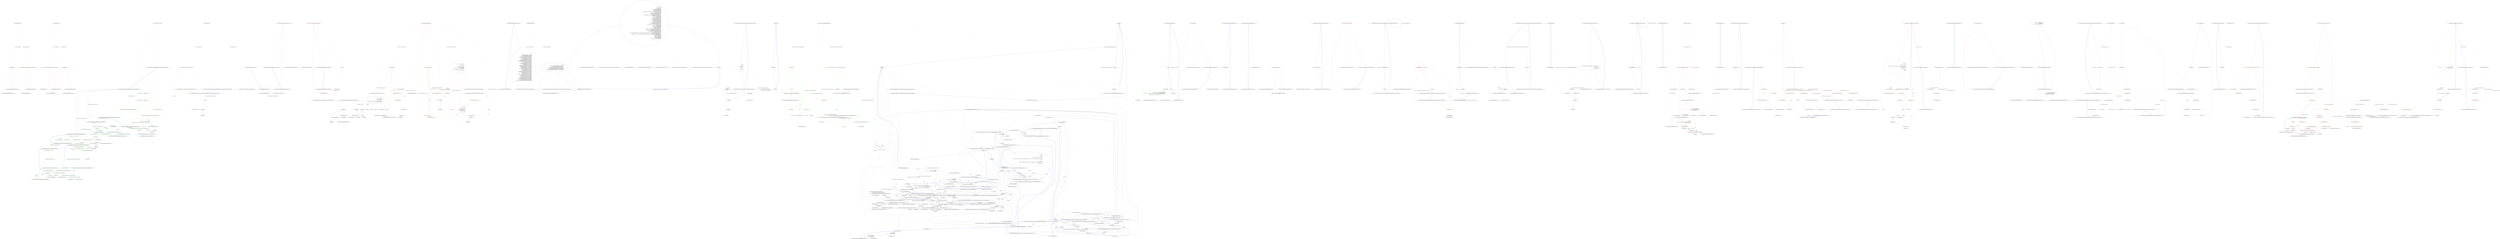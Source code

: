 digraph  {
n7 [label="Nancy.Demo.ApplicationDependencyClass", span=""];
n0 [cluster="Nancy.Demo.ApplicationDependencyClass.ApplicationDependencyClass()", label="Entry Nancy.Demo.ApplicationDependencyClass.ApplicationDependencyClass()", span="11-11"];
n1 [cluster="Nancy.Demo.ApplicationDependencyClass.ApplicationDependencyClass()", color=red, community=0, label="0: _CurrentDateTime = DateTime.Now", span="13-13"];
n2 [cluster="Nancy.Demo.ApplicationDependencyClass.ApplicationDependencyClass()", label="Exit Nancy.Demo.ApplicationDependencyClass.ApplicationDependencyClass()", span="11-11"];
n3 [cluster="Nancy.Demo.ApplicationDependencyClass.GetContent()", label="Entry Nancy.Demo.ApplicationDependencyClass.GetContent()", span="16-16"];
n4 [cluster="Nancy.Demo.ApplicationDependencyClass.GetContent()", color=red, community=0, label="1: return ''This is an application level dependency, constructed on: '' + _CurrentDateTime.ToLongTimeString();", span="18-18"];
n5 [cluster="Nancy.Demo.ApplicationDependencyClass.GetContent()", label="Exit Nancy.Demo.ApplicationDependencyClass.GetContent()", span="16-16"];
n6 [cluster="System.DateTime.ToLongTimeString()", label="Entry System.DateTime.ToLongTimeString()", span="0-0"];
m1_8 [cluster="System.ArgumentNullException.ArgumentNullException(string)", file="BasicAuthentication.cs", label="Entry System.ArgumentNullException.ArgumentNullException(string)", span="0-0"];
m1_62 [cluster="string.Trim()", file="BasicAuthentication.cs", label="Entry string.Trim()", span="0-0"];
m1_60 [cluster="string.StartsWith(string)", file="BasicAuthentication.cs", label="Entry string.StartsWith(string)", span="0-0"];
m1_0 [cluster="Nancy.Authentication.Basic.BasicAuthentication.Enable(Nancy.Bootstrapper.IApplicationPipelines, BasicAuthenticationConfiguration)", file="BasicAuthentication.cs", label="Entry Nancy.Authentication.Basic.BasicAuthentication.Enable(Nancy.Bootstrapper.IApplicationPipelines, BasicAuthenticationConfiguration)", span="21-21"];
m1_1 [cluster="Nancy.Authentication.Basic.BasicAuthentication.Enable(Nancy.Bootstrapper.IApplicationPipelines, BasicAuthenticationConfiguration)", color=green, community=0, file="BasicAuthentication.cs", label="1: applicationPipelines == null", span="23-23"];
m1_2 [cluster="Nancy.Authentication.Basic.BasicAuthentication.Enable(Nancy.Bootstrapper.IApplicationPipelines, BasicAuthenticationConfiguration)", color=green, community=0, file="BasicAuthentication.cs", label="1: throw new ArgumentNullException(''applicationPipelines'');", span="25-25"];
m1_3 [cluster="Nancy.Authentication.Basic.BasicAuthentication.Enable(Nancy.Bootstrapper.IApplicationPipelines, BasicAuthenticationConfiguration)", color=green, community=0, file="BasicAuthentication.cs", label="0: configuration == null", span="28-28"];
m1_4 [cluster="Nancy.Authentication.Basic.BasicAuthentication.Enable(Nancy.Bootstrapper.IApplicationPipelines, BasicAuthenticationConfiguration)", color=green, community=0, file="BasicAuthentication.cs", label="1: throw new ArgumentNullException(''configuration'');", span="30-30"];
m1_5 [cluster="Nancy.Authentication.Basic.BasicAuthentication.Enable(Nancy.Bootstrapper.IApplicationPipelines, BasicAuthenticationConfiguration)", color=green, community=0, file="BasicAuthentication.cs", label="0: applicationPipelines.BeforeRequest.AddItemToStartOfPipeline(GetCredentialRetrievalHook(configuration))", span="33-33"];
m1_6 [cluster="Nancy.Authentication.Basic.BasicAuthentication.Enable(Nancy.Bootstrapper.IApplicationPipelines, BasicAuthenticationConfiguration)", color=green, community=0, file="BasicAuthentication.cs", label="1: applicationPipelines.AfterRequest.AddItemToEndOfPipeline(GetAuthenticationPromptHook(configuration))", span="34-34"];
m1_7 [cluster="Nancy.Authentication.Basic.BasicAuthentication.Enable(Nancy.Bootstrapper.IApplicationPipelines, BasicAuthenticationConfiguration)", file="BasicAuthentication.cs", label="Exit Nancy.Authentication.Basic.BasicAuthentication.Enable(Nancy.Bootstrapper.IApplicationPipelines, BasicAuthenticationConfiguration)", span="21-21"];
m1_65 [cluster="string.IsNullOrWhiteSpace(string)", file="BasicAuthentication.cs", label="Entry string.IsNullOrWhiteSpace(string)", span="0-0"];
m1_45 [cluster="Unk.Validate", file="BasicAuthentication.cs", label="Entry Unk.Validate", span=""];
m1_11 [cluster="Nancy.Authentication.Basic.BasicAuthentication.GetAuthenticationPromptHook(BasicAuthenticationConfiguration)", file="BasicAuthentication.cs", label="Entry Nancy.Authentication.Basic.BasicAuthentication.GetAuthenticationPromptHook(BasicAuthenticationConfiguration)", span="79-79"];
m1_32 [cluster="Nancy.Authentication.Basic.BasicAuthentication.GetAuthenticationPromptHook(BasicAuthenticationConfiguration)", color=green, community=1, file="BasicAuthentication.cs", label="1: return context =>\r\n                {\r\n                    if (context.Response.StatusCode == HttpStatusCode.Unauthorized)\r\n                    {\r\n                        context.Response.Headers[''WWW-Authenticate''] = String.Format(''{0} realm=\''{1}\'''', SCHEME, configuration.Realm);\r\n                    }\r\n                };", span="81-87"];
m1_33 [cluster="Nancy.Authentication.Basic.BasicAuthentication.GetAuthenticationPromptHook(BasicAuthenticationConfiguration)", file="BasicAuthentication.cs", label="Exit Nancy.Authentication.Basic.BasicAuthentication.GetAuthenticationPromptHook(BasicAuthenticationConfiguration)", span="79-79"];
m1_59 [cluster="System.Collections.Generic.IEnumerable<TSource>.FirstOrDefault<TSource>()", file="BasicAuthentication.cs", label="Entry System.Collections.Generic.IEnumerable<TSource>.FirstOrDefault<TSource>()", span="0-0"];
m1_10 [cluster="Nancy.BeforePipeline.AddItemToStartOfPipeline(System.Func<Nancy.NancyContext, Nancy.Response>)", file="BasicAuthentication.cs", label="Entry Nancy.BeforePipeline.AddItemToStartOfPipeline(System.Func<Nancy.NancyContext, Nancy.Response>)", span="96-96"];
m1_31 [cluster="Nancy.Authentication.Basic.BasicAuthentication.RetrieveCredentials(Nancy.NancyContext, BasicAuthenticationConfiguration)", file="BasicAuthentication.cs", label="Entry Nancy.Authentication.Basic.BasicAuthentication.RetrieveCredentials(Nancy.NancyContext, BasicAuthenticationConfiguration)", span="90-90"];
m1_39 [cluster="Nancy.Authentication.Basic.BasicAuthentication.RetrieveCredentials(Nancy.NancyContext, BasicAuthenticationConfiguration)", color=green, community=0, file="BasicAuthentication.cs", label="0: var credentials = ExtractCredentialsFromHeaders(context.Request)", span="92-92"];
m1_40 [cluster="Nancy.Authentication.Basic.BasicAuthentication.RetrieveCredentials(Nancy.NancyContext, BasicAuthenticationConfiguration)", color=green, community=0, file="BasicAuthentication.cs", label="0: credentials != null && credentials.Length == 2", span="94-94"];
m1_41 [cluster="Nancy.Authentication.Basic.BasicAuthentication.RetrieveCredentials(Nancy.NancyContext, BasicAuthenticationConfiguration)", color=green, community=0, file="BasicAuthentication.cs", label="0: configuration.UserValidator.Validate(credentials[0], credentials[1])", span="96-96"];
m1_42 [cluster="Nancy.Authentication.Basic.BasicAuthentication.RetrieveCredentials(Nancy.NancyContext, BasicAuthenticationConfiguration)", color=green, community=0, file="BasicAuthentication.cs", label="1: context.Items[SecurityConventions.AuthenticatedUsernameKey] = credentials[0]", span="98-98"];
m1_43 [cluster="Nancy.Authentication.Basic.BasicAuthentication.RetrieveCredentials(Nancy.NancyContext, BasicAuthenticationConfiguration)", file="BasicAuthentication.cs", label="Exit Nancy.Authentication.Basic.BasicAuthentication.RetrieveCredentials(Nancy.NancyContext, BasicAuthenticationConfiguration)", span="90-90"];
m1_44 [cluster="Nancy.Authentication.Basic.BasicAuthentication.ExtractCredentialsFromHeaders(Nancy.Request)", file="BasicAuthentication.cs", label="Entry Nancy.Authentication.Basic.BasicAuthentication.ExtractCredentialsFromHeaders(Nancy.Request)", span="103-103"];
m1_46 [cluster="Nancy.Authentication.Basic.BasicAuthentication.ExtractCredentialsFromHeaders(Nancy.Request)", color=green, community=0, file="BasicAuthentication.cs", label="0: IEnumerable<string> values", span="105-105"];
m1_47 [cluster="Nancy.Authentication.Basic.BasicAuthentication.ExtractCredentialsFromHeaders(Nancy.Request)", color=green, community=0, file="BasicAuthentication.cs", label="0: !request.Headers.TryGetValue(''Authorization'', out values)", span="107-107"];
m1_48 [cluster="Nancy.Authentication.Basic.BasicAuthentication.ExtractCredentialsFromHeaders(Nancy.Request)", color=green, community=0, file="BasicAuthentication.cs", label="1: return null;", span="109-109"];
m1_49 [cluster="Nancy.Authentication.Basic.BasicAuthentication.ExtractCredentialsFromHeaders(Nancy.Request)", color=green, community=0, file="BasicAuthentication.cs", label="1: var authorization = values.FirstOrDefault()", span="112-112"];
m1_50 [cluster="Nancy.Authentication.Basic.BasicAuthentication.ExtractCredentialsFromHeaders(Nancy.Request)", color=green, community=0, file="BasicAuthentication.cs", label="0: authorization == null || !authorization.StartsWith(SCHEME)", span="114-114"];
m1_52 [cluster="Nancy.Authentication.Basic.BasicAuthentication.ExtractCredentialsFromHeaders(Nancy.Request)", color=green, community=0, file="BasicAuthentication.cs", label="1: var encodedUserPass = authorization.Substring(SCHEME.Length).Trim()", span="121-121"];
m1_51 [cluster="Nancy.Authentication.Basic.BasicAuthentication.ExtractCredentialsFromHeaders(Nancy.Request)", color=green, community=0, file="BasicAuthentication.cs", label="1: return null;", span="116-116"];
m1_53 [cluster="Nancy.Authentication.Basic.BasicAuthentication.ExtractCredentialsFromHeaders(Nancy.Request)", color=green, community=0, file="BasicAuthentication.cs", label="0: var userPass = Encoding.UTF8.GetString(Convert.FromBase64String(encodedUserPass))", span="122-122"];
m1_54 [cluster="Nancy.Authentication.Basic.BasicAuthentication.ExtractCredentialsFromHeaders(Nancy.Request)", color=green, community=0, file="BasicAuthentication.cs", label="1: return String.IsNullOrWhiteSpace(userPass) ? null : userPass.Split(':');", span="124-124"];
m1_55 [cluster="Nancy.Authentication.Basic.BasicAuthentication.ExtractCredentialsFromHeaders(Nancy.Request)", color=green, community=0, file="BasicAuthentication.cs", label="1: FormatException", span="126-126"];
m1_56 [cluster="Nancy.Authentication.Basic.BasicAuthentication.ExtractCredentialsFromHeaders(Nancy.Request)", color=green, community=0, file="BasicAuthentication.cs", label="1: return null;", span="128-128"];
m1_57 [cluster="Nancy.Authentication.Basic.BasicAuthentication.ExtractCredentialsFromHeaders(Nancy.Request)", file="BasicAuthentication.cs", label="Exit Nancy.Authentication.Basic.BasicAuthentication.ExtractCredentialsFromHeaders(Nancy.Request)", span="103-103"];
m1_12 [cluster="Nancy.AfterPipeline.AddItemToEndOfPipeline(System.Action<Nancy.NancyContext>)", file="BasicAuthentication.cs", label="Entry Nancy.AfterPipeline.AddItemToEndOfPipeline(System.Action<Nancy.NancyContext>)", span="86-86"];
m1_34 [cluster="lambda expression", file="BasicAuthentication.cs", label="Entry lambda expression", span="81-87"];
m1_28 [cluster="lambda expression", color=green, community=0, file="BasicAuthentication.cs", label="0: RetrieveCredentials(context, configuration)", span="74-74"];
m1_27 [cluster="lambda expression", file="BasicAuthentication.cs", label="Entry lambda expression", span="72-76"];
m1_29 [cluster="lambda expression", color=green, community=0, file="BasicAuthentication.cs", label="0: return null;", span="75-75"];
m1_30 [cluster="lambda expression", file="BasicAuthentication.cs", label="Exit lambda expression", span="72-76"];
m1_35 [cluster="lambda expression", color=green, community=0, file="BasicAuthentication.cs", label="1: context.Response.StatusCode == HttpStatusCode.Unauthorized", span="83-83"];
m1_36 [cluster="lambda expression", color=green, community=0, file="BasicAuthentication.cs", label="0: context.Response.Headers[''WWW-Authenticate''] = String.Format(''{0} realm=\''{1}\'''', SCHEME, configuration.Realm)", span="85-85"];
m1_37 [cluster="lambda expression", file="BasicAuthentication.cs", label="Exit lambda expression", span="81-87"];
m1_63 [cluster="System.Convert.FromBase64String(string)", file="BasicAuthentication.cs", label="Entry System.Convert.FromBase64String(string)", span="0-0"];
m1_66 [cluster="string.Split(params char[])", file="BasicAuthentication.cs", label="Entry string.Split(params char[])", span="0-0"];
m1_9 [cluster="Nancy.Authentication.Basic.BasicAuthentication.GetCredentialRetrievalHook(BasicAuthenticationConfiguration)", file="BasicAuthentication.cs", label="Entry Nancy.Authentication.Basic.BasicAuthentication.GetCredentialRetrievalHook(BasicAuthenticationConfiguration)", span="65-65"];
m1_23 [cluster="Nancy.Authentication.Basic.BasicAuthentication.GetCredentialRetrievalHook(BasicAuthenticationConfiguration)", color=green, community=0, file="BasicAuthentication.cs", label="1: configuration == null", span="67-67"];
m1_24 [cluster="Nancy.Authentication.Basic.BasicAuthentication.GetCredentialRetrievalHook(BasicAuthenticationConfiguration)", color=green, community=0, file="BasicAuthentication.cs", label="0: throw new ArgumentNullException(''configuration'');", span="69-69"];
m1_25 [cluster="Nancy.Authentication.Basic.BasicAuthentication.GetCredentialRetrievalHook(BasicAuthenticationConfiguration)", color=green, community=1, file="BasicAuthentication.cs", label="0: return context =>\r\n                {\r\n                    RetrieveCredentials(context, configuration);\r\n                    return null;\r\n                };", span="72-76"];
m1_26 [cluster="Nancy.Authentication.Basic.BasicAuthentication.GetCredentialRetrievalHook(BasicAuthenticationConfiguration)", file="BasicAuthentication.cs", label="Exit Nancy.Authentication.Basic.BasicAuthentication.GetCredentialRetrievalHook(BasicAuthenticationConfiguration)", span="65-65"];
m1_58 [cluster="System.Collections.Generic.IDictionary<TKey, TValue>.TryGetValue(TKey, out TValue)", file="BasicAuthentication.cs", label="Entry System.Collections.Generic.IDictionary<TKey, TValue>.TryGetValue(TKey, out TValue)", span="0-0"];
m1_13 [cluster="Nancy.Authentication.Basic.BasicAuthentication.Enable(Nancy.NancyModule, BasicAuthenticationConfiguration)", file="BasicAuthentication.cs", label="Entry Nancy.Authentication.Basic.BasicAuthentication.Enable(Nancy.NancyModule, BasicAuthenticationConfiguration)", span="42-42"];
m1_14 [cluster="Nancy.Authentication.Basic.BasicAuthentication.Enable(Nancy.NancyModule, BasicAuthenticationConfiguration)", color=green, community=0, file="BasicAuthentication.cs", label="0: module == null", span="44-44"];
m1_15 [cluster="Nancy.Authentication.Basic.BasicAuthentication.Enable(Nancy.NancyModule, BasicAuthenticationConfiguration)", color=green, community=0, file="BasicAuthentication.cs", label="1: throw new ArgumentNullException(''module'');", span="46-46"];
m1_16 [cluster="Nancy.Authentication.Basic.BasicAuthentication.Enable(Nancy.NancyModule, BasicAuthenticationConfiguration)", color=green, community=0, file="BasicAuthentication.cs", label="1: configuration == null", span="49-49"];
m1_17 [cluster="Nancy.Authentication.Basic.BasicAuthentication.Enable(Nancy.NancyModule, BasicAuthenticationConfiguration)", color=green, community=0, file="BasicAuthentication.cs", label="1: throw new ArgumentNullException(''configuration'');", span="51-51"];
m1_18 [cluster="Nancy.Authentication.Basic.BasicAuthentication.Enable(Nancy.NancyModule, BasicAuthenticationConfiguration)", color=green, community=0, file="BasicAuthentication.cs", label="0: module.RequiresAuthentication()", span="54-54"];
m1_19 [cluster="Nancy.Authentication.Basic.BasicAuthentication.Enable(Nancy.NancyModule, BasicAuthenticationConfiguration)", color=green, community=0, file="BasicAuthentication.cs", label="0: module.Before.AddItemToStartOfPipeline(GetCredentialRetrievalHook(configuration))", span="55-55"];
m1_20 [cluster="Nancy.Authentication.Basic.BasicAuthentication.Enable(Nancy.NancyModule, BasicAuthenticationConfiguration)", color=green, community=0, file="BasicAuthentication.cs", label="1: module.After.AddItemToEndOfPipeline(GetAuthenticationPromptHook(configuration))", span="56-56"];
m1_21 [cluster="Nancy.Authentication.Basic.BasicAuthentication.Enable(Nancy.NancyModule, BasicAuthenticationConfiguration)", file="BasicAuthentication.cs", label="Exit Nancy.Authentication.Basic.BasicAuthentication.Enable(Nancy.NancyModule, BasicAuthenticationConfiguration)", span="42-42"];
m1_38 [cluster="Unk.Format", file="BasicAuthentication.cs", label="Entry Unk.Format", span=""];
m1_22 [cluster="Nancy.NancyModule.RequiresAuthentication()", file="BasicAuthentication.cs", label="Entry Nancy.NancyModule.RequiresAuthentication()", span="15-15"];
m1_64 [cluster="System.Text.Encoding.GetString(byte[])", file="BasicAuthentication.cs", label="Entry System.Text.Encoding.GetString(byte[])", span="0-0"];
m1_61 [cluster="string.Substring(int)", file="BasicAuthentication.cs", label="Entry string.Substring(int)", span="0-0"];
m1_67 [file="BasicAuthentication.cs", label=BasicAuthenticationConfiguration, span=""];
m1_68 [file="BasicAuthentication.cs", label=BasicAuthenticationConfiguration, span=""];
m6_11 [cluster="System.Func<T, TResult>.Invoke(T)", file="DefaultViewCache.cs", label="Entry System.Func<T, TResult>.Invoke(T)", span="0-0"];
m6_3 [cluster="System.Collections.Concurrent.ConcurrentDictionary<TKey, TValue>.ConcurrentDictionary()", file="DefaultViewCache.cs", label="Entry System.Collections.Concurrent.ConcurrentDictionary<TKey, TValue>.ConcurrentDictionary()", span="0-0"];
m6_7 [cluster="System.Collections.Concurrent.ConcurrentDictionary<TKey, TValue>.GetOrAdd(TKey, System.Func<TKey, TValue>)", file="DefaultViewCache.cs", label="Entry System.Collections.Concurrent.ConcurrentDictionary<TKey, TValue>.GetOrAdd(TKey, System.Func<TKey, TValue>)", span="0-0"];
m6_4 [cluster="Nancy.ViewEngines.DefaultViewCache.GetOrAdd<TCompiledView>(Nancy.ViewEngines.ViewLocationResult, System.Func<Nancy.ViewEngines.ViewLocationResult, TCompiledView>)", file="DefaultViewCache.cs", label="Entry Nancy.ViewEngines.DefaultViewCache.GetOrAdd<TCompiledView>(Nancy.ViewEngines.ViewLocationResult, System.Func<Nancy.ViewEngines.ViewLocationResult, TCompiledView>)", span="27-27"];
m6_5 [cluster="Nancy.ViewEngines.DefaultViewCache.GetOrAdd<TCompiledView>(Nancy.ViewEngines.ViewLocationResult, System.Func<Nancy.ViewEngines.ViewLocationResult, TCompiledView>)", color=green, community=0, file="DefaultViewCache.cs", label="1: return (TCompiledView)this.cache.GetOrAdd(viewLocationResult, (x) => valueFactory(x));", span="29-29"];
m6_6 [cluster="Nancy.ViewEngines.DefaultViewCache.GetOrAdd<TCompiledView>(Nancy.ViewEngines.ViewLocationResult, System.Func<Nancy.ViewEngines.ViewLocationResult, TCompiledView>)", file="DefaultViewCache.cs", label="Exit Nancy.ViewEngines.DefaultViewCache.GetOrAdd<TCompiledView>(Nancy.ViewEngines.ViewLocationResult, System.Func<Nancy.ViewEngines.ViewLocationResult, TCompiledView>)", span="27-27"];
m6_0 [cluster="Nancy.ViewEngines.DefaultViewCache.DefaultViewCache()", file="DefaultViewCache.cs", label="Entry Nancy.ViewEngines.DefaultViewCache.DefaultViewCache()", span="15-15"];
m6_1 [cluster="Nancy.ViewEngines.DefaultViewCache.DefaultViewCache()", file="DefaultViewCache.cs", label="this.cache = new ConcurrentDictionary<ViewLocationResult, object>()", span="17-17"];
m6_2 [cluster="Nancy.ViewEngines.DefaultViewCache.DefaultViewCache()", file="DefaultViewCache.cs", label="Exit Nancy.ViewEngines.DefaultViewCache.DefaultViewCache()", span="15-15"];
m6_8 [cluster="lambda expression", file="DefaultViewCache.cs", label="Entry lambda expression", span="29-29"];
m6_9 [cluster="lambda expression", color=green, community=0, file="DefaultViewCache.cs", label="0: valueFactory(x)", span="29-29"];
m6_10 [cluster="lambda expression", file="DefaultViewCache.cs", label="Exit lambda expression", span="29-29"];
m6_12 [file="DefaultViewCache.cs", label="Nancy.ViewEngines.DefaultViewCache", span=""];
m6_13 [file="DefaultViewCache.cs", label="System.Func<Nancy.ViewEngines.ViewLocationResult, TCompiledView>", span=""];
m7_3 [cluster="TinyIoC.TinyIoCContainer.Register<RegisterType, RegisterImplementation>()", file="DemoBootStrapper.cs", label="Entry TinyIoC.TinyIoCContainer.Register<RegisterType, RegisterImplementation>()", span="850-850"];
m7_0 [cluster="Nancy.Demo.DemoBootStrapper.ConfigureApplicationContainer(TinyIoC.TinyIoCContainer)", file="DemoBootStrapper.cs", label="Entry Nancy.Demo.DemoBootStrapper.ConfigureApplicationContainer(TinyIoC.TinyIoCContainer)", span="12-12"];
m7_1 [cluster="Nancy.Demo.DemoBootStrapper.ConfigureApplicationContainer(TinyIoC.TinyIoCContainer)", color=red, community=0, file="DemoBootStrapper.cs", label="1: container.Register<IApplicationDependency, ApplicationDependencyClass>().AsSingleton()", span="16-16"];
m7_2 [cluster="Nancy.Demo.DemoBootStrapper.ConfigureApplicationContainer(TinyIoC.TinyIoCContainer)", file="DemoBootStrapper.cs", label="Exit Nancy.Demo.DemoBootStrapper.ConfigureApplicationContainer(TinyIoC.TinyIoCContainer)", span="12-12"];
m7_4 [cluster="TinyIoC.TinyIoCContainer.RegisterOptions.AsSingleton()", file="DemoBootStrapper.cs", label="Entry TinyIoC.TinyIoCContainer.RegisterOptions.AsSingleton()", span="485-485"];
m7_9 [cluster="Nancy.Bootstrapper.NancyBootstrapperWithRequestContainerBase<TContainer>.ConfigureRequestContainer(TContainer)", file="DemoBootStrapper.cs", label="Entry Nancy.Bootstrapper.NancyBootstrapperWithRequestContainerBase<TContainer>.ConfigureRequestContainer(TContainer)", span="91-91"];
m7_5 [cluster="Nancy.Demo.DemoBootStrapper.ConfigureRequestContainer(TinyIoC.TinyIoCContainer)", file="DemoBootStrapper.cs", label="Entry Nancy.Demo.DemoBootStrapper.ConfigureRequestContainer(TinyIoC.TinyIoCContainer)", span="19-19"];
m7_6 [cluster="Nancy.Demo.DemoBootStrapper.ConfigureRequestContainer(TinyIoC.TinyIoCContainer)", color=red, community=0, file="DemoBootStrapper.cs", label="0: base.ConfigureRequestContainer(container)", span="21-21"];
m7_7 [cluster="Nancy.Demo.DemoBootStrapper.ConfigureRequestContainer(TinyIoC.TinyIoCContainer)", color=red, community=0, file="DemoBootStrapper.cs", label="1: container.Register<IRequestDependency, RequestDependencyClass>().AsSingleton()", span="23-23"];
m7_8 [cluster="Nancy.Demo.DemoBootStrapper.ConfigureRequestContainer(TinyIoC.TinyIoCContainer)", file="DemoBootStrapper.cs", label="Exit Nancy.Demo.DemoBootStrapper.ConfigureRequestContainer(TinyIoC.TinyIoCContainer)", span="19-19"];
m7_10 [file="DemoBootStrapper.cs", label="Nancy.Demo.DemoBootStrapper", span=""];
m8_29 [cluster="Nancy.ViewEngines.IViewLocationProvider.GetLocatedViews(System.Collections.Generic.IEnumerable<string>)", file="DependencyModule.cs", label="Entry Nancy.ViewEngines.IViewLocationProvider.GetLocatedViews(System.Collections.Generic.IEnumerable<string>)", span="15-15"];
m8_12 [cluster="Nancy.Demo.MarkdownViewEngine.Modules.HomeModule.GetModel()", file="DependencyModule.cs", label="Entry Nancy.Demo.MarkdownViewEngine.Modules.HomeModule.GetModel()", span="40-40"];
m8_25 [cluster="Nancy.Demo.MarkdownViewEngine.Modules.HomeModule.GetModel()", file="DependencyModule.cs", label="var views = this.viewLocationProvider.GetLocatedViews(new[] { ''md'', ''markdown'' })", span="42-42"];
m8_26 [cluster="Nancy.Demo.MarkdownViewEngine.Modules.HomeModule.GetModel()", file="DependencyModule.cs", label="var model = views.Select(x =>\r\n            {\r\n                var markdown = x.Contents().ReadToEnd();\r\n                return new BlogModel(markdown);\r\n            })\r\n            .Where(x => x.BlogDate.Date <= DateTime.Today) //Allow for future posts to be lined up but don't show\r\n            .OrderByDescending(x => x.BlogDate)\r\n            .ToList()", span="43-50"];
m8_27 [cluster="Nancy.Demo.MarkdownViewEngine.Modules.HomeModule.GetModel()", file="DependencyModule.cs", label="return model;", span="52-52"];
m8_28 [cluster="Nancy.Demo.MarkdownViewEngine.Modules.HomeModule.GetModel()", file="DependencyModule.cs", label="Exit Nancy.Demo.MarkdownViewEngine.Modules.HomeModule.GetModel()", span="40-40"];
m8_33 [cluster="Unk.ToList", file="DependencyModule.cs", label="Entry Unk.ToList", span=""];
m8_32 [cluster="Unk.OrderByDescending", file="DependencyModule.cs", label="Entry Unk.OrderByDescending", span=""];
m8_13 [cluster="System.Dynamic.ExpandoObject.ExpandoObject()", file="DependencyModule.cs", label="Entry System.Dynamic.ExpandoObject.ExpandoObject()", span="0-0"];
m8_40 [cluster="Nancy.Demo.MarkdownViewEngine.BlogModel.BlogModel(string)", file="DependencyModule.cs", label="Entry Nancy.Demo.MarkdownViewEngine.BlogModel.BlogModel(string)", span="35-35"];
m8_39 [cluster="System.IO.TextReader.ReadToEnd()", file="DependencyModule.cs", label="Entry System.IO.TextReader.ReadToEnd()", span="0-0"];
m8_0 [cluster="Nancy.Demo.MarkdownViewEngine.Modules.HomeModule.HomeModule(Nancy.ViewEngines.IViewLocationProvider)", file="DependencyModule.cs", label="Entry Nancy.Demo.MarkdownViewEngine.Modules.HomeModule.HomeModule(Nancy.ViewEngines.IViewLocationProvider)", span="12-12"];
m8_1 [cluster="Nancy.Demo.MarkdownViewEngine.Modules.HomeModule.HomeModule(Nancy.ViewEngines.IViewLocationProvider)", color=red, community=0, file="DependencyModule.cs", label="1: this.viewLocationProvider = viewLocationProvider", span="14-14"];
m8_2 [cluster="Nancy.Demo.MarkdownViewEngine.Modules.HomeModule.HomeModule(Nancy.ViewEngines.IViewLocationProvider)", color=red, community=0, file="DependencyModule.cs", label="0: Get[''/''] = _ =>\r\n            {\r\n                var popularposts = GetModel();\r\n\r\n                dynamic postModel = new ExpandoObject();\r\n                postModel.PopularPosts = popularposts;\r\n                postModel.MetaData = popularposts;\r\n\r\n                return View[''blogindex'', postModel];\r\n            }", span="16-25"];
m8_3 [cluster="Nancy.Demo.MarkdownViewEngine.Modules.HomeModule.HomeModule(Nancy.ViewEngines.IViewLocationProvider)", color=red, community=0, file="DependencyModule.cs", label="1: Get[''/{viewname}''] = parameters =>\r\n            {\r\n                var popularposts = GetModel();\r\n\r\n                dynamic postModel = new ExpandoObject();\r\n                postModel.PopularPosts = popularposts;\r\n                postModel.MetaData =\r\n                popularposts.FirstOrDefault(x => x.Slug == parameters.viewname);\r\n\r\n                return View[''Posts/'' + parameters.viewname, postModel];\r\n            }", span="27-37"];
m8_4 [cluster="Nancy.Demo.MarkdownViewEngine.Modules.HomeModule.HomeModule(Nancy.ViewEngines.IViewLocationProvider)", file="DependencyModule.cs", label="Exit Nancy.Demo.MarkdownViewEngine.Modules.HomeModule.HomeModule(Nancy.ViewEngines.IViewLocationProvider)", span="12-12"];
m8_44 [cluster="lambda expression", file="DependencyModule.cs", label="Entry lambda expression", span="49-49"];
m8_18 [cluster="lambda expression", color=red, community=0, file="DependencyModule.cs", label="1: postModel.MetaData =\r\n                popularposts.FirstOrDefault(x => x.Slug == parameters.viewname)", span="33-34"];
m8_23 [cluster="lambda expression", color=red, community=0, file="DependencyModule.cs", label="0: x.Slug == parameters.viewname", span="34-34"];
m8_19 [cluster="lambda expression", color=red, community=0, file="DependencyModule.cs", label="0: return View[''Posts/'' + parameters.viewname, postModel];", span="36-36"];
m8_5 [cluster="lambda expression", file="DependencyModule.cs", label="Entry lambda expression", span="16-25"];
m8_6 [cluster="lambda expression", color=red, community=0, file="DependencyModule.cs", label="1: var popularposts = GetModel()", span="18-18"];
m8_7 [cluster="lambda expression", color=red, community=0, file="DependencyModule.cs", label="1: dynamic postModel = new ExpandoObject()", span="20-20"];
m8_8 [cluster="lambda expression", color=red, community=0, file="DependencyModule.cs", label="0: postModel.PopularPosts = popularposts", span="21-21"];
m8_9 [cluster="lambda expression", color=red, community=0, file="DependencyModule.cs", label="1: postModel.MetaData = popularposts", span="22-22"];
m8_10 [cluster="lambda expression", color=red, community=0, file="DependencyModule.cs", label="0: return View[''blogindex'', postModel];", span="24-24"];
m8_11 [cluster="lambda expression", file="DependencyModule.cs", label="Exit lambda expression", span="16-25"];
m8_14 [cluster="lambda expression", file="DependencyModule.cs", label="Entry lambda expression", span="27-37"];
m8_15 [cluster="lambda expression", color=red, community=0, file="DependencyModule.cs", label="0: var popularposts = GetModel()", span="29-29"];
m8_16 [cluster="lambda expression", color=red, community=0, file="DependencyModule.cs", label="1: dynamic postModel = new ExpandoObject()", span="31-31"];
m8_17 [cluster="lambda expression", color=red, community=0, file="DependencyModule.cs", label="0: postModel.PopularPosts = popularposts", span="32-32"];
m8_22 [cluster="lambda expression", file="DependencyModule.cs", label="Entry lambda expression", span="34-34"];
m8_20 [cluster="lambda expression", file="DependencyModule.cs", label="Exit lambda expression", span="27-37"];
m8_24 [cluster="lambda expression", file="DependencyModule.cs", label="Exit lambda expression", span="34-34"];
m8_34 [cluster="lambda expression", file="DependencyModule.cs", label="Entry lambda expression", span="43-47"];
m8_41 [cluster="lambda expression", file="DependencyModule.cs", label="Entry lambda expression", span="48-48"];
m8_35 [cluster="lambda expression", file="DependencyModule.cs", label="var markdown = x.Contents().ReadToEnd()", span="45-45"];
m8_36 [cluster="lambda expression", file="DependencyModule.cs", label="return new BlogModel(markdown);", span="46-46"];
m8_37 [cluster="lambda expression", file="DependencyModule.cs", label="Exit lambda expression", span="43-47"];
m8_42 [cluster="lambda expression", file="DependencyModule.cs", label="x.BlogDate.Date <= DateTime.Today", span="48-48"];
m8_43 [cluster="lambda expression", file="DependencyModule.cs", label="Exit lambda expression", span="48-48"];
m8_45 [cluster="lambda expression", file="DependencyModule.cs", label="x.BlogDate", span="49-49"];
m8_46 [cluster="lambda expression", file="DependencyModule.cs", label="Exit lambda expression", span="49-49"];
m8_31 [cluster="Unk.Where", file="DependencyModule.cs", label="Entry Unk.Where", span=""];
m8_38 [cluster="System.Func<TResult>.Invoke()", file="DependencyModule.cs", label="Entry System.Func<TResult>.Invoke()", span="0-0"];
m8_21 [cluster="Unk.FirstOrDefault", file="DependencyModule.cs", label="Entry Unk.FirstOrDefault", span=""];
m8_30 [cluster="Unk.Select", file="DependencyModule.cs", label="Entry Unk.Select", span=""];
m8_47 [file="DependencyModule.cs", label="Nancy.Demo.MarkdownViewEngine.Modules.HomeModule", span=""];
m8_48 [file="DependencyModule.cs", label=dynamic, span=""];
m9_23 [cluster="Nancy.Bootstrapper.NancyInternalConfiguration.GetTypeRegistrations()", file="DynamicDictionaryValue.cs", label="Entry Nancy.Bootstrapper.NancyInternalConfiguration.GetTypeRegistrations()", span="216-216"];
m9_24 [cluster="Nancy.Bootstrapper.NancyInternalConfiguration.GetTypeRegistrations()", file="DynamicDictionaryValue.cs", label="return new[]\r\n            {\r\n                new TypeRegistration(typeof(IRouteResolver), this.RouteResolver),\r\n                new TypeRegistration(typeof(INancyEngine), this.NancyEngine),\r\n                new TypeRegistration(typeof(IRouteCache), this.RouteCache),\r\n                new TypeRegistration(typeof(IRouteCacheProvider), this.RouteCacheProvider),\r\n                new TypeRegistration(typeof(IRoutePatternMatcher), this.RoutePatternMatcher),\r\n                new TypeRegistration(typeof(IViewLocator), this.ViewLocator),\r\n                new TypeRegistration(typeof(IViewFactory), this.ViewFactory),\r\n                new TypeRegistration(typeof(INancyContextFactory), this.ContextFactory),\r\n                new TypeRegistration(typeof(INancyModuleBuilder), this.NancyModuleBuilder),\r\n                new TypeRegistration(typeof(IResponseFormatterFactory), this.ResponseFormatterFactory),\r\n                new TypeRegistration(typeof(IModelBinderLocator), this.ModelBinderLocator),\r\n                new TypeRegistration(typeof(IBinder), this.Binder),\r\n                new TypeRegistration(typeof(BindingDefaults), this.BindingDefaults),\r\n                new TypeRegistration(typeof(IFieldNameConverter), this.FieldNameConverter),\r\n                new TypeRegistration(typeof(IViewResolver), this.ViewResolver),\r\n                new TypeRegistration(typeof(IViewCache), this.ViewCache),\r\n                new TypeRegistration(typeof(IRenderContextFactory), this.RenderContextFactory),\r\n                new TypeRegistration(typeof(IViewLocationProvider), this.ViewLocationProvider),\r\n                new TypeRegistration(typeof(ICsrfTokenValidator), this.CsrfTokenValidator),\r\n                new TypeRegistration(typeof(IObjectSerializer), this.ObjectSerializer),\r\n                new TypeRegistration(typeof(IModelValidatorLocator), this.ModelValidatorLocator),\r\n                new TypeRegistration(typeof(IRequestTracing), this.RequestTracing),\r\n                new TypeRegistration(typeof(IRouteInvoker), this.RouteInvoker),\r\n                new TypeRegistration(typeof(IRequestDispatcher), this.RequestDispatcher),\r\n                new TypeRegistration(typeof(IDiagnostics), this.Diagnostics),\r\n                new TypeRegistration(typeof(IRouteSegmentExtractor), this.RouteSegmentExtractor),\r\n                new TypeRegistration(typeof(IRouteDescriptionProvider), this.RouteDescriptionProvider),\r\n                new TypeRegistration(typeof(ICultureService), this.CultureService),\r\n                new TypeRegistration(typeof(ITextResource), this.TextResource),\r\n                new TypeRegistration(typeof(IResourceAssemblyProvider), this.ResourceAssemblyProvider),\r\n                new TypeRegistration(typeof(IResourceReader), this.ResourceReader),\r\n                new TypeRegistration(typeof(IStaticContentProvider), this.StaticContentProvider),\r\n                new TypeRegistration(typeof(IRouteResolverTrie), this.RouteResolverTrie),\r\n                new TypeRegistration(typeof(ITrieNodeFactory), this.TrieNodeFactory),\r\n                new TypeRegistration(typeof(IRequestTraceFactory), this.RequestTraceFactory),\r\n                new TypeRegistration(typeof(IResponseNegotiator), this.ResponseNegotiator),\r\n                new TypeRegistration(typeof(INancyEnvironmentConfigurator), this.EnvironmentConfigurator),\r\n                new TypeRegistration(typeof(INancyEnvironmentFactory), this.EnvironmentFactory),\r\n                new TypeRegistration(typeof(ISerializerFactory), this.SerializerFactory),\r\n                new TypeRegistration(typeof(IRuntimeEnvironmentInformation), this.RuntimeEnvironmentInformation)\r\n            };", span="218-260"];
m9_25 [cluster="Nancy.Bootstrapper.NancyInternalConfiguration.GetTypeRegistrations()", file="DynamicDictionaryValue.cs", label="Exit Nancy.Bootstrapper.NancyInternalConfiguration.GetTypeRegistrations()", span="216-216"];
m9_30 [cluster="Nancy.Bootstrapper.CollectionTypeRegistration.CollectionTypeRegistration(System.Type, System.Collections.Generic.IEnumerable<System.Type>, Nancy.Bootstrapper.Lifetime)", file="DynamicDictionaryValue.cs", label="Entry Nancy.Bootstrapper.CollectionTypeRegistration.CollectionTypeRegistration(System.Type, System.Collections.Generic.IEnumerable<System.Type>, Nancy.Bootstrapper.Lifetime)", span="21-21"];
m9_7 [cluster="Nancy.ITypeCatalog.GetTypesAssignableTo<TType>(Nancy.TypeResolveStrategy)", file="DynamicDictionaryValue.cs", label="Entry Nancy.ITypeCatalog.GetTypesAssignableTo<TType>(Nancy.TypeResolveStrategy)", span="39-39"];
m9_9 [cluster="System.Collections.Generic.IEnumerable<TSource>.Concat<TSource>(System.Collections.Generic.IEnumerable<TSource>)", file="DynamicDictionaryValue.cs", label="Entry System.Collections.Generic.IEnumerable<TSource>.Concat<TSource>(System.Collections.Generic.IEnumerable<TSource>)", span="0-0"];
m9_21 [cluster="System.Func<T, TResult>.Invoke(T)", file="DynamicDictionaryValue.cs", label="Entry System.Func<T, TResult>.Invoke(T)", span="0-0"];
m9_4 [cluster="Nancy.ITypeCatalog.GetTypesAssignableTo<TType>()", file="DynamicDictionaryValue.cs", label="Entry Nancy.ITypeCatalog.GetTypesAssignableTo<TType>()", span="27-27"];
m9_3 [cluster="Nancy.Bootstrapper.NancyInternalConfiguration.NancyInternalConfiguration()", file="DynamicDictionaryValue.cs", label="Entry Nancy.Bootstrapper.NancyInternalConfiguration.NancyInternalConfiguration()", span="25-25"];
m9_27 [cluster="Nancy.Bootstrapper.NancyInternalConfiguration.GetCollectionTypeRegistrations()", file="DynamicDictionaryValue.cs", label="Entry Nancy.Bootstrapper.NancyInternalConfiguration.GetCollectionTypeRegistrations()", span="267-267"];
m9_28 [cluster="Nancy.Bootstrapper.NancyInternalConfiguration.GetCollectionTypeRegistrations()", file="DynamicDictionaryValue.cs", label="return new[]\r\n            {\r\n                new CollectionTypeRegistration(typeof(IResponseProcessor), this.ResponseProcessors),\r\n                new CollectionTypeRegistration(typeof(ISerializer), this.Serializers),\r\n                new CollectionTypeRegistration(typeof(IStatusCodeHandler), this.StatusCodeHandlers),\r\n                new CollectionTypeRegistration(typeof(IDiagnosticsProvider), this.InteractiveDiagnosticProviders),\r\n                new CollectionTypeRegistration(typeof(IRouteSegmentConstraint), this.RouteSegmentConstraints),\r\n                new CollectionTypeRegistration(typeof(IRouteMetadataProvider), this.RouteMetadataProviders),\r\n                new CollectionTypeRegistration(typeof(INancyDefaultConfigurationProvider), this.DefaultConfigurationProviders),\r\n            };", span="269-278"];
m9_29 [cluster="Nancy.Bootstrapper.NancyInternalConfiguration.GetCollectionTypeRegistrations()", file="DynamicDictionaryValue.cs", label="Exit Nancy.Bootstrapper.NancyInternalConfiguration.GetCollectionTypeRegistrations()", span="267-267"];
m9_5 [cluster="System.Collections.Generic.IEnumerable<TSource>.ToList<TSource>()", file="DynamicDictionaryValue.cs", label="Entry System.Collections.Generic.IEnumerable<TSource>.ToList<TSource>()", span="0-0"];
m9_6 [cluster="System.Collections.Generic.List<T>.List(System.Collections.Generic.IEnumerable<T>)", file="DynamicDictionaryValue.cs", label="Entry System.Collections.Generic.List<T>.List(System.Collections.Generic.IEnumerable<T>)", span="0-0"];
m9_8 [cluster="System.Collections.Generic.IEnumerable<TSource>.Union<TSource>(System.Collections.Generic.IEnumerable<TSource>)", file="DynamicDictionaryValue.cs", label="Entry System.Collections.Generic.IEnumerable<TSource>.Union<TSource>(System.Collections.Generic.IEnumerable<TSource>)", span="0-0"];
m9_13 [cluster="Nancy.Bootstrapper.NancyInternalConfiguration.WithOverrides(System.Action<Nancy.Bootstrapper.NancyInternalConfiguration>)", file="DynamicDictionaryValue.cs", label="Entry Nancy.Bootstrapper.NancyInternalConfiguration.WithOverrides(System.Action<Nancy.Bootstrapper.NancyInternalConfiguration>)", span="199-199"];
m9_14 [cluster="Nancy.Bootstrapper.NancyInternalConfiguration.WithOverrides(System.Action<Nancy.Bootstrapper.NancyInternalConfiguration>)", file="DynamicDictionaryValue.cs", label="return catalog =>\r\n            {\r\n                var configuration =\r\n                    Default.Invoke(catalog);\r\n\r\n                builder.Invoke(configuration);\r\n\r\n                return configuration;\r\n            };", span="201-209"];
m9_15 [cluster="Nancy.Bootstrapper.NancyInternalConfiguration.WithOverrides(System.Action<Nancy.Bootstrapper.NancyInternalConfiguration>)", file="DynamicDictionaryValue.cs", label="Exit Nancy.Bootstrapper.NancyInternalConfiguration.WithOverrides(System.Action<Nancy.Bootstrapper.NancyInternalConfiguration>)", span="199-199"];
m9_22 [cluster="System.Action<T>.Invoke(T)", file="DynamicDictionaryValue.cs", label="Entry System.Action<T>.Invoke(T)", span="0-0"];
m9_16 [cluster="lambda expression", file="DynamicDictionaryValue.cs", label="Entry lambda expression", span="201-209"];
m9_0 [cluster="lambda expression", file="DynamicDictionaryValue.cs", label="Entry lambda expression", span="34-83"];
m9_1 [cluster="lambda expression", file="DynamicDictionaryValue.cs", label="new NancyInternalConfiguration\r\n                {\r\n                    Binder = typeof(DefaultBinder),\r\n                    BindingDefaults = typeof(BindingDefaults),\r\n                    ContextFactory = typeof(DefaultNancyContextFactory),\r\n                    CsrfTokenValidator = typeof(DefaultCsrfTokenValidator),\r\n                    CultureService = typeof(DefaultCultureService),\r\n                    DefaultConfigurationProviders = typeCatalog.GetTypesAssignableTo<INancyDefaultConfigurationProvider>().ToList(),\r\n                    Diagnostics = typeof(DefaultDiagnostics),\r\n                    EnvironmentFactory = typeof(DefaultNancyEnvironmentFactory),\r\n                    EnvironmentConfigurator = typeof(DefaultNancyEnvironmentConfigurator),\r\n                    FieldNameConverter = typeof(DefaultFieldNameConverter),\r\n                    InteractiveDiagnosticProviders = new List<Type>(typeCatalog.GetTypesAssignableTo<IDiagnosticsProvider>()),\r\n                    ModelBinderLocator = typeof(DefaultModelBinderLocator),\r\n                    ModelValidatorLocator = typeof(DefaultValidatorLocator),\r\n                    NancyEngine = typeof(NancyEngine),\r\n                    NancyModuleBuilder = typeof(DefaultNancyModuleBuilder),\r\n                    ObjectSerializer = typeof(DefaultObjectSerializer),\r\n                    RenderContextFactory = typeof(DefaultRenderContextFactory),\r\n                    RequestDispatcher = typeof(DefaultRequestDispatcher),\r\n                    RequestTraceFactory = typeof(DefaultRequestTraceFactory),\r\n                    RequestTracing = typeof(DefaultRequestTracing),\r\n                    ResourceAssemblyProvider = typeof(ResourceAssemblyProvider),\r\n                    ResourceReader = typeof(DefaultResourceReader),\r\n                    ResponseFormatterFactory = typeof(DefaultResponseFormatterFactory),\r\n                    ResponseNegotiator = typeof(DefaultResponseNegotiator),\r\n                    ResponseProcessors = typeCatalog.GetTypesAssignableTo<IResponseProcessor>().ToList(),\r\n                    RouteCache = typeof(RouteCache),\r\n                    RouteCacheProvider = typeof(DefaultRouteCacheProvider),\r\n                    RouteInvoker = typeof(DefaultRouteInvoker),\r\n                    RoutePatternMatcher = typeof(DefaultRoutePatternMatcher),\r\n                    RouteResolver = typeof(DefaultRouteResolver),\r\n                    RouteResolverTrie = typeof(RouteResolverTrie),\r\n                    RouteSegmentConstraints = typeCatalog.GetTypesAssignableTo<IRouteSegmentConstraint>().ToList(),\r\n                    RouteSegmentExtractor = typeof(DefaultRouteSegmentExtractor),\r\n                    RouteMetadataProviders = typeCatalog.GetTypesAssignableTo<IRouteMetadataProvider>().ToList(),\r\n                    RouteDescriptionProvider = typeof(DefaultRouteDescriptionProvider),\r\n                    RuntimeEnvironmentInformation = typeof(DefaultRuntimeEnvironmentInformation),\r\n                    SerializerFactory = typeof(DefaultSerializerFactory),\r\n                    Serializers = typeCatalog.GetTypesAssignableTo<ISerializer>(TypeResolveStrategies.ExcludeNancy).Union(new List<Type>(new[] { typeof(DefaultJsonSerializer), typeof(DefaultXmlSerializer) })).ToList(),\r\n                    StaticContentProvider = typeof(DefaultStaticContentProvider),\r\n                    StatusCodeHandlers = new List<Type>(typeCatalog.GetTypesAssignableTo<IStatusCodeHandler>(TypeResolveStrategies.ExcludeNancy).Concat(new[] { typeof(DefaultStatusCodeHandler) })),\r\n                    TextResource = typeof(ResourceBasedTextResource),\r\n                    TrieNodeFactory = typeof(TrieNodeFactory),\r\n                    ViewLocator = typeof(DefaultViewLocator),\r\n                    ViewFactory = typeof(DefaultViewFactory),\r\n                    ViewResolver = typeof(DefaultViewResolver),\r\n                    ViewCache = typeof(DefaultViewCache),\r\n                    ViewLocationProvider = typeof(FileSystemViewLocationProvider),\r\n                }", span="34-83"];
m9_2 [cluster="lambda expression", file="DynamicDictionaryValue.cs", label="Exit lambda expression", span="34-83"];
m9_10 [cluster="lambda expression", file="DynamicDictionaryValue.cs", label="Entry lambda expression", span="190-190"];
m9_11 [cluster="lambda expression", file="DynamicDictionaryValue.cs", label="tr.RegistrationType != null", span="190-190"];
m9_12 [cluster="lambda expression", file="DynamicDictionaryValue.cs", label="Exit lambda expression", span="190-190"];
m9_18 [cluster="lambda expression", file="DynamicDictionaryValue.cs", label="builder.Invoke(configuration)", span="206-206"];
m9_17 [cluster="lambda expression", file="DynamicDictionaryValue.cs", label="var configuration =\r\n                    Default.Invoke(catalog)", span="203-204"];
m9_19 [cluster="lambda expression", file="DynamicDictionaryValue.cs", label="return configuration;", span="208-208"];
m9_20 [cluster="lambda expression", file="DynamicDictionaryValue.cs", label="Exit lambda expression", span="201-209"];
m9_26 [cluster="Nancy.Bootstrapper.TypeRegistration.TypeRegistration(System.Type, System.Type, Nancy.Bootstrapper.Lifetime)", file="DynamicDictionaryValue.cs", label="Entry Nancy.Bootstrapper.TypeRegistration.TypeRegistration(System.Type, System.Type, Nancy.Bootstrapper.Lifetime)", span="15-15"];
m9_31 [file="DynamicDictionaryValue.cs", label="System.Action<Nancy.Bootstrapper.NancyInternalConfiguration>", span=""];
m9_32 [file="DynamicDictionaryValue.cs", label="Nancy.Bootstrapper.NancyInternalConfiguration", span=""];
m10_35 [cluster="Nancy.Tests.Unit.DynamicDictionaryValueFixture.Should_return_false_when_value_is_null_and_compared_with_non_null_value_using_equality_operator()", file="DynamicDictionaryValueFixture.cs", label="var result = (value == 10)", span="91-91"];
m10_157 [cluster="Nancy.Conventions.StaticContentConventionBuilder.ResponseFactoryCacheKey.ResponseFactoryCacheKey(string, string)", file="DynamicDictionaryValueFixture.cs", label="this.path = path", span="221-221"];
m10_158 [cluster="Nancy.Conventions.StaticContentConventionBuilder.ResponseFactoryCacheKey.ResponseFactoryCacheKey(string, string)", file="DynamicDictionaryValueFixture.cs", label="this.rootPath = rootPath", span="222-222"];
m10_159 [cluster="Nancy.Conventions.StaticContentConventionBuilder.ResponseFactoryCacheKey.ResponseFactoryCacheKey(string, string)", file="DynamicDictionaryValueFixture.cs", label="Exit Nancy.Conventions.StaticContentConventionBuilder.ResponseFactoryCacheKey.ResponseFactoryCacheKey(string, string)", span="219-219"];
m10_98 [cluster="Nancy.Tests.Unit.DynamicDictionaryValueFixture.Should_be_able_to_implictly_cast_long_to_other_value_types()", file="DynamicDictionaryValueFixture.cs", label="Assert.Equal(10, valueLong)", span="229-229"];
m10_160 [cluster="Nancy.Conventions.StaticContentConventionBuilder.ResponseFactoryCacheKey.Equals(Nancy.Conventions.StaticContentConventionBuilder.ResponseFactoryCacheKey)", file="DynamicDictionaryValueFixture.cs", label="Entry Nancy.Conventions.StaticContentConventionBuilder.ResponseFactoryCacheKey.Equals(Nancy.Conventions.StaticContentConventionBuilder.ResponseFactoryCacheKey)", span="241-241"];
m10_161 [cluster="Nancy.Conventions.StaticContentConventionBuilder.ResponseFactoryCacheKey.Equals(Nancy.Conventions.StaticContentConventionBuilder.ResponseFactoryCacheKey)", color=green, community=0, file="DynamicDictionaryValueFixture.cs", label="0: ReferenceEquals(null, other)", span="243-243"];
m10_162 [cluster="Nancy.Conventions.StaticContentConventionBuilder.ResponseFactoryCacheKey.Equals(Nancy.Conventions.StaticContentConventionBuilder.ResponseFactoryCacheKey)", color=green, community=0, file="DynamicDictionaryValueFixture.cs", label="0: return false;", span="245-245"];
m10_163 [cluster="Nancy.Conventions.StaticContentConventionBuilder.ResponseFactoryCacheKey.Equals(Nancy.Conventions.StaticContentConventionBuilder.ResponseFactoryCacheKey)", color=green, community=0, file="DynamicDictionaryValueFixture.cs", label="1: ReferenceEquals(this, other)", span="248-248"];
m10_164 [cluster="Nancy.Conventions.StaticContentConventionBuilder.ResponseFactoryCacheKey.Equals(Nancy.Conventions.StaticContentConventionBuilder.ResponseFactoryCacheKey)", color=green, community=0, file="DynamicDictionaryValueFixture.cs", label="0: return true;", span="250-250"];
m10_165 [cluster="Nancy.Conventions.StaticContentConventionBuilder.ResponseFactoryCacheKey.Equals(Nancy.Conventions.StaticContentConventionBuilder.ResponseFactoryCacheKey)", color=green, community=0, file="DynamicDictionaryValueFixture.cs", label="1: return string.Equals(this.path, other.path) && string.Equals(this.rootPath, other.rootPath);", span="253-253"];
m10_166 [cluster="Nancy.Conventions.StaticContentConventionBuilder.ResponseFactoryCacheKey.Equals(Nancy.Conventions.StaticContentConventionBuilder.ResponseFactoryCacheKey)", file="DynamicDictionaryValueFixture.cs", label="Exit Nancy.Conventions.StaticContentConventionBuilder.ResponseFactoryCacheKey.Equals(Nancy.Conventions.StaticContentConventionBuilder.ResponseFactoryCacheKey)", span="241-241"];
m10_0 [cluster="Nancy.Tests.Unit.DynamicDictionaryValueFixture.Should_return_false_when_hasvalue_is_checked_when_value_is_not_null()", file="DynamicDictionaryValueFixture.cs", label="Entry Nancy.Tests.Unit.DynamicDictionaryValueFixture.Should_return_false_when_hasvalue_is_checked_when_value_is_not_null()", span="7-7"];
m10_1 [cluster="Nancy.Tests.Unit.DynamicDictionaryValueFixture.Should_return_false_when_hasvalue_is_checked_when_value_is_not_null()", file="DynamicDictionaryValueFixture.cs", label="var value = new DynamicDictionaryValue(null)", span="10-10"];
m10_2 [cluster="Nancy.Tests.Unit.DynamicDictionaryValueFixture.Should_return_false_when_hasvalue_is_checked_when_value_is_not_null()", file="DynamicDictionaryValueFixture.cs", label="var result = value.HasValue", span="13-13"];
m10_3 [cluster="Nancy.Tests.Unit.DynamicDictionaryValueFixture.Should_return_false_when_hasvalue_is_checked_when_value_is_not_null()", file="DynamicDictionaryValueFixture.cs", label="result.ShouldBeFalse()", span="16-16"];
m10_4 [cluster="Nancy.Conventions.StaticContentConventionBuilder.AddDirectory(string, string, params string[])", file="DynamicDictionaryValueFixture.cs", label="Entry Nancy.Conventions.StaticContentConventionBuilder.AddDirectory(string, string, params string[])", span="30-30"];
m10_94 [cluster="Nancy.Tests.Unit.DynamicDictionaryValueFixture.Should_return_true_and_false_for_true_false_strings()", file="DynamicDictionaryValueFixture.cs", label="Assert.False(valueFalse)", span="219-219"];
m10_9 [cluster="Nancy.Tests.Unit.DynamicDictionaryValueFixture.Should_return_true_when_hasvalue_is_checked_when_value_is_null()", file="DynamicDictionaryValueFixture.cs", label="var result = value.HasValue", span="26-26"];
m10_37 [cluster="Nancy.Tests.Unit.DynamicDictionaryValueFixture.Should_return_false_when_value_is_null_and_compared_with_non_null_value_using_equality_operator()", file="DynamicDictionaryValueFixture.cs", label="Exit Nancy.Tests.Unit.DynamicDictionaryValueFixture.Should_return_false_when_value_is_null_and_compared_with_non_null_value_using_equality_operator()", span="85-85"];
m10_29 [cluster="Nancy.Tests.Unit.DynamicDictionaryValueFixture.Should_return_false_when_value_is_not_null_and_compared_with_non_equal_value_using_equality_operator()", file="DynamicDictionaryValueFixture.cs", label="var value = new DynamicDictionaryValue(10)", span="75-75"];
m10_142 [cluster="Nancy.Conventions.StaticContentConventionBuilder.GetPathWithoutFilename(string, string)", file="DynamicDictionaryValueFixture.cs", label="return (pathWithoutFileName.Equals(''/'')) ? \r\n                pathWithoutFileName : \r\n                pathWithoutFileName.TrimEnd(new[] {'/'});", span="178-180"];
m10_141 [cluster="Nancy.Conventions.StaticContentConventionBuilder.GetPathWithoutFilename(string, string)", file="DynamicDictionaryValueFixture.cs", label="var pathWithoutFileName = \r\n                path.Replace(fileName, string.Empty)", span="175-176"];
m10_143 [cluster="Nancy.Conventions.StaticContentConventionBuilder.GetPathWithoutFilename(string, string)", file="DynamicDictionaryValueFixture.cs", label="Exit Nancy.Conventions.StaticContentConventionBuilder.GetPathWithoutFilename(string, string)", span="173-173"];
m10_102 [cluster="lambda expression", file="DynamicDictionaryValueFixture.cs", label="x.AppendLine(string.Concat(''[StaticContentConventionBuilder] Attempting to resolve static content ''', pathAndRootPair, '''''))", span="123-123"];
m10_140 [cluster="System.Text.RegularExpressions.Regex.Replace(string, string)", file="DynamicDictionaryValueFixture.cs", label="Entry System.Text.RegularExpressions.Regex.Replace(string, string)", span="0-0"];
m10_48 [cluster="Nancy.Tests.Unit.DynamicDictionaryValueFixture.Should_return_false_when_value_is_not_null_and_compared_with_equal_value_using_non_equality_operator()", file="DynamicDictionaryValueFixture.cs", label="Entry Nancy.Tests.Unit.DynamicDictionaryValueFixture.Should_return_false_when_value_is_not_null_and_compared_with_equal_value_using_non_equality_operator()", span="124-124"];
m10_178 [cluster="object.GetType()", file="DynamicDictionaryValueFixture.cs", label="Entry object.GetType()", span="0-0"];
m10_95 [cluster="Nancy.Tests.Unit.DynamicDictionaryValueFixture.Should_return_true_and_false_for_true_false_strings()", file="DynamicDictionaryValueFixture.cs", label="Exit Nancy.Tests.Unit.DynamicDictionaryValueFixture.Should_return_true_and_false_for_true_false_strings()", span="211-211"];
m10_148 [cluster="Nancy.Conventions.StaticContentConventionBuilder.GetSafeRequestPath(string, string, string)", file="DynamicDictionaryValueFixture.cs", label="return string.Concat(actualContentPath, requestPath);", span="190-190"];
m10_146 [cluster="Nancy.Conventions.StaticContentConventionBuilder.GetSafeRequestPath(string, string, string)", file="DynamicDictionaryValueFixture.cs", label="var actualContentPath =\r\n                (contentPath.Equals(''/'') ? string.Empty : contentPath)", span="185-186"];
m10_147 [cluster="Nancy.Conventions.StaticContentConventionBuilder.GetSafeRequestPath(string, string, string)", file="DynamicDictionaryValueFixture.cs", label="requestedPath.Equals(''/'')", span="188-188"];
m10_150 [cluster="Nancy.Conventions.StaticContentConventionBuilder.GetSafeRequestPath(string, string, string)", file="DynamicDictionaryValueFixture.cs", label="return expression.Replace(requestPath, actualContentPath, 1);", span="196-196"];
m10_149 [cluster="Nancy.Conventions.StaticContentConventionBuilder.GetSafeRequestPath(string, string, string)", file="DynamicDictionaryValueFixture.cs", label="var expression =\r\n                new Regex(Regex.Escape(requestedPath), RegexOptions.IgnoreCase)", span="193-194"];
m10_151 [cluster="Nancy.Conventions.StaticContentConventionBuilder.GetSafeRequestPath(string, string, string)", file="DynamicDictionaryValueFixture.cs", label="Exit Nancy.Conventions.StaticContentConventionBuilder.GetSafeRequestPath(string, string, string)", span="183-183"];
m10_36 [cluster="Nancy.Tests.Unit.DynamicDictionaryValueFixture.Should_return_false_when_value_is_null_and_compared_with_non_null_value_using_equality_operator()", file="DynamicDictionaryValueFixture.cs", label="result.ShouldBeFalse()", span="94-94"];
m10_69 [cluster="Nancy.Tests.Unit.DynamicDictionaryValueFixture.Should_return_false_when_value_is_0_and_implicitly_cast_to_bool()", file="DynamicDictionaryValueFixture.cs", label="dynamic valueInt = new DynamicDictionaryValue(0)", span="176-176"];
m10_70 [cluster="Nancy.Tests.Unit.DynamicDictionaryValueFixture.Should_return_false_when_value_is_0_and_implicitly_cast_to_bool()", file="DynamicDictionaryValueFixture.cs", label="dynamic valueFloat = new DynamicDictionaryValue(0.0)", span="177-177"];
m10_99 [cluster="Nancy.Tests.Unit.DynamicDictionaryValueFixture.Should_be_able_to_implictly_cast_long_to_other_value_types()", file="DynamicDictionaryValueFixture.cs", label="Assert.Equal(10.0, valueLong)", span="230-230"];
m10_155 [cluster="Nancy.Conventions.StaticContentConventionBuilder.IsWithinContentFolder(string, string)", file="DynamicDictionaryValueFixture.cs", label="return fileName.StartsWith(contentRootPath, StringComparison.Ordinal);", span="207-207"];
m10_156 [cluster="Nancy.Conventions.StaticContentConventionBuilder.IsWithinContentFolder(string, string)", file="DynamicDictionaryValueFixture.cs", label="Exit Nancy.Conventions.StaticContentConventionBuilder.IsWithinContentFolder(string, string)", span="205-205"];
m10_26 [cluster="Nancy.Tests.Unit.DynamicDictionaryValueFixture.Should_return_true_when_value_is_not_null_and_compared_with_equal_value_using_equality_operator()", file="DynamicDictionaryValueFixture.cs", label="result.ShouldBeTrue()", span="68-68"];
m10_33 [cluster="Nancy.Tests.Unit.DynamicDictionaryValueFixture.Should_return_false_when_value_is_null_and_compared_with_non_null_value_using_equality_operator()", file="DynamicDictionaryValueFixture.cs", label="Entry Nancy.Tests.Unit.DynamicDictionaryValueFixture.Should_return_false_when_value_is_null_and_compared_with_non_null_value_using_equality_operator()", span="85-85"];
m10_27 [cluster="Nancy.Tests.Unit.DynamicDictionaryValueFixture.Should_return_true_when_value_is_not_null_and_compared_with_equal_value_using_equality_operator()", file="DynamicDictionaryValueFixture.cs", label="Exit Nancy.Tests.Unit.DynamicDictionaryValueFixture.Should_return_true_when_value_is_not_null_and_compared_with_equal_value_using_equality_operator()", span="59-59"];
m10_44 [cluster="Nancy.Tests.Unit.DynamicDictionaryValueFixture.Should_return_true_when_value_is_not_null_and_compared_with_null_using_non_equality_operator()", file="DynamicDictionaryValueFixture.cs", label="var value = new DynamicDictionaryValue(string.Empty)", span="114-114"];
m10_46 [cluster="Nancy.Tests.Unit.DynamicDictionaryValueFixture.Should_return_true_when_value_is_not_null_and_compared_with_null_using_non_equality_operator()", file="DynamicDictionaryValueFixture.cs", label="result.ShouldBeTrue()", span="120-120"];
m10_45 [cluster="Nancy.Tests.Unit.DynamicDictionaryValueFixture.Should_return_true_when_value_is_not_null_and_compared_with_null_using_non_equality_operator()", file="DynamicDictionaryValueFixture.cs", label="var result = (value != null)", span="117-117"];
m10_47 [cluster="Nancy.Tests.Unit.DynamicDictionaryValueFixture.Should_return_true_when_value_is_not_null_and_compared_with_null_using_non_equality_operator()", file="DynamicDictionaryValueFixture.cs", label="Exit Nancy.Tests.Unit.DynamicDictionaryValueFixture.Should_return_true_when_value_is_not_null_and_compared_with_null_using_non_equality_operator()", span="111-111"];
m10_144 [cluster="string.Replace(string, string)", file="DynamicDictionaryValueFixture.cs", label="Entry string.Replace(string, string)", span="0-0"];
m10_34 [cluster="System.ArgumentException.ArgumentException(string)", file="DynamicDictionaryValueFixture.cs", label="Entry System.ArgumentException.ArgumentException(string)", span="0-0"];
m10_38 [cluster="Nancy.Tests.Unit.DynamicDictionaryValueFixture.Should_return_false_when_value_is_null_and_compared_with_null_using_non_equality_operator()", file="DynamicDictionaryValueFixture.cs", label="Entry Nancy.Tests.Unit.DynamicDictionaryValueFixture.Should_return_false_when_value_is_null_and_compared_with_null_using_non_equality_operator()", span="98-98"];
m10_92 [cluster="Nancy.Tests.Unit.DynamicDictionaryValueFixture.Should_return_true_and_false_for_true_false_strings()", file="DynamicDictionaryValueFixture.cs", label="dynamic valueFalse = new DynamicDictionaryValue(''false'')", span="215-215"];
m10_67 [cluster="lambda expression", file="DynamicDictionaryValueFixture.cs", label="x.AppendLine(string.Concat(''[StaticContentConventionBuilder] The requested resource ''', path, ''' does not match convention mapped to ''', requestedFile, '''''))", span="108-108"];
m10_108 [cluster="string.TrimStart(params char[])", file="DynamicDictionaryValueFixture.cs", label="Entry string.TrimStart(params char[])", span="0-0"];
m10_113 [cluster="string.Join(string, params string[])", file="DynamicDictionaryValueFixture.cs", label="Entry string.Join(string, params string[])", span="0-0"];
m10_6 [cluster="bool.ShouldBeFalse()", file="DynamicDictionaryValueFixture.cs", label="Entry bool.ShouldBeFalse()", span="75-75"];
m10_7 [cluster="Nancy.Tests.Unit.DynamicDictionaryValueFixture.Should_return_true_when_hasvalue_is_checked_when_value_is_null()", file="DynamicDictionaryValueFixture.cs", label="Entry Nancy.Tests.Unit.DynamicDictionaryValueFixture.Should_return_true_when_hasvalue_is_checked_when_value_is_null()", span="20-20"];
m10_5 [cluster="Nancy.DynamicDictionaryValue.DynamicDictionaryValue(object)", file="DynamicDictionaryValueFixture.cs", label="Entry Nancy.DynamicDictionaryValue.DynamicDictionaryValue(object)", span="15-15"];
m10_8 [cluster="Nancy.Tests.Unit.DynamicDictionaryValueFixture.Should_return_true_when_hasvalue_is_checked_when_value_is_null()", file="DynamicDictionaryValueFixture.cs", label="var value = new DynamicDictionaryValue(string.Empty)", span="23-23"];
m10_63 [cluster="lambda expression", file="DynamicDictionaryValueFixture.cs", label="return responseFactory.Invoke(ctx);", span="115-115"];
m10_64 [cluster="lambda expression", file="DynamicDictionaryValueFixture.cs", label="Exit lambda expression", span="101-116"];
m10_65 [cluster="string.Equals(string, System.StringComparison)", file="DynamicDictionaryValueFixture.cs", label="Entry string.Equals(string, System.StringComparison)", span="0-0"];
m10_66 [cluster="lambda expression", file="DynamicDictionaryValueFixture.cs", label="Entry lambda expression", span="108-108"];
m10_96 [cluster="Nancy.Tests.Unit.DynamicDictionaryValueFixture.Should_be_able_to_implictly_cast_long_to_other_value_types()", file="DynamicDictionaryValueFixture.cs", label="Entry Nancy.Tests.Unit.DynamicDictionaryValueFixture.Should_be_able_to_implictly_cast_long_to_other_value_types()", span="223-223"];
m10_137 [cluster="Nancy.Conventions.StaticContentConventionBuilder.GetEncodedPath(string)", file="DynamicDictionaryValueFixture.cs", label="return PathReplaceRegex.Replace(path.TrimStart(new[] { '/' }), Path.DirectorySeparatorChar.ToString());", span="170-170"];
m10_138 [cluster="Nancy.Conventions.StaticContentConventionBuilder.GetEncodedPath(string)", file="DynamicDictionaryValueFixture.cs", label="Exit Nancy.Conventions.StaticContentConventionBuilder.GetEncodedPath(string)", span="168-168"];
m10_145 [cluster="string.TrimEnd(params char[])", file="DynamicDictionaryValueFixture.cs", label="Entry string.TrimEnd(params char[])", span="0-0"];
m10_139 [cluster="char.ToString()", file="DynamicDictionaryValueFixture.cs", label="Entry char.ToString()", span="0-0"];
m10_31 [cluster="Nancy.Tests.Unit.DynamicDictionaryValueFixture.Should_return_false_when_value_is_not_null_and_compared_with_non_equal_value_using_equality_operator()", file="DynamicDictionaryValueFixture.cs", label="result.ShouldBeFalse()", span="81-81"];
m10_53 [cluster="Nancy.Conventions.StaticContentConventionBuilder.GetContentPath(string, string)", file="DynamicDictionaryValueFixture.cs", label="Exit Nancy.Conventions.StaticContentConventionBuilder.GetContentPath(string, string)", span="86-86"];
m10_54 [cluster="Nancy.Conventions.StaticContentConventionBuilder.AddFile(string, string)", file="DynamicDictionaryValueFixture.cs", label="Entry Nancy.Conventions.StaticContentConventionBuilder.AddFile(string, string)", span="99-99"];
m10_55 [cluster="Nancy.Conventions.StaticContentConventionBuilder.AddFile(string, string)", file="DynamicDictionaryValueFixture.cs", label="return (ctx, root) => {\r\n\r\n                var path =\r\n                    ctx.Request.Path;\r\n\r\n                if (!path.Equals(requestedFile, StringComparison.OrdinalIgnoreCase))\r\n                {\r\n                    ctx.Trace.TraceLog.WriteLog(x => x.AppendLine(string.Concat(''[StaticContentConventionBuilder] The requested resource ''', path, ''' does not match convention mapped to ''', requestedFile, ''''')));\r\n                    return null;\r\n                }\r\n\r\n                var responseFactory =\r\n                    ResponseFactoryCache.GetOrAdd(new ResponseFactoryCacheKey(path, root), BuildContentDelegate(ctx, root, requestedFile, contentFile, new string[] { }));\r\n\r\n                return responseFactory.Invoke(ctx);\r\n            };", span="101-116"];
m10_56 [cluster="Nancy.Conventions.StaticContentConventionBuilder.AddFile(string, string)", file="DynamicDictionaryValueFixture.cs", label="Exit Nancy.Conventions.StaticContentConventionBuilder.AddFile(string, string)", span="99-99"];
m10_57 [cluster="lambda expression", file="DynamicDictionaryValueFixture.cs", label="Entry lambda expression", span="101-116"];
m10_93 [cluster="Nancy.Tests.Unit.DynamicDictionaryValueFixture.Should_return_true_and_false_for_true_false_strings()", file="DynamicDictionaryValueFixture.cs", label="Assert.True(valueTrue)", span="218-218"];
m10_85 [cluster="lambda expression", file="DynamicDictionaryValueFixture.cs", label="return ctx => null;", span="154-154"];
m10_86 [cluster="lambda expression", file="DynamicDictionaryValueFixture.cs", label="!File.Exists(fileName)", span="157-157"];
m10_87 [cluster="lambda expression", file="DynamicDictionaryValueFixture.cs", label="context.Trace.TraceLog.WriteLog(x => x.AppendLine(string.Concat(''[StaticContentConventionBuilder] The requested file ''', fileName, ''' does not exist'')))", span="159-159"];
m10_88 [cluster="lambda expression", file="DynamicDictionaryValueFixture.cs", label="return ctx => null;", span="160-160"];
m10_49 [cluster="Nancy.Conventions.StaticContentConventionBuilder.GetContentPath(string, string)", file="DynamicDictionaryValueFixture.cs", label="contentPath =\r\n                contentPath ?? requestedPath", span="88-89"];
m10_50 [cluster="Nancy.Conventions.StaticContentConventionBuilder.GetContentPath(string, string)", file="DynamicDictionaryValueFixture.cs", label="!contentPath.StartsWith(''/'')", span="91-91"];
m10_51 [cluster="Nancy.Conventions.StaticContentConventionBuilder.GetContentPath(string, string)", file="DynamicDictionaryValueFixture.cs", label="contentPath = string.Concat(''/'', contentPath)", span="93-93"];
m10_52 [cluster="Nancy.Conventions.StaticContentConventionBuilder.GetContentPath(string, string)", file="DynamicDictionaryValueFixture.cs", label="return contentPath;", span="96-96"];
m10_30 [cluster="Nancy.Tests.Unit.DynamicDictionaryValueFixture.Should_return_false_when_value_is_not_null_and_compared_with_non_equal_value_using_equality_operator()", file="DynamicDictionaryValueFixture.cs", label="var result = (value == 11)", span="78-78"];
m10_68 [cluster="lambda expression", file="DynamicDictionaryValueFixture.cs", label="Exit lambda expression", span="108-108"];
m10_72 [cluster="lambda expression", file="DynamicDictionaryValueFixture.cs", label="context.Trace.TraceLog.WriteLog(x => x.AppendLine(string.Concat(''[StaticContentConventionBuilder] Attempting to resolve static content ''', pathAndRootPair, ''''')))", span="123-123"];
m10_71 [cluster="lambda expression", file="DynamicDictionaryValueFixture.cs", label="Entry lambda expression", span="121-165"];
m10_73 [cluster="lambda expression", file="DynamicDictionaryValueFixture.cs", label="var extension = \r\n                    Path.GetExtension(pathAndRootPair.Path)", span="125-126"];
m10_74 [cluster="lambda expression", file="DynamicDictionaryValueFixture.cs", label="!string.IsNullOrEmpty(extension)", span="128-128"];
m10_75 [cluster="lambda expression", file="DynamicDictionaryValueFixture.cs", label="extension = extension.Substring(1)", span="130-130"];
m10_12 [cluster="lambda expression", file="DynamicDictionaryValueFixture.cs", label="var path =\r\n                    HttpUtility.UrlDecode(ctx.Request.Path)", span="39-40"];
m10_90 [cluster="lambda expression", file="DynamicDictionaryValueFixture.cs", label="return ctx => new GenericFileResponse(fileName, ctx);", span="164-164"];
m10_91 [cluster="lambda expression", file="DynamicDictionaryValueFixture.cs", label="Exit lambda expression", span="121-165"];
m10_10 [cluster="string.Concat(string, string)", file="DynamicDictionaryValueFixture.cs", label="Entry string.Concat(string, string)", span="0-0"];
m10_11 [cluster="lambda expression", file="DynamicDictionaryValueFixture.cs", label="Entry lambda expression", span="37-70"];
m10_28 [cluster="string.IsNullOrEmpty(string)", file="DynamicDictionaryValueFixture.cs", label="Entry string.IsNullOrEmpty(string)", span="0-0"];
m10_32 [cluster="Nancy.Conventions.StaticContentConventionBuilder.GetContentPath(string, string)", file="DynamicDictionaryValueFixture.cs", label="Entry Nancy.Conventions.StaticContentConventionBuilder.GetContentPath(string, string)", span="86-86"];
m10_43 [cluster="System.Text.StringBuilder.AppendLine(string)", file="DynamicDictionaryValueFixture.cs", label="Entry System.Text.StringBuilder.AppendLine(string)", span="0-0"];
m10_89 [cluster="lambda expression", file="DynamicDictionaryValueFixture.cs", label="context.Trace.TraceLog.WriteLog(x => x.AppendLine(string.Concat(''[StaticContentConventionBuilder] Returning file ''', fileName, ''''')))", span="163-163"];
m10_97 [cluster="System.IO.Path.Combine(string, string)", file="DynamicDictionaryValueFixture.cs", label="Entry System.IO.Path.Combine(string, string)", span="0-0"];
m10_100 [cluster="System.IO.File.Exists(string)", file="DynamicDictionaryValueFixture.cs", label="Entry System.IO.File.Exists(string)", span="0-0"];
m10_101 [cluster="lambda expression", file="DynamicDictionaryValueFixture.cs", label="Entry lambda expression", span="123-123"];
m10_76 [cluster="lambda expression", file="DynamicDictionaryValueFixture.cs", label="allowedExtensions.Length != 0 && !allowedExtensions.Any(e => string.Equals(e.TrimStart(new [] {'.'}), extension, StringComparison.OrdinalIgnoreCase))", span="133-133"];
m10_77 [cluster="lambda expression", file="DynamicDictionaryValueFixture.cs", label="context.Trace.TraceLog.WriteLog(x => x.AppendLine(string.Concat(''[StaticContentConventionBuilder] The requested extension ''', extension, ''' does not match any of the valid extensions for the convention ''', string.Join('','', allowedExtensions), ''''')))", span="135-135"];
m10_78 [cluster="lambda expression", file="DynamicDictionaryValueFixture.cs", label="return ctx => null;", span="136-136"];
m10_80 [cluster="lambda expression", file="DynamicDictionaryValueFixture.cs", label="transformedRequestPath = \r\n                    GetEncodedPath(transformedRequestPath)", span="142-143"];
m10_79 [cluster="lambda expression", file="DynamicDictionaryValueFixture.cs", label="var transformedRequestPath = \r\n                    GetSafeRequestPath(pathAndRootPair.Path, requestedPath, contentPath)", span="139-140"];
m10_81 [cluster="lambda expression", file="DynamicDictionaryValueFixture.cs", label="var fileName =\r\n                    Path.GetFullPath(Path.Combine(applicationRootPath, transformedRequestPath))", span="145-146"];
m10_82 [cluster="lambda expression", file="DynamicDictionaryValueFixture.cs", label="var contentRootPath = \r\n                    Path.GetFullPath(Path.Combine(applicationRootPath, GetEncodedPath(contentPath)))", span="148-149"];
m10_83 [cluster="lambda expression", file="DynamicDictionaryValueFixture.cs", label="!IsWithinContentFolder(contentRootPath, fileName)", span="151-151"];
m10_23 [cluster="lambda expression", file="DynamicDictionaryValueFixture.cs", label="var responseFactory =\r\n                    ResponseFactoryCache.GetOrAdd(new ResponseFactoryCacheKey(path, root), BuildContentDelegate(ctx, root, requestedPath, contentPath, allowedExtensions))", span="66-67"];
m10_24 [cluster="lambda expression", file="DynamicDictionaryValueFixture.cs", label="return responseFactory.Invoke(ctx);", span="69-69"];
m10_25 [cluster="lambda expression", file="DynamicDictionaryValueFixture.cs", label="Exit lambda expression", span="37-70"];
m10_133 [cluster="lambda expression", file="DynamicDictionaryValueFixture.cs", label="Entry lambda expression", span="164-164"];
m10_62 [cluster="Nancy.Tests.Unit.DynamicDictionaryValueFixture.Should_return_true_when_value_is_null_and_compared_with_non_null_value_using_non_equality_operator()", file="DynamicDictionaryValueFixture.cs", label="Exit Nancy.Tests.Unit.DynamicDictionaryValueFixture.Should_return_true_when_value_is_null_and_compared_with_non_null_value_using_non_equality_operator()", span="150-150"];
m10_20 [cluster="Nancy.Tests.Unit.DynamicDictionaryValueFixture.Should_return_false_when_value_is_not_null_and_compared_with_null_using_equality_operator()", file="DynamicDictionaryValueFixture.cs", label="var result = (value == null)", span="52-52"];
m10_21 [cluster="Nancy.Tests.Unit.DynamicDictionaryValueFixture.Should_return_false_when_value_is_not_null_and_compared_with_null_using_equality_operator()", file="DynamicDictionaryValueFixture.cs", label="result.ShouldBeFalse()", span="55-55"];
m10_59 [cluster="Nancy.Tests.Unit.DynamicDictionaryValueFixture.Should_return_true_when_value_is_null_and_compared_with_non_null_value_using_non_equality_operator()", file="DynamicDictionaryValueFixture.cs", label="var value = new DynamicDictionaryValue(null)", span="153-153"];
m10_58 [cluster="Nancy.Tests.Unit.DynamicDictionaryValueFixture.Should_return_true_when_value_is_null_and_compared_with_non_null_value_using_non_equality_operator()", file="DynamicDictionaryValueFixture.cs", label="Entry Nancy.Tests.Unit.DynamicDictionaryValueFixture.Should_return_true_when_value_is_null_and_compared_with_non_null_value_using_non_equality_operator()", span="150-150"];
m10_17 [cluster="Nancy.Tests.Unit.DynamicDictionaryValueFixture.Should_return_true_when_value_is_null_and_compared_with_null_using_equality_operator()", file="DynamicDictionaryValueFixture.cs", label="Exit Nancy.Tests.Unit.DynamicDictionaryValueFixture.Should_return_true_when_value_is_null_and_compared_with_null_using_equality_operator()", span="33-33"];
m10_18 [cluster="Nancy.Tests.Unit.DynamicDictionaryValueFixture.Should_return_false_when_value_is_not_null_and_compared_with_null_using_equality_operator()", file="DynamicDictionaryValueFixture.cs", label="Entry Nancy.Tests.Unit.DynamicDictionaryValueFixture.Should_return_false_when_value_is_not_null_and_compared_with_null_using_equality_operator()", span="46-46"];
m10_40 [cluster="Nancy.Tests.Unit.DynamicDictionaryValueFixture.Should_return_false_when_value_is_null_and_compared_with_null_using_non_equality_operator()", file="DynamicDictionaryValueFixture.cs", label="var result = (value != null)", span="104-104"];
m10_13 [cluster="Nancy.Tests.Unit.DynamicDictionaryValueFixture.Should_return_true_when_value_is_null_and_compared_with_null_using_equality_operator()", file="DynamicDictionaryValueFixture.cs", label="Entry Nancy.Tests.Unit.DynamicDictionaryValueFixture.Should_return_true_when_value_is_null_and_compared_with_null_using_equality_operator()", span="33-33"];
m10_16 [cluster="Nancy.Tests.Unit.DynamicDictionaryValueFixture.Should_return_true_when_value_is_null_and_compared_with_null_using_equality_operator()", file="DynamicDictionaryValueFixture.cs", label="result.ShouldBeTrue()", span="42-42"];
m10_22 [cluster="Nancy.Tests.Unit.DynamicDictionaryValueFixture.Should_return_false_when_value_is_not_null_and_compared_with_null_using_equality_operator()", file="DynamicDictionaryValueFixture.cs", label="Exit Nancy.Tests.Unit.DynamicDictionaryValueFixture.Should_return_false_when_value_is_not_null_and_compared_with_null_using_equality_operator()", span="46-46"];
m10_111 [cluster="lambda expression", file="DynamicDictionaryValueFixture.cs", label="x.AppendLine(string.Concat(''[StaticContentConventionBuilder] The requested extension ''', extension, ''' does not match any of the valid extensions for the convention ''', string.Join('','', allowedExtensions), '''''))", span="135-135"];
m10_84 [cluster="Unk.True", file="DynamicDictionaryValueFixture.cs", label="Entry Unk.True", span=""];
m10_118 [cluster="lambda expression", file="DynamicDictionaryValueFixture.cs", label="x.AppendLine(string.Concat(''[StaticContentConventionBuilder] The request ''', fileName, ''' is trying to access a path outside the content folder ''', contentPath, '''''))", span="153-153"];
m10_60 [cluster="Nancy.Tests.Unit.DynamicDictionaryValueFixture.Should_return_true_when_value_is_null_and_compared_with_non_null_value_using_non_equality_operator()", file="DynamicDictionaryValueFixture.cs", label="var result = (value != 10)", span="156-156"];
m10_19 [cluster="Nancy.Tests.Unit.DynamicDictionaryValueFixture.Should_return_false_when_value_is_not_null_and_compared_with_null_using_equality_operator()", file="DynamicDictionaryValueFixture.cs", label="var value = new DynamicDictionaryValue(string.Empty)", span="49-49"];
m10_39 [cluster="Nancy.Tests.Unit.DynamicDictionaryValueFixture.Should_return_false_when_value_is_null_and_compared_with_null_using_non_equality_operator()", file="DynamicDictionaryValueFixture.cs", label="var value = new DynamicDictionaryValue(null)", span="101-101"];
m10_41 [cluster="Nancy.Tests.Unit.DynamicDictionaryValueFixture.Should_return_false_when_value_is_null_and_compared_with_null_using_non_equality_operator()", file="DynamicDictionaryValueFixture.cs", label="result.ShouldBeFalse()", span="107-107"];
m10_14 [cluster="Nancy.Tests.Unit.DynamicDictionaryValueFixture.Should_return_true_when_value_is_null_and_compared_with_null_using_equality_operator()", file="DynamicDictionaryValueFixture.cs", label="var value = new DynamicDictionaryValue(null)", span="36-36"];
m10_15 [cluster="Nancy.Tests.Unit.DynamicDictionaryValueFixture.Should_return_true_when_value_is_null_and_compared_with_null_using_equality_operator()", file="DynamicDictionaryValueFixture.cs", label="var result = (value == null)", span="39-39"];
m10_105 [cluster="lambda expression", file="DynamicDictionaryValueFixture.cs", label="Entry lambda expression", span="133-133"];
m10_110 [cluster="lambda expression", file="DynamicDictionaryValueFixture.cs", label="Entry lambda expression", span="135-135"];
m10_112 [cluster="lambda expression", file="DynamicDictionaryValueFixture.cs", label="Exit lambda expression", span="135-135"];
m10_124 [cluster="lambda expression", file="DynamicDictionaryValueFixture.cs", label="x.AppendLine(string.Concat(''[StaticContentConventionBuilder] The requested file ''', fileName, ''' does not exist''))", span="159-159"];
m10_131 [cluster="lambda expression", file="DynamicDictionaryValueFixture.cs", label="x.AppendLine(string.Concat(''[StaticContentConventionBuilder] Returning file ''', fileName, '''''))", span="163-163"];
m10_134 [cluster="lambda expression", file="DynamicDictionaryValueFixture.cs", label="new GenericFileResponse(fileName, ctx)", span="164-164"];
m10_117 [cluster="lambda expression", file="DynamicDictionaryValueFixture.cs", label="Entry lambda expression", span="153-153"];
m10_119 [cluster="lambda expression", file="DynamicDictionaryValueFixture.cs", label="Exit lambda expression", span="153-153"];
m10_123 [cluster="lambda expression", file="DynamicDictionaryValueFixture.cs", label="Entry lambda expression", span="159-159"];
m10_130 [cluster="lambda expression", file="DynamicDictionaryValueFixture.cs", label="Entry lambda expression", span="163-163"];
m10_61 [cluster="Nancy.Tests.Unit.DynamicDictionaryValueFixture.Should_return_true_when_value_is_null_and_compared_with_non_null_value_using_non_equality_operator()", file="DynamicDictionaryValueFixture.cs", label="result.ShouldBeTrue()", span="159-159"];
m10_103 [cluster="lambda expression", file="DynamicDictionaryValueFixture.cs", label="Exit lambda expression", span="123-123"];
m10_106 [cluster="lambda expression", file="DynamicDictionaryValueFixture.cs", label="string.Equals(e.TrimStart(new [] {'.'}), extension, StringComparison.OrdinalIgnoreCase)", span="133-133"];
m10_107 [cluster="lambda expression", file="DynamicDictionaryValueFixture.cs", label="Exit lambda expression", span="133-133"];
m10_125 [cluster="lambda expression", file="DynamicDictionaryValueFixture.cs", label="Exit lambda expression", span="159-159"];
m10_132 [cluster="lambda expression", file="DynamicDictionaryValueFixture.cs", label="Exit lambda expression", span="163-163"];
m10_135 [cluster="lambda expression", file="DynamicDictionaryValueFixture.cs", label="Exit lambda expression", span="164-164"];
m10_168 [cluster="string.Equals(string, string)", file="DynamicDictionaryValueFixture.cs", label="Entry string.Equals(string, string)", span="0-0"];
m10_109 [cluster="string.Equals(string, string, System.StringComparison)", file="DynamicDictionaryValueFixture.cs", label="Entry string.Equals(string, string, System.StringComparison)", span="0-0"];
m10_167 [cluster="object.ReferenceEquals(object, object)", file="DynamicDictionaryValueFixture.cs", label="Entry object.ReferenceEquals(object, object)", span="0-0"];
m10_169 [cluster="Nancy.Conventions.StaticContentConventionBuilder.ResponseFactoryCacheKey.Equals(object)", file="DynamicDictionaryValueFixture.cs", label="Entry Nancy.Conventions.StaticContentConventionBuilder.ResponseFactoryCacheKey.Equals(object)", span="256-256"];
m10_170 [cluster="Nancy.Conventions.StaticContentConventionBuilder.ResponseFactoryCacheKey.Equals(object)", color=green, community=0, file="DynamicDictionaryValueFixture.cs", label="1: ReferenceEquals(null, obj)", span="258-258"];
m10_171 [cluster="Nancy.Conventions.StaticContentConventionBuilder.ResponseFactoryCacheKey.Equals(object)", color=green, community=0, file="DynamicDictionaryValueFixture.cs", label="0: return false;", span="260-260"];
m10_172 [cluster="Nancy.Conventions.StaticContentConventionBuilder.ResponseFactoryCacheKey.Equals(object)", color=green, community=0, file="DynamicDictionaryValueFixture.cs", label="1: ReferenceEquals(this, obj)", span="263-263"];
m10_173 [cluster="Nancy.Conventions.StaticContentConventionBuilder.ResponseFactoryCacheKey.Equals(object)", color=green, community=0, file="DynamicDictionaryValueFixture.cs", label="0: return true;", span="265-265"];
m10_174 [cluster="Nancy.Conventions.StaticContentConventionBuilder.ResponseFactoryCacheKey.Equals(object)", color=green, community=0, file="DynamicDictionaryValueFixture.cs", label="1: obj.GetType() != this.GetType()", span="268-268"];
m10_175 [cluster="Nancy.Conventions.StaticContentConventionBuilder.ResponseFactoryCacheKey.Equals(object)", color=green, community=0, file="DynamicDictionaryValueFixture.cs", label="0: return false;", span="270-270"];
m10_176 [cluster="Nancy.Conventions.StaticContentConventionBuilder.ResponseFactoryCacheKey.Equals(object)", color=green, community=0, file="DynamicDictionaryValueFixture.cs", label="1: return Equals((ResponseFactoryCacheKey)obj);", span="273-273"];
m10_177 [cluster="Nancy.Conventions.StaticContentConventionBuilder.ResponseFactoryCacheKey.Equals(object)", file="DynamicDictionaryValueFixture.cs", label="Exit Nancy.Conventions.StaticContentConventionBuilder.ResponseFactoryCacheKey.Equals(object)", span="256-256"];
m10_182 [cluster="string.GetHashCode()", file="DynamicDictionaryValueFixture.cs", label="Entry string.GetHashCode()", span="0-0"];
m10_42 [cluster="Nancy.Tests.Unit.DynamicDictionaryValueFixture.Should_return_false_when_value_is_null_and_compared_with_null_using_non_equality_operator()", file="DynamicDictionaryValueFixture.cs", label="Exit Nancy.Tests.Unit.DynamicDictionaryValueFixture.Should_return_false_when_value_is_null_and_compared_with_null_using_non_equality_operator()", span="98-98"];
m10_152 [cluster="System.Text.RegularExpressions.Regex.Regex(string, System.Text.RegularExpressions.RegexOptions)", file="DynamicDictionaryValueFixture.cs", label="Entry System.Text.RegularExpressions.Regex.Regex(string, System.Text.RegularExpressions.RegexOptions)", span="0-0"];
m10_136 [cluster="Nancy.Responses.GenericFileResponse.GenericFileResponse(string, Nancy.NancyContext)", file="DynamicDictionaryValueFixture.cs", label="Entry Nancy.Responses.GenericFileResponse.GenericFileResponse(string, Nancy.NancyContext)", span="52-52"];
m10_153 [cluster="System.Text.RegularExpressions.Regex.Escape(string)", file="DynamicDictionaryValueFixture.cs", label="Entry System.Text.RegularExpressions.Regex.Escape(string)", span="0-0"];
m10_126 [cluster="string.Concat(string, string, string)", file="DynamicDictionaryValueFixture.cs", label="Entry string.Concat(string, string, string)", span="0-0"];
m10_154 [cluster="System.Text.RegularExpressions.Regex.Replace(string, string, int)", file="DynamicDictionaryValueFixture.cs", label="Entry System.Text.RegularExpressions.Regex.Replace(string, string, int)", span="0-0"];
m10_179 [cluster="Nancy.Conventions.StaticContentConventionBuilder.ResponseFactoryCacheKey.GetHashCode()", file="DynamicDictionaryValueFixture.cs", label="Entry Nancy.Conventions.StaticContentConventionBuilder.ResponseFactoryCacheKey.GetHashCode()", span="276-276"];
m10_180 [cluster="Nancy.Conventions.StaticContentConventionBuilder.ResponseFactoryCacheKey.GetHashCode()", color=green, community=0, file="DynamicDictionaryValueFixture.cs", label="1: return ((this.path != null ? this.path.GetHashCode() : 0) * 397) ^ (this.rootPath != null ? this.rootPath.GetHashCode() : 0);", span="280-280"];
m10_181 [cluster="Nancy.Conventions.StaticContentConventionBuilder.ResponseFactoryCacheKey.GetHashCode()", file="DynamicDictionaryValueFixture.cs", label="Exit Nancy.Conventions.StaticContentConventionBuilder.ResponseFactoryCacheKey.GetHashCode()", span="276-276"];
m10_104 [cluster="string.Concat(object, object, object)", file="DynamicDictionaryValueFixture.cs", label="Entry string.Concat(object, object, object)", span="0-0"];
m10_198 [file="DynamicDictionaryValueFixture.cs", label="Nancy.Conventions.StaticContentConventionBuilder.ResponseFactoryCacheKey", span=""];
m10_183 [file="DynamicDictionaryValueFixture.cs", label=string, span=""];
m10_185 [file="DynamicDictionaryValueFixture.cs", label="params string[]", span=""];
m10_187 [file="DynamicDictionaryValueFixture.cs", label=string, span=""];
m10_188 [file="DynamicDictionaryValueFixture.cs", label=string, span=""];
m10_184 [file="DynamicDictionaryValueFixture.cs", label=string, span=""];
m10_186 [file="DynamicDictionaryValueFixture.cs", label=path, span=""];
m10_190 [file="DynamicDictionaryValueFixture.cs", label="Nancy.NancyContext", span=""];
m10_191 [file="DynamicDictionaryValueFixture.cs", label="string[]", span=""];
m10_196 [file="DynamicDictionaryValueFixture.cs", label=extension, span=""];
m10_192 [file="DynamicDictionaryValueFixture.cs", label=string, span=""];
m10_193 [file="DynamicDictionaryValueFixture.cs", label=string, span=""];
m10_194 [file="DynamicDictionaryValueFixture.cs", label=string, span=""];
m10_197 [file="DynamicDictionaryValueFixture.cs", label=fileName, span=""];
m10_189 [file="DynamicDictionaryValueFixture.cs", label=path, span=""];
m10_195 [file="DynamicDictionaryValueFixture.cs", label="Nancy.Conventions.StaticContentConventionBuilder.ResponseFactoryCacheKey", span=""];
m11_0 [cluster="Nancy.ViewEngines.Extensions.IsAnonymousType(object)", file="Extensions.cs", label="Entry Nancy.ViewEngines.Extensions.IsAnonymousType(object)", span="16-16"];
m11_1 [cluster="Nancy.ViewEngines.Extensions.IsAnonymousType(object)", file="Extensions.cs", label="source == null", span="18-18"];
m11_3 [cluster="Nancy.ViewEngines.Extensions.IsAnonymousType(object)", file="Extensions.cs", label="var type = source.GetType()", span="23-23"];
m11_2 [cluster="Nancy.ViewEngines.Extensions.IsAnonymousType(object)", file="Extensions.cs", label="return false;", span="20-20"];
m11_4 [cluster="Nancy.ViewEngines.Extensions.IsAnonymousType(object)", color=green, community=0, file="Extensions.cs", label="1: return type.IsGenericType \r\n                   && (type.Attributes & TypeAttributes.NotPublic) == TypeAttributes.NotPublic\r\n                   && (type.Name.StartsWith(''<>'', StringComparison.OrdinalIgnoreCase) || type.Name.StartsWith(''VB$'', StringComparison.OrdinalIgnoreCase))\r\n                   && type.Name.Contains(''AnonymousType'')\r\n                   && Attribute.IsDefined(type, typeof (CompilerGeneratedAttribute), false);", span="25-29"];
m11_5 [cluster="Nancy.ViewEngines.Extensions.IsAnonymousType(object)", file="Extensions.cs", label="Exit Nancy.ViewEngines.Extensions.IsAnonymousType(object)", span="16-16"];
m11_8 [cluster="string.Contains(string)", file="Extensions.cs", label="Entry string.Contains(string)", span="0-0"];
m11_9 [cluster="System.Attribute.IsDefined(System.Reflection.MemberInfo, System.Type, bool)", file="Extensions.cs", label="Entry System.Attribute.IsDefined(System.Reflection.MemberInfo, System.Type, bool)", span="0-0"];
m11_6 [cluster="object.GetType()", file="Extensions.cs", label="Entry object.GetType()", span="0-0"];
m11_7 [cluster="string.StartsWith(string, System.StringComparison)", file="Extensions.cs", label="Entry string.StartsWith(string, System.StringComparison)", span="0-0"];
m12_18 [cluster="Nancy.Formatters.Responses.RedirectResponse.RedirectResponse(string)", file="FormatterExtensions.cs", label="Entry Nancy.Formatters.Responses.RedirectResponse.RedirectResponse(string)", span="6-6"];
m12_4 [cluster="Nancy.Formatters.FormatterExtensions.AsImage(Nancy.IResponseFormatter, string)", file="FormatterExtensions.cs", label="Entry Nancy.Formatters.FormatterExtensions.AsImage(Nancy.IResponseFormatter, string)", span="11-11"];
m12_5 [cluster="Nancy.Formatters.FormatterExtensions.AsImage(Nancy.IResponseFormatter, string)", color=red, community=0, file="FormatterExtensions.cs", label="0: return new ImageResponse(imagePath);", span="13-13"];
m12_6 [cluster="Nancy.Formatters.FormatterExtensions.AsImage(Nancy.IResponseFormatter, string)", file="FormatterExtensions.cs", label="Exit Nancy.Formatters.FormatterExtensions.AsImage(Nancy.IResponseFormatter, string)", span="11-11"];
m12_8 [cluster="Nancy.Formatters.FormatterExtensions.AsJs(Nancy.IResponseFormatter, string)", file="FormatterExtensions.cs", label="Entry Nancy.Formatters.FormatterExtensions.AsJs(Nancy.IResponseFormatter, string)", span="16-16"];
m12_9 [cluster="Nancy.Formatters.FormatterExtensions.AsJs(Nancy.IResponseFormatter, string)", color=red, community=0, file="FormatterExtensions.cs", label="1: return new StaticFileResponse(filePath, ''text/javascript'');", span="18-18"];
m12_10 [cluster="Nancy.Formatters.FormatterExtensions.AsJs(Nancy.IResponseFormatter, string)", file="FormatterExtensions.cs", label="Exit Nancy.Formatters.FormatterExtensions.AsJs(Nancy.IResponseFormatter, string)", span="16-16"];
m12_0 [cluster="Nancy.Formatters.FormatterExtensions.AsCss(Nancy.IResponseFormatter, string)", file="FormatterExtensions.cs", label="Entry Nancy.Formatters.FormatterExtensions.AsCss(Nancy.IResponseFormatter, string)", span="6-6"];
m12_1 [cluster="Nancy.Formatters.FormatterExtensions.AsCss(Nancy.IResponseFormatter, string)", color=red, community=0, file="FormatterExtensions.cs", label="0: return new StaticFileResponse(filePath, ''text/css'');", span="8-8"];
m12_2 [cluster="Nancy.Formatters.FormatterExtensions.AsCss(Nancy.IResponseFormatter, string)", file="FormatterExtensions.cs", label="Exit Nancy.Formatters.FormatterExtensions.AsCss(Nancy.IResponseFormatter, string)", span="6-6"];
m12_11 [cluster="Nancy.Formatters.FormatterExtensions.AsJson<TModel>(Nancy.IResponseFormatter, TModel)", file="FormatterExtensions.cs", label="Entry Nancy.Formatters.FormatterExtensions.AsJson<TModel>(Nancy.IResponseFormatter, TModel)", span="21-21"];
m12_12 [cluster="Nancy.Formatters.FormatterExtensions.AsJson<TModel>(Nancy.IResponseFormatter, TModel)", color=red, community=0, file="FormatterExtensions.cs", label="0: return new JsonResponse<TModel>(model);", span="23-23"];
m12_13 [cluster="Nancy.Formatters.FormatterExtensions.AsJson<TModel>(Nancy.IResponseFormatter, TModel)", file="FormatterExtensions.cs", label="Exit Nancy.Formatters.FormatterExtensions.AsJson<TModel>(Nancy.IResponseFormatter, TModel)", span="21-21"];
m12_7 [cluster="Nancy.Formatters.Responses.ImageResponse.ImageResponse(string)", file="FormatterExtensions.cs", label="Entry Nancy.Formatters.Responses.ImageResponse.ImageResponse(string)", span="9-9"];
m12_14 [cluster="Nancy.Formatters.Responses.JsonResponse<TModel>.JsonResponse(TModel)", file="FormatterExtensions.cs", label="Entry Nancy.Formatters.Responses.JsonResponse<TModel>.JsonResponse(TModel)", span="9-9"];
m12_22 [cluster="Nancy.Formatters.Responses.XmlResponse<TModel>.XmlResponse(TModel, string)", file="FormatterExtensions.cs", label="Entry Nancy.Formatters.Responses.XmlResponse<TModel>.XmlResponse(TModel, string)", span="9-9"];
m12_19 [cluster="Nancy.Formatters.FormatterExtensions.AsXml<TModel>(Nancy.IResponseFormatter, TModel)", file="FormatterExtensions.cs", label="Entry Nancy.Formatters.FormatterExtensions.AsXml<TModel>(Nancy.IResponseFormatter, TModel)", span="31-31"];
m12_20 [cluster="Nancy.Formatters.FormatterExtensions.AsXml<TModel>(Nancy.IResponseFormatter, TModel)", color=red, community=0, file="FormatterExtensions.cs", label="0: return new XmlResponse<TModel>(model, ''application/xml'');", span="33-33"];
m12_21 [cluster="Nancy.Formatters.FormatterExtensions.AsXml<TModel>(Nancy.IResponseFormatter, TModel)", file="FormatterExtensions.cs", label="Exit Nancy.Formatters.FormatterExtensions.AsXml<TModel>(Nancy.IResponseFormatter, TModel)", span="31-31"];
m12_15 [cluster="Nancy.Formatters.FormatterExtensions.AsRedirect(Nancy.IResponseFormatter, string)", file="FormatterExtensions.cs", label="Entry Nancy.Formatters.FormatterExtensions.AsRedirect(Nancy.IResponseFormatter, string)", span="26-26"];
m12_16 [cluster="Nancy.Formatters.FormatterExtensions.AsRedirect(Nancy.IResponseFormatter, string)", color=red, community=0, file="FormatterExtensions.cs", label="0: return new RedirectResponse(location);", span="28-28"];
m12_17 [cluster="Nancy.Formatters.FormatterExtensions.AsRedirect(Nancy.IResponseFormatter, string)", file="FormatterExtensions.cs", label="Exit Nancy.Formatters.FormatterExtensions.AsRedirect(Nancy.IResponseFormatter, string)", span="26-26"];
m12_3 [cluster="Nancy.Formatters.Responses.StaticFileResponse.StaticFileResponse(string, string)", file="FormatterExtensions.cs", label="Entry Nancy.Formatters.Responses.StaticFileResponse.StaticFileResponse(string, string)", span="9-9"];
m13_13 [cluster="Nancy.AfterPipeline.operator +(Nancy.AfterPipeline, System.Func<Nancy.NancyContext, System.Threading.CancellationToken, System.Threading.Tasks.Task>)", file="GenericFileResponse.cs", label="Entry Nancy.AfterPipeline.operator +(Nancy.AfterPipeline, System.Func<Nancy.NancyContext, System.Threading.CancellationToken, System.Threading.Tasks.Task>)", span="58-58"];
m13_14 [cluster="Nancy.AfterPipeline.operator +(Nancy.AfterPipeline, System.Func<Nancy.NancyContext, System.Threading.CancellationToken, System.Threading.Tasks.Task>)", file="GenericFileResponse.cs", label="pipeline.AddItemToEndOfPipeline(func)", span="60-60"];
m13_15 [cluster="Nancy.AfterPipeline.operator +(Nancy.AfterPipeline, System.Func<Nancy.NancyContext, System.Threading.CancellationToken, System.Threading.Tasks.Task>)", file="GenericFileResponse.cs", label="return pipeline;", span="61-61"];
m13_16 [cluster="Nancy.AfterPipeline.operator +(Nancy.AfterPipeline, System.Func<Nancy.NancyContext, System.Threading.CancellationToken, System.Threading.Tasks.Task>)", file="GenericFileResponse.cs", label="Exit Nancy.AfterPipeline.operator +(Nancy.AfterPipeline, System.Func<Nancy.NancyContext, System.Threading.CancellationToken, System.Threading.Tasks.Task>)", span="58-58"];
m13_27 [cluster="Nancy.AsyncNamedPipelineBase<TAsyncDelegate, TSyncDelegate>.AddItemToEndOfPipeline(Nancy.PipelineItem<TAsyncDelegate>, bool)", file="GenericFileResponse.cs", label="Entry Nancy.AsyncNamedPipelineBase<TAsyncDelegate, TSyncDelegate>.AddItemToEndOfPipeline(Nancy.PipelineItem<TAsyncDelegate>, bool)", span="121-121"];
m13_28 [cluster="Nancy.AfterPipeline.Invoke(Nancy.NancyContext, System.Threading.CancellationToken)", file="GenericFileResponse.cs", label="Entry Nancy.AfterPipeline.Invoke(Nancy.NancyContext, System.Threading.CancellationToken)", span="98-98"];
m13_29 [cluster="Nancy.AfterPipeline.Invoke(Nancy.NancyContext, System.Threading.CancellationToken)", file="GenericFileResponse.cs", label="this.PipelineDelegates", span="100-100"];
m13_30 [cluster="Nancy.AfterPipeline.Invoke(Nancy.NancyContext, System.Threading.CancellationToken)", file="GenericFileResponse.cs", label="await pipelineDelegate.Invoke(context, cancellationToken).ConfigureAwait(false)", span="102-102"];
m13_31 [cluster="Nancy.AfterPipeline.Invoke(Nancy.NancyContext, System.Threading.CancellationToken)", file="GenericFileResponse.cs", label="Exit Nancy.AfterPipeline.Invoke(Nancy.NancyContext, System.Threading.CancellationToken)", span="98-98"];
m13_2 [cluster="Nancy.AfterPipeline.AfterPipeline(int)", file="GenericFileResponse.cs", label="Entry Nancy.AfterPipeline.AfterPipeline(int)", span="27-27"];
m13_3 [cluster="Nancy.AfterPipeline.AfterPipeline(int)", file="GenericFileResponse.cs", label="Exit Nancy.AfterPipeline.AfterPipeline(int)", span="27-27"];
m13_12 [cluster="Nancy.AsyncNamedPipelineBase<TAsyncDelegate, TSyncDelegate>.AddItemToEndOfPipeline(TAsyncDelegate)", file="GenericFileResponse.cs", label="Entry Nancy.AsyncNamedPipelineBase<TAsyncDelegate, TSyncDelegate>.AddItemToEndOfPipeline(TAsyncDelegate)", span="99-99"];
m13_42 [cluster="System.Action<T>.Invoke(T)", file="GenericFileResponse.cs", label="Entry System.Action<T>.Invoke(T)", span="0-0"];
m13_7 [cluster="Nancy.AfterPipeline.implicit operator Nancy.AfterPipeline(System.Func<Nancy.NancyContext, System.Threading.CancellationToken, System.Threading.Tasks.Task>)", file="GenericFileResponse.cs", label="Entry Nancy.AfterPipeline.implicit operator Nancy.AfterPipeline(System.Func<Nancy.NancyContext, System.Threading.CancellationToken, System.Threading.Tasks.Task>)", span="45-45"];
m13_8 [cluster="Nancy.AfterPipeline.implicit operator Nancy.AfterPipeline(System.Func<Nancy.NancyContext, System.Threading.CancellationToken, System.Threading.Tasks.Task>)", color=red, community=0, file="GenericFileResponse.cs", label="1: var pipeline = new AfterPipeline()", span="47-47"];
m13_9 [cluster="Nancy.AfterPipeline.implicit operator Nancy.AfterPipeline(System.Func<Nancy.NancyContext, System.Threading.CancellationToken, System.Threading.Tasks.Task>)", color=red, community=0, file="GenericFileResponse.cs", label="1: pipeline.AddItemToEndOfPipeline(func)", span="48-48"];
m13_10 [cluster="Nancy.AfterPipeline.implicit operator Nancy.AfterPipeline(System.Func<Nancy.NancyContext, System.Threading.CancellationToken, System.Threading.Tasks.Task>)", color=red, community=0, file="GenericFileResponse.cs", label="1: return pipeline;", span="49-49"];
m13_11 [cluster="Nancy.AfterPipeline.implicit operator Nancy.AfterPipeline(System.Func<Nancy.NancyContext, System.Threading.CancellationToken, System.Threading.Tasks.Task>)", file="GenericFileResponse.cs", label="Exit Nancy.AfterPipeline.implicit operator Nancy.AfterPipeline(System.Func<Nancy.NancyContext, System.Threading.CancellationToken, System.Threading.Tasks.Task>)", span="45-45"];
m13_22 [cluster="Nancy.AfterPipeline.operator +(Nancy.AfterPipeline, Nancy.AfterPipeline)", file="GenericFileResponse.cs", label="Entry Nancy.AfterPipeline.operator +(Nancy.AfterPipeline, Nancy.AfterPipeline)", span="82-82"];
m13_23 [cluster="Nancy.AfterPipeline.operator +(Nancy.AfterPipeline, Nancy.AfterPipeline)", file="GenericFileResponse.cs", label="pipelineToAdd.PipelineItems", span="84-84"];
m13_24 [cluster="Nancy.AfterPipeline.operator +(Nancy.AfterPipeline, Nancy.AfterPipeline)", file="GenericFileResponse.cs", label="pipelineToAddTo.AddItemToEndOfPipeline(pipelineItem)", span="86-86"];
m13_25 [cluster="Nancy.AfterPipeline.operator +(Nancy.AfterPipeline, Nancy.AfterPipeline)", file="GenericFileResponse.cs", label="return pipelineToAddTo;", span="89-89"];
m13_26 [cluster="Nancy.AfterPipeline.operator +(Nancy.AfterPipeline, Nancy.AfterPipeline)", file="GenericFileResponse.cs", label="Exit Nancy.AfterPipeline.operator +(Nancy.AfterPipeline, Nancy.AfterPipeline)", span="82-82"];
m13_33 [cluster="System.Threading.Tasks.Task.ConfigureAwait(bool)", file="GenericFileResponse.cs", label="Entry System.Threading.Tasks.Task.ConfigureAwait(bool)", span="0-0"];
m13_34 [cluster="Nancy.AfterPipeline.Wrap(Nancy.PipelineItem<System.Action<Nancy.NancyContext>>)", file="GenericFileResponse.cs", label="Entry Nancy.AfterPipeline.Wrap(Nancy.PipelineItem<System.Action<Nancy.NancyContext>>)", span="111-111"];
m13_35 [cluster="Nancy.AfterPipeline.Wrap(Nancy.PipelineItem<System.Action<Nancy.NancyContext>>)", file="GenericFileResponse.cs", label="return new PipelineItem<Func<NancyContext, CancellationToken, Task>>(pipelineItem.Name, (ctx, ct) =>\r\n            {\r\n                pipelineItem.Delegate(ctx);\r\n                return TaskHelpers.CompletedTask;\r\n            });", span="113-117"];
m13_36 [cluster="Nancy.AfterPipeline.Wrap(Nancy.PipelineItem<System.Action<Nancy.NancyContext>>)", file="GenericFileResponse.cs", label="Exit Nancy.AfterPipeline.Wrap(Nancy.PipelineItem<System.Action<Nancy.NancyContext>>)", span="111-111"];
m13_17 [cluster="Nancy.AfterPipeline.operator +(Nancy.AfterPipeline, System.Action<Nancy.NancyContext>)", file="GenericFileResponse.cs", label="Entry Nancy.AfterPipeline.operator +(Nancy.AfterPipeline, System.Action<Nancy.NancyContext>)", span="70-70"];
m13_18 [cluster="Nancy.AfterPipeline.operator +(Nancy.AfterPipeline, System.Action<Nancy.NancyContext>)", file="GenericFileResponse.cs", label="pipeline.AddItemToEndOfPipeline(action)", span="72-72"];
m13_19 [cluster="Nancy.AfterPipeline.operator +(Nancy.AfterPipeline, System.Action<Nancy.NancyContext>)", file="GenericFileResponse.cs", label="return pipeline;", span="73-73"];
m13_20 [cluster="Nancy.AfterPipeline.operator +(Nancy.AfterPipeline, System.Action<Nancy.NancyContext>)", file="GenericFileResponse.cs", label="Exit Nancy.AfterPipeline.operator +(Nancy.AfterPipeline, System.Action<Nancy.NancyContext>)", span="70-70"];
m13_21 [cluster="Nancy.AsyncNamedPipelineBase<TAsyncDelegate, TSyncDelegate>.AddItemToEndOfPipeline(TSyncDelegate)", file="GenericFileResponse.cs", label="Entry Nancy.AsyncNamedPipelineBase<TAsyncDelegate, TSyncDelegate>.AddItemToEndOfPipeline(TSyncDelegate)", span="108-108"];
m13_32 [cluster="System.Func<T1, T2, TResult>.Invoke(T1, T2)", file="GenericFileResponse.cs", label="Entry System.Func<T1, T2, TResult>.Invoke(T1, T2)", span="0-0"];
m13_37 [cluster="Nancy.PipelineItem<TDelegate>.PipelineItem(string, TDelegate)", file="GenericFileResponse.cs", label="Entry Nancy.PipelineItem<TDelegate>.PipelineItem(string, TDelegate)", span="8-8"];
m13_38 [cluster="lambda expression", file="GenericFileResponse.cs", label="Entry lambda expression", span="113-117"];
m13_39 [cluster="lambda expression", file="GenericFileResponse.cs", label="pipelineItem.Delegate(ctx)", span="115-115"];
m13_40 [cluster="lambda expression", file="GenericFileResponse.cs", label="return TaskHelpers.CompletedTask;", span="116-116"];
m13_41 [cluster="lambda expression", file="GenericFileResponse.cs", label="Exit lambda expression", span="113-117"];
m13_0 [cluster="Nancy.AfterPipeline.AfterPipeline()", file="GenericFileResponse.cs", label="Entry Nancy.AfterPipeline.AfterPipeline()", span="19-19"];
m13_1 [cluster="Nancy.AfterPipeline.AfterPipeline()", file="GenericFileResponse.cs", label="Exit Nancy.AfterPipeline.AfterPipeline()", span="19-19"];
m13_4 [cluster="Nancy.AfterPipeline.implicit operator System.Func<Nancy.NancyContext, System.Threading.CancellationToken, System.Threading.Tasks.Task>(Nancy.AfterPipeline)", file="GenericFileResponse.cs", label="Entry Nancy.AfterPipeline.implicit operator System.Func<Nancy.NancyContext, System.Threading.CancellationToken, System.Threading.Tasks.Task>(Nancy.AfterPipeline)", span="36-36"];
m13_5 [cluster="Nancy.AfterPipeline.implicit operator System.Func<Nancy.NancyContext, System.Threading.CancellationToken, System.Threading.Tasks.Task>(Nancy.AfterPipeline)", color=red, community=0, file="GenericFileResponse.cs", label="0: return pipeline.Invoke;", span="38-38"];
m13_6 [cluster="Nancy.AfterPipeline.implicit operator System.Func<Nancy.NancyContext, System.Threading.CancellationToken, System.Threading.Tasks.Task>(Nancy.AfterPipeline)", file="GenericFileResponse.cs", label="Exit Nancy.AfterPipeline.implicit operator System.Func<Nancy.NancyContext, System.Threading.CancellationToken, System.Threading.Tasks.Task>(Nancy.AfterPipeline)", span="36-36"];
m13_43 [file="GenericFileResponse.cs", label="Nancy.AfterPipeline", span=""];
m13_44 [file="GenericFileResponse.cs", label="Nancy.PipelineItem<System.Action<Nancy.NancyContext>>", span=""];
m14_0 [cluster="Nancy.Demo.IApplicationDependency.GetContent()", file="IApplicationDependency.cs", label="Entry Nancy.Demo.IApplicationDependency.GetContent()", span="6-6"];
m14_1 [cluster="Nancy.Demo.IApplicationDependency.GetContent()", file="IApplicationDependency.cs", label="Exit Nancy.Demo.IApplicationDependency.GetContent()", span="6-6"];
m15_12 [cluster="System.IO.Path.GetExtension(string)", file="ImageResponse.cs", label="Entry System.IO.Path.GetExtension(string)", span="0-0"];
m15_7 [cluster="string.IsNullOrEmpty(string)", file="ImageResponse.cs", label="Entry string.IsNullOrEmpty(string)", span="0-0"];
m15_10 [cluster="System.IO.Path.HasExtension(string)", file="ImageResponse.cs", label="Entry System.IO.Path.HasExtension(string)", span="0-0"];
m15_11 [cluster="Nancy.Formatters.Responses.ImageResponse.GetImageContent(string)", file="ImageResponse.cs", label="Entry Nancy.Formatters.Responses.ImageResponse.GetImageContent(string)", span="25-25"];
m15_14 [cluster="Nancy.Formatters.Responses.ImageResponse.GetImageContent(string)", color=red, community=0, file="ImageResponse.cs", label="1: return stream =>\r\n            {\r\n                var image = System.Drawing.Image.FromFile(GenericFileResponse.GetFilePath(imagePath));\r\n                image.Save(stream, image.RawFormat);\r\n            };", span="27-31"];
m15_15 [cluster="Nancy.Formatters.Responses.ImageResponse.GetImageContent(string)", file="ImageResponse.cs", label="Exit Nancy.Formatters.Responses.ImageResponse.GetImageContent(string)", span="25-25"];
m15_21 [cluster="Unk.Save", file="ImageResponse.cs", label="Entry Unk.Save", span=""];
m15_0 [cluster="Nancy.Formatters.Responses.ImageResponse.ImageResponse(string)", file="ImageResponse.cs", label="Entry Nancy.Formatters.Responses.ImageResponse.ImageResponse(string)", span="9-9"];
m15_1 [cluster="Nancy.Formatters.Responses.ImageResponse.ImageResponse(string)", color=red, community=0, file="ImageResponse.cs", label="0: string.IsNullOrEmpty(imagePath) ||\r\n                !File.Exists(GenericFileResponse.GetFilePath(imagePath)) ||\r\n                !Path.HasExtension(imagePath)", span="11-13"];
m15_3 [cluster="Nancy.Formatters.Responses.ImageResponse.ImageResponse(string)", color=red, community=0, file="ImageResponse.cs", label="0: this.Contents = GetImageContent(imagePath)", span="19-19"];
m15_4 [cluster="Nancy.Formatters.Responses.ImageResponse.ImageResponse(string)", color=red, community=0, file="ImageResponse.cs", label="1: this.ContentType = ''image/'' + Path.GetExtension(imagePath).Substring(1)", span="20-20"];
m15_2 [cluster="Nancy.Formatters.Responses.ImageResponse.ImageResponse(string)", color=red, community=0, file="ImageResponse.cs", label="0: this.StatusCode = HttpStatusCode.NotFound", span="15-15"];
m15_5 [cluster="Nancy.Formatters.Responses.ImageResponse.ImageResponse(string)", color=red, community=0, file="ImageResponse.cs", label="0: this.StatusCode = HttpStatusCode.OK", span="21-21"];
m15_6 [cluster="Nancy.Formatters.Responses.ImageResponse.ImageResponse(string)", file="ImageResponse.cs", label="Exit Nancy.Formatters.Responses.ImageResponse.ImageResponse(string)", span="9-9"];
m15_8 [cluster="Nancy.Formatters.Responses.GenericFileResponse.GetFilePath(string)", file="ImageResponse.cs", label="Entry Nancy.Formatters.Responses.GenericFileResponse.GetFilePath(string)", span="9-9"];
m15_16 [cluster="lambda expression", file="ImageResponse.cs", label="Entry lambda expression", span="27-31"];
m15_17 [cluster="lambda expression", color=red, community=0, file="ImageResponse.cs", label="0: var image = System.Drawing.Image.FromFile(GenericFileResponse.GetFilePath(imagePath))", span="29-29"];
m15_18 [cluster="lambda expression", color=red, community=0, file="ImageResponse.cs", label="1: image.Save(stream, image.RawFormat)", span="30-30"];
m15_19 [cluster="lambda expression", file="ImageResponse.cs", label="Exit lambda expression", span="27-31"];
m15_9 [cluster="System.IO.File.Exists(string)", file="ImageResponse.cs", label="Entry System.IO.File.Exists(string)", span="0-0"];
m15_20 [cluster="Unk.FromFile", file="ImageResponse.cs", label="Entry Unk.FromFile", span=""];
m15_13 [cluster="string.Substring(int)", file="ImageResponse.cs", label="Entry string.Substring(int)", span="0-0"];
m15_22 [file="ImageResponse.cs", label="Nancy.Formatters.Responses.ImageResponse", span=""];
m15_23 [file="ImageResponse.cs", label=string, span=""];
m16_0 [cluster="Nancy.Demo.IRequestDependency.GetContent()", file="IRequestDependency.cs", label="Entry Nancy.Demo.IRequestDependency.GetContent()", span="6-6"];
m16_1 [cluster="Nancy.Demo.IRequestDependency.GetContent()", file="IRequestDependency.cs", label="Exit Nancy.Demo.IRequestDependency.GetContent()", span="6-6"];
m18_0 [cluster="Nancy.Formatters.JsonFormatterExtensions.AsJson<TModel>(Nancy.IResponseFormatter, TModel)", file="JsonFormatterExtensions.cs", label="Entry Nancy.Formatters.JsonFormatterExtensions.AsJson<TModel>(Nancy.IResponseFormatter, TModel)", span="6-6"];
m18_1 [cluster="Nancy.Formatters.JsonFormatterExtensions.AsJson<TModel>(Nancy.IResponseFormatter, TModel)", color=red, community=0, file="JsonFormatterExtensions.cs", label="1: return new JsonResponse<TModel>(model);", span="8-8"];
m18_2 [cluster="Nancy.Formatters.JsonFormatterExtensions.AsJson<TModel>(Nancy.IResponseFormatter, TModel)", file="JsonFormatterExtensions.cs", label="Exit Nancy.Formatters.JsonFormatterExtensions.AsJson<TModel>(Nancy.IResponseFormatter, TModel)", span="6-6"];
m18_3 [cluster="Nancy.Formatters.Responses.JsonResponse<TModel>.JsonResponse(TModel)", file="JsonFormatterExtensions.cs", label="Entry Nancy.Formatters.Responses.JsonResponse<TModel>.JsonResponse(TModel)", span="9-9"];
m19_15 [cluster="Nancy.Formatters.Tests.JsonFormatterExtensionsFixtures.Should_return_a_valid_model_in_json_format()", file="JsonFormatterExtensionsFixtures.cs", label="Entry Nancy.Formatters.Tests.JsonFormatterExtensionsFixtures.Should_return_a_valid_model_in_json_format()", span="35-35"];
m19_16 [cluster="Nancy.Formatters.Tests.JsonFormatterExtensionsFixtures.Should_return_a_valid_model_in_json_format()", color=red, community=0, file="JsonFormatterExtensionsFixtures.cs", label="1: var stream = new MemoryStream()", span="37-37"];
m19_17 [cluster="Nancy.Formatters.Tests.JsonFormatterExtensionsFixtures.Should_return_a_valid_model_in_json_format()", color=red, community=0, file="JsonFormatterExtensionsFixtures.cs", label="0: response.Contents(stream)", span="39-39"];
m19_18 [cluster="Nancy.Formatters.Tests.JsonFormatterExtensionsFixtures.Should_return_a_valid_model_in_json_format()", color=red, community=0, file="JsonFormatterExtensionsFixtures.cs", label="1: stream.ShouldEqual(''{\''FirstName\'':\''Andy\'',\''LastName\'':\''Pike\''}'')", span="40-40"];
m19_19 [cluster="Nancy.Formatters.Tests.JsonFormatterExtensionsFixtures.Should_return_a_valid_model_in_json_format()", file="JsonFormatterExtensionsFixtures.cs", label="Exit Nancy.Formatters.Tests.JsonFormatterExtensionsFixtures.Should_return_a_valid_model_in_json_format()", span="35-35"];
m19_6 [cluster="Nancy.Formatters.Tests.Fakes.Person.Person()", file="JsonFormatterExtensionsFixtures.cs", label="Entry Nancy.Formatters.Tests.Fakes.Person.Person()", span="2-2"];
m19_5 [cluster="Unk.>", file="JsonFormatterExtensionsFixtures.cs", label="Entry Unk.>", span=""];
m19_11 [cluster="object.ShouldEqual(object)", file="JsonFormatterExtensionsFixtures.cs", label="Entry object.ShouldEqual(object)", span="80-80"];
m19_22 [cluster="System.IO.MemoryStream.ShouldEqual(string)", file="JsonFormatterExtensionsFixtures.cs", label="Entry System.IO.MemoryStream.ShouldEqual(string)", span="162-162"];
m19_12 [cluster="Nancy.Formatters.Tests.JsonFormatterExtensionsFixtures.Should_return_a_response_with_status_code_200_OK()", file="JsonFormatterExtensionsFixtures.cs", label="Entry Nancy.Formatters.Tests.JsonFormatterExtensionsFixtures.Should_return_a_response_with_status_code_200_OK()", span="29-29"];
m19_13 [cluster="Nancy.Formatters.Tests.JsonFormatterExtensionsFixtures.Should_return_a_response_with_status_code_200_OK()", color=red, community=0, file="JsonFormatterExtensionsFixtures.cs", label="1: response.StatusCode.ShouldEqual(HttpStatusCode.OK)", span="31-31"];
m19_14 [cluster="Nancy.Formatters.Tests.JsonFormatterExtensionsFixtures.Should_return_a_response_with_status_code_200_OK()", file="JsonFormatterExtensionsFixtures.cs", label="Exit Nancy.Formatters.Tests.JsonFormatterExtensionsFixtures.Should_return_a_response_with_status_code_200_OK()", span="29-29"];
m19_0 [cluster="Nancy.Formatters.Tests.JsonFormatterExtensionsFixtures.JsonFormatterExtensionsFixtures()", file="JsonFormatterExtensionsFixtures.cs", label="Entry Nancy.Formatters.Tests.JsonFormatterExtensionsFixtures.JsonFormatterExtensionsFixtures()", span="15-15"];
m19_1 [cluster="Nancy.Formatters.Tests.JsonFormatterExtensionsFixtures.JsonFormatterExtensionsFixtures()", color=red, community=0, file="JsonFormatterExtensionsFixtures.cs", label="1: this.formatter = A.Fake<IResponseFormatter>()", span="17-17"];
m19_2 [cluster="Nancy.Formatters.Tests.JsonFormatterExtensionsFixtures.JsonFormatterExtensionsFixtures()", color=red, community=0, file="JsonFormatterExtensionsFixtures.cs", label="1: this.model = new Person { FirstName = ''Andy'', LastName = ''Pike'' }", span="18-18"];
m19_3 [cluster="Nancy.Formatters.Tests.JsonFormatterExtensionsFixtures.JsonFormatterExtensionsFixtures()", color=red, community=0, file="JsonFormatterExtensionsFixtures.cs", label="0: this.response = this.formatter.AsJson(model)", span="19-19"];
m19_4 [cluster="Nancy.Formatters.Tests.JsonFormatterExtensionsFixtures.JsonFormatterExtensionsFixtures()", file="JsonFormatterExtensionsFixtures.cs", label="Exit Nancy.Formatters.Tests.JsonFormatterExtensionsFixtures.JsonFormatterExtensionsFixtures()", span="15-15"];
m19_21 [cluster="System.Action<T>.Invoke(T)", file="JsonFormatterExtensionsFixtures.cs", label="Entry System.Action<T>.Invoke(T)", span="0-0"];
m19_23 [cluster="Nancy.Formatters.Tests.JsonFormatterExtensionsFixtures.Should_return_null_in_json_format()", file="JsonFormatterExtensionsFixtures.cs", label="Entry Nancy.Formatters.Tests.JsonFormatterExtensionsFixtures.Should_return_null_in_json_format()", span="45-45"];
m19_24 [cluster="Nancy.Formatters.Tests.JsonFormatterExtensionsFixtures.Should_return_null_in_json_format()", color=red, community=0, file="JsonFormatterExtensionsFixtures.cs", label="0: var nullResponse = formatter.AsJson<Person>(null)", span="47-47"];
m19_25 [cluster="Nancy.Formatters.Tests.JsonFormatterExtensionsFixtures.Should_return_null_in_json_format()", color=red, community=0, file="JsonFormatterExtensionsFixtures.cs", label="0: var stream = new MemoryStream()", span="48-48"];
m19_26 [cluster="Nancy.Formatters.Tests.JsonFormatterExtensionsFixtures.Should_return_null_in_json_format()", color=red, community=0, file="JsonFormatterExtensionsFixtures.cs", label="0: nullResponse.Contents(stream)", span="50-50"];
m19_27 [cluster="Nancy.Formatters.Tests.JsonFormatterExtensionsFixtures.Should_return_null_in_json_format()", color=red, community=0, file="JsonFormatterExtensionsFixtures.cs", label="1: stream.ShouldEqual(''null'')", span="51-51"];
m19_28 [cluster="Nancy.Formatters.Tests.JsonFormatterExtensionsFixtures.Should_return_null_in_json_format()", file="JsonFormatterExtensionsFixtures.cs", label="Exit Nancy.Formatters.Tests.JsonFormatterExtensionsFixtures.Should_return_null_in_json_format()", span="45-45"];
m19_8 [cluster="Nancy.Formatters.Tests.JsonFormatterExtensionsFixtures.Should_return_a_response_with_the_standard_json_content_type()", file="JsonFormatterExtensionsFixtures.cs", label="Entry Nancy.Formatters.Tests.JsonFormatterExtensionsFixtures.Should_return_a_response_with_the_standard_json_content_type()", span="23-23"];
m19_9 [cluster="Nancy.Formatters.Tests.JsonFormatterExtensionsFixtures.Should_return_a_response_with_the_standard_json_content_type()", color=red, community=0, file="JsonFormatterExtensionsFixtures.cs", label="0: response.ContentType.ShouldEqual(''application/json'')", span="25-25"];
m19_10 [cluster="Nancy.Formatters.Tests.JsonFormatterExtensionsFixtures.Should_return_a_response_with_the_standard_json_content_type()", file="JsonFormatterExtensionsFixtures.cs", label="Exit Nancy.Formatters.Tests.JsonFormatterExtensionsFixtures.Should_return_a_response_with_the_standard_json_content_type()", span="23-23"];
m19_7 [cluster="Unk.AsJson", file="JsonFormatterExtensionsFixtures.cs", label="Entry Unk.AsJson", span=""];
m19_20 [cluster="System.IO.MemoryStream.MemoryStream()", file="JsonFormatterExtensionsFixtures.cs", label="Entry System.IO.MemoryStream.MemoryStream()", span="0-0"];
m19_29 [file="JsonFormatterExtensionsFixtures.cs", label="Nancy.Formatters.Tests.JsonFormatterExtensionsFixtures", span=""];
m20_5 [cluster="Nancy.Formatters.Responses.JsonResponse<TModel>.GetJsonContents(TModel)", file="JsonResponse.cs", label="Entry Nancy.Formatters.Responses.JsonResponse<TModel>.GetJsonContents(TModel)", span="16-16"];
m20_6 [cluster="Nancy.Formatters.Responses.JsonResponse<TModel>.GetJsonContents(TModel)", color=red, community=0, file="JsonResponse.cs", label="0: return stream =>\r\n            {\r\n                var serializer = new JsonSerializer();\r\n\r\n                //The caller will close the stream (needed for tests), do not dispose these writers here as this will close the stream \r\n                var sw = new StreamWriter(stream);\r\n                var writer = new JsonTextWriter(sw);\r\n                           \r\n                serializer.Serialize(writer, model);\r\n                           \r\n                writer.Flush();\r\n                sw.Flush();\r\n            };", span="18-30"];
m20_7 [cluster="Nancy.Formatters.Responses.JsonResponse<TModel>.GetJsonContents(TModel)", file="JsonResponse.cs", label="Exit Nancy.Formatters.Responses.JsonResponse<TModel>.GetJsonContents(TModel)", span="16-16"];
m20_17 [cluster="System.IO.StreamWriter.StreamWriter(System.IO.Stream)", file="JsonResponse.cs", label="Entry System.IO.StreamWriter.StreamWriter(System.IO.Stream)", span="0-0"];
m20_18 [cluster="JsonTextWriter.cstr", file="JsonResponse.cs", label="Entry JsonTextWriter.cstr", span=""];
m20_16 [cluster="JsonSerializer.cstr", file="JsonResponse.cs", label="Entry JsonSerializer.cstr", span=""];
m20_21 [cluster="System.IO.StreamWriter.Flush()", file="JsonResponse.cs", label="Entry System.IO.StreamWriter.Flush()", span="0-0"];
m20_20 [cluster="Unk.Flush", file="JsonResponse.cs", label="Entry Unk.Flush", span=""];
m20_0 [cluster="Nancy.Formatters.Responses.JsonResponse<TModel>.JsonResponse(TModel)", file="JsonResponse.cs", label="Entry Nancy.Formatters.Responses.JsonResponse<TModel>.JsonResponse(TModel)", span="9-9"];
m20_1 [cluster="Nancy.Formatters.Responses.JsonResponse<TModel>.JsonResponse(TModel)", color=red, community=0, file="JsonResponse.cs", label="1: this.Contents = GetJsonContents(model)", span="11-11"];
m20_2 [cluster="Nancy.Formatters.Responses.JsonResponse<TModel>.JsonResponse(TModel)", color=red, community=0, file="JsonResponse.cs", label="0: this.ContentType = ''application/json''", span="12-12"];
m20_3 [cluster="Nancy.Formatters.Responses.JsonResponse<TModel>.JsonResponse(TModel)", color=red, community=0, file="JsonResponse.cs", label="1: this.StatusCode = HttpStatusCode.OK", span="13-13"];
m20_4 [cluster="Nancy.Formatters.Responses.JsonResponse<TModel>.JsonResponse(TModel)", file="JsonResponse.cs", label="Exit Nancy.Formatters.Responses.JsonResponse<TModel>.JsonResponse(TModel)", span="9-9"];
m20_8 [cluster="lambda expression", file="JsonResponse.cs", label="Entry lambda expression", span="18-30"];
m20_12 [cluster="lambda expression", color=red, community=0, file="JsonResponse.cs", label="1: serializer.Serialize(writer, model)", span="26-26"];
m20_10 [cluster="lambda expression", color=red, community=0, file="JsonResponse.cs", label="0: var sw = new StreamWriter(stream)", span="23-23"];
m20_9 [cluster="lambda expression", color=red, community=0, file="JsonResponse.cs", label="1: var serializer = new JsonSerializer()", span="20-20"];
m20_11 [cluster="lambda expression", color=red, community=0, file="JsonResponse.cs", label="1: var writer = new JsonTextWriter(sw)", span="24-24"];
m20_14 [cluster="lambda expression", color=red, community=0, file="JsonResponse.cs", label="0: sw.Flush()", span="29-29"];
m20_13 [cluster="lambda expression", color=red, community=0, file="JsonResponse.cs", label="0: writer.Flush()", span="28-28"];
m20_15 [cluster="lambda expression", file="JsonResponse.cs", label="Exit lambda expression", span="18-30"];
m20_19 [cluster="Unk.Serialize", file="JsonResponse.cs", label="Entry Unk.Serialize", span=""];
m20_22 [file="JsonResponse.cs", label="Nancy.Formatters.Responses.JsonResponse<TModel>", span=""];
m20_23 [file="JsonResponse.cs", label=TModel, span=""];
m22_0 [cluster="Nancy.ViewEngines.DotLiquid.DefaultFileSystemFactory.DefaultFileSystemFactory()", file="ModuleSecurity.cs", label="Entry Nancy.ViewEngines.DotLiquid.DefaultFileSystemFactory.DefaultFileSystemFactory()", span="16-16"];
m22_1 [cluster="Nancy.ViewEngines.DotLiquid.DefaultFileSystemFactory.DefaultFileSystemFactory()", file="ModuleSecurity.cs", label="Exit Nancy.ViewEngines.DotLiquid.DefaultFileSystemFactory.DefaultFileSystemFactory()", span="16-16"];
m22_5 [cluster="Nancy.ViewEngines.DotLiquid.LiquidNancyFileSystem.LiquidNancyFileSystem(Nancy.ViewEngines.ViewEngineStartupContext)", file="ModuleSecurity.cs", label="Entry Nancy.ViewEngines.DotLiquid.LiquidNancyFileSystem.LiquidNancyFileSystem(Nancy.ViewEngines.ViewEngineStartupContext)", span="22-22"];
m22_2 [cluster="Nancy.ViewEngines.DotLiquid.DefaultFileSystemFactory.GetFileSystem(Nancy.ViewEngines.ViewEngineStartupContext)", file="ModuleSecurity.cs", label="Entry Nancy.ViewEngines.DotLiquid.DefaultFileSystemFactory.GetFileSystem(Nancy.ViewEngines.ViewEngineStartupContext)", span="25-25"];
m22_3 [cluster="Nancy.ViewEngines.DotLiquid.DefaultFileSystemFactory.GetFileSystem(Nancy.ViewEngines.ViewEngineStartupContext)", color=red, community=0, file="ModuleSecurity.cs", label="0: return new LiquidNancyFileSystem(context);", span="27-27"];
m22_4 [cluster="Nancy.ViewEngines.DotLiquid.DefaultFileSystemFactory.GetFileSystem(Nancy.ViewEngines.ViewEngineStartupContext)", file="ModuleSecurity.cs", label="Exit Nancy.ViewEngines.DotLiquid.DefaultFileSystemFactory.GetFileSystem(Nancy.ViewEngines.ViewEngineStartupContext)", span="25-25"];
m23_8 [cluster="Nancy.Cryptography.NoEncryptionProvider.NoEncryptionProvider()", file="ModuleSecurityFixture.cs", label="Entry Nancy.Cryptography.NoEncryptionProvider.NoEncryptionProvider()", span="9-9"];
m23_6 [cluster="Nancy.Cryptography.RandomKeyGenerator.RandomKeyGenerator()", file="ModuleSecurityFixture.cs", label="Entry Nancy.Cryptography.RandomKeyGenerator.RandomKeyGenerator()", span="7-7"];
m23_7 [cluster="Nancy.Cryptography.DefaultHmacProvider.DefaultHmacProvider(Nancy.Cryptography.IKeyGenerator)", file="ModuleSecurityFixture.cs", label="Entry Nancy.Cryptography.DefaultHmacProvider.DefaultHmacProvider(Nancy.Cryptography.IKeyGenerator)", span="29-29"];
m23_5 [cluster="Nancy.Cryptography.RijndaelEncryptionProvider.RijndaelEncryptionProvider(Nancy.Cryptography.IKeyGenerator)", file="ModuleSecurityFixture.cs", label="Entry Nancy.Cryptography.RijndaelEncryptionProvider.RijndaelEncryptionProvider(Nancy.Cryptography.IKeyGenerator)", span="19-19"];
m23_4 [cluster="Nancy.Cryptography.CryptographyConfiguration.CryptographyConfiguration(Nancy.Cryptography.IEncryptionProvider, Nancy.Cryptography.IHmacProvider)", file="ModuleSecurityFixture.cs", label="Entry Nancy.Cryptography.CryptographyConfiguration.CryptographyConfiguration(Nancy.Cryptography.IEncryptionProvider, Nancy.Cryptography.IHmacProvider)", span="26-26"];
m23_9 [cluster="Nancy.Cryptography.CryptographyConfiguration.CryptographyConfiguration(Nancy.Cryptography.IEncryptionProvider, Nancy.Cryptography.IHmacProvider)", file="ModuleSecurityFixture.cs", label="this.EncryptionProvider = encryptionProvider", span="28-28"];
m23_10 [cluster="Nancy.Cryptography.CryptographyConfiguration.CryptographyConfiguration(Nancy.Cryptography.IEncryptionProvider, Nancy.Cryptography.IHmacProvider)", file="ModuleSecurityFixture.cs", label="this.HmacProvider = hmacProvider", span="29-29"];
m23_11 [cluster="Nancy.Cryptography.CryptographyConfiguration.CryptographyConfiguration(Nancy.Cryptography.IEncryptionProvider, Nancy.Cryptography.IHmacProvider)", file="ModuleSecurityFixture.cs", label="Exit Nancy.Cryptography.CryptographyConfiguration.CryptographyConfiguration(Nancy.Cryptography.IEncryptionProvider, Nancy.Cryptography.IHmacProvider)", span="26-26"];
m23_0 [cluster="Nancy.Cryptography.CryptographyConfiguration.CryptographyConfiguration()", file="ModuleSecurityFixture.cs", label="Entry Nancy.Cryptography.CryptographyConfiguration.CryptographyConfiguration()", span="10-10"];
m23_1 [cluster="Nancy.Cryptography.CryptographyConfiguration.CryptographyConfiguration()", file="ModuleSecurityFixture.cs", label="Default = new CryptographyConfiguration(\r\n                    new RijndaelEncryptionProvider(new RandomKeyGenerator()),\r\n                    new DefaultHmacProvider(new RandomKeyGenerator()))", span="12-14"];
m23_2 [cluster="Nancy.Cryptography.CryptographyConfiguration.CryptographyConfiguration()", file="ModuleSecurityFixture.cs", label="NoEncryption = new CryptographyConfiguration(\r\n                    new NoEncryptionProvider(),\r\n                    new DefaultHmacProvider(new RandomKeyGenerator()))", span="16-18"];
m23_3 [cluster="Nancy.Cryptography.CryptographyConfiguration.CryptographyConfiguration()", file="ModuleSecurityFixture.cs", label="Exit Nancy.Cryptography.CryptographyConfiguration.CryptographyConfiguration()", span="10-10"];
m23_12 [file="ModuleSecurityFixture.cs", label="Nancy.Cryptography.CryptographyConfiguration", span=""];
m27_0 [cluster="Nancy.ViewEngines.ViewEngineStartupContext.ViewEngineStartupContext(Nancy.ViewEngines.IViewCache, Nancy.ViewEngines.IViewLocator)", file="RedirectResponse.cs", label="Entry Nancy.ViewEngines.ViewEngineStartupContext.ViewEngineStartupContext(Nancy.ViewEngines.IViewCache, Nancy.ViewEngines.IViewLocator)", span="7-7"];
m27_1 [cluster="Nancy.ViewEngines.ViewEngineStartupContext.ViewEngineStartupContext(Nancy.ViewEngines.IViewCache, Nancy.ViewEngines.IViewLocator)", color=red, community=0, file="RedirectResponse.cs", label="0: this.ViewLocator = viewLocator", span="9-9"];
m27_2 [cluster="Nancy.ViewEngines.ViewEngineStartupContext.ViewEngineStartupContext(Nancy.ViewEngines.IViewCache, Nancy.ViewEngines.IViewLocator)", color=red, community=0, file="RedirectResponse.cs", label="0: this.ViewCache = viewCache", span="10-10"];
m27_3 [cluster="Nancy.ViewEngines.ViewEngineStartupContext.ViewEngineStartupContext(Nancy.ViewEngines.IViewCache, Nancy.ViewEngines.IViewLocator)", file="RedirectResponse.cs", label="Exit Nancy.ViewEngines.ViewEngineStartupContext.ViewEngineStartupContext(Nancy.ViewEngines.IViewCache, Nancy.ViewEngines.IViewLocator)", span="7-7"];
m27_4 [file="RedirectResponse.cs", label="Nancy.ViewEngines.ViewEngineStartupContext", span=""];
m28_0 [cluster="Nancy.Demo.RequestDependencyClass.RequestDependencyClass()", file="RequestDependencyClass.cs", label="Entry Nancy.Demo.RequestDependencyClass.RequestDependencyClass()", span="11-11"];
m28_1 [cluster="Nancy.Demo.RequestDependencyClass.RequestDependencyClass()", color=red, community=0, file="RequestDependencyClass.cs", label="0: _CurrentDateTime = DateTime.Now", span="13-13"];
m28_2 [cluster="Nancy.Demo.RequestDependencyClass.RequestDependencyClass()", file="RequestDependencyClass.cs", label="Exit Nancy.Demo.RequestDependencyClass.RequestDependencyClass()", span="11-11"];
m28_3 [cluster="Nancy.Demo.RequestDependencyClass.GetContent()", file="RequestDependencyClass.cs", label="Entry Nancy.Demo.RequestDependencyClass.GetContent()", span="16-16"];
m28_4 [cluster="Nancy.Demo.RequestDependencyClass.GetContent()", color=red, community=0, file="RequestDependencyClass.cs", label="1: return ''This is a per-request dependency, constructed on: '' + _CurrentDateTime.ToLongTimeString();", span="18-18"];
m28_5 [cluster="Nancy.Demo.RequestDependencyClass.GetContent()", file="RequestDependencyClass.cs", label="Exit Nancy.Demo.RequestDependencyClass.GetContent()", span="16-16"];
m28_7 [file="RequestDependencyClass.cs", label="Nancy.Demo.RequestDependencyClass", span=""];
m29_18 [cluster="object.ShouldEqual(object)", file="ResponseExtensions.cs", label="Entry object.ShouldEqual(object)", span="80-80"];
m29_9 [cluster="System.IO.StreamReader.StreamReader(System.IO.Stream)", file="ResponseExtensions.cs", label="Entry System.IO.StreamReader.StreamReader(System.IO.Stream)", span="0-0"];
m29_10 [cluster="System.IO.StreamReader.ReadToEnd()", file="ResponseExtensions.cs", label="Entry System.IO.StreamReader.ReadToEnd()", span="0-0"];
m29_0 [cluster="Nancy.Tests.Extensions.ResponseExtensions.GetStringContentsFromResponse(Nancy.Response)", file="ResponseExtensions.cs", label="Entry Nancy.Tests.Extensions.ResponseExtensions.GetStringContentsFromResponse(Nancy.Response)", span="8-8"];
m29_1 [cluster="Nancy.Tests.Extensions.ResponseExtensions.GetStringContentsFromResponse(Nancy.Response)", file="ResponseExtensions.cs", label="var memory = new MemoryStream()", span="10-10"];
m29_2 [cluster="Nancy.Tests.Extensions.ResponseExtensions.GetStringContentsFromResponse(Nancy.Response)", file="ResponseExtensions.cs", label="response.Contents.Invoke(memory)", span="11-11"];
m29_3 [cluster="Nancy.Tests.Extensions.ResponseExtensions.GetStringContentsFromResponse(Nancy.Response)", file="ResponseExtensions.cs", label="memory.Position = 0", span="12-12"];
m29_4 [cluster="Nancy.Tests.Extensions.ResponseExtensions.GetStringContentsFromResponse(Nancy.Response)", file="ResponseExtensions.cs", label="var reader = new StreamReader(memory)", span="13-13"];
m29_5 [cluster="Nancy.Tests.Extensions.ResponseExtensions.GetStringContentsFromResponse(Nancy.Response)", file="ResponseExtensions.cs", label="return reader.ReadToEnd();", span="15-15"];
m29_6 [cluster="Nancy.Tests.Extensions.ResponseExtensions.GetStringContentsFromResponse(Nancy.Response)", file="ResponseExtensions.cs", label="Exit Nancy.Tests.Extensions.ResponseExtensions.GetStringContentsFromResponse(Nancy.Response)", span="8-8"];
m29_8 [cluster="System.Action<T>.Invoke(T)", file="ResponseExtensions.cs", label="Entry System.Action<T>.Invoke(T)", span="0-0"];
m29_11 [cluster="Nancy.Tests.Extensions.ResponseExtensions.ShouldEqual(Nancy.Cookies.INancyCookie, string, string, System.DateTime?, string, string)", file="ResponseExtensions.cs", label="Entry Nancy.Tests.Extensions.ResponseExtensions.ShouldEqual(Nancy.Cookies.INancyCookie, string, string, System.DateTime?, string, string)", span="19-19"];
m29_12 [cluster="Nancy.Tests.Extensions.ResponseExtensions.ShouldEqual(Nancy.Cookies.INancyCookie, string, string, System.DateTime?, string, string)", color=red, community=0, file="ResponseExtensions.cs", label="0: cookie.Name.ShouldEqual(name)", span="21-21"];
m29_13 [cluster="Nancy.Tests.Extensions.ResponseExtensions.ShouldEqual(Nancy.Cookies.INancyCookie, string, string, System.DateTime?, string, string)", color=red, community=0, file="ResponseExtensions.cs", label="0: cookie.Value.ShouldEqual(value)", span="22-22"];
m29_14 [cluster="Nancy.Tests.Extensions.ResponseExtensions.ShouldEqual(Nancy.Cookies.INancyCookie, string, string, System.DateTime?, string, string)", color=red, community=0, file="ResponseExtensions.cs", label="1: cookie.Expires.ShouldEqual(expires)", span="23-23"];
m29_15 [cluster="Nancy.Tests.Extensions.ResponseExtensions.ShouldEqual(Nancy.Cookies.INancyCookie, string, string, System.DateTime?, string, string)", color=red, community=0, file="ResponseExtensions.cs", label="0: cookie.Domain.ShouldEqual(domain)", span="24-24"];
m29_16 [cluster="Nancy.Tests.Extensions.ResponseExtensions.ShouldEqual(Nancy.Cookies.INancyCookie, string, string, System.DateTime?, string, string)", color=red, community=0, file="ResponseExtensions.cs", label="0: cookie.Path.ShouldEqual(path)", span="25-25"];
m29_17 [cluster="Nancy.Tests.Extensions.ResponseExtensions.ShouldEqual(Nancy.Cookies.INancyCookie, string, string, System.DateTime?, string, string)", file="ResponseExtensions.cs", label="Exit Nancy.Tests.Extensions.ResponseExtensions.ShouldEqual(Nancy.Cookies.INancyCookie, string, string, System.DateTime?, string, string)", span="19-19"];
m29_7 [cluster="System.IO.MemoryStream.MemoryStream()", file="ResponseExtensions.cs", label="Entry System.IO.MemoryStream.MemoryStream()", span="0-0"];
m30_0 [cluster="Nancy.Diagnostics.DescriptionAttribute.DescriptionAttribute(string)", file="ResponseFixture.cs", label="Entry Nancy.Diagnostics.DescriptionAttribute.DescriptionAttribute(string)", span="9-9"];
m30_1 [cluster="Nancy.Diagnostics.DescriptionAttribute.DescriptionAttribute(string)", file="ResponseFixture.cs", label="this.Description = description", span="11-11"];
m30_2 [cluster="Nancy.Diagnostics.DescriptionAttribute.DescriptionAttribute(string)", file="ResponseFixture.cs", label="Exit Nancy.Diagnostics.DescriptionAttribute.DescriptionAttribute(string)", span="9-9"];
m30_3 [file="ResponseFixture.cs", label="Nancy.Diagnostics.DescriptionAttribute", span=""];
m34_0 [cluster="Nancy.Tests.Unit.ViewEngines.ViewNotFoundExceptionFixture.Should_include_both_name_and_extensions_in_message()", file="StaticFileResponse.cs", label="Entry Nancy.Tests.Unit.ViewEngines.ViewNotFoundExceptionFixture.Should_include_both_name_and_extensions_in_message()", span="8-8"];
m34_1 [cluster="Nancy.Tests.Unit.ViewEngines.ViewNotFoundExceptionFixture.Should_include_both_name_and_extensions_in_message()", color=red, community=0, file="StaticFileResponse.cs", label="1: var result = new ViewNotFoundException(''foo'', new[] { ''html'', ''sshtml'' }, new[] { ''baz'', ''bar'' })", span="10-10"];
m34_2 [cluster="Nancy.Tests.Unit.ViewEngines.ViewNotFoundExceptionFixture.Should_include_both_name_and_extensions_in_message()", color=red, community=0, file="StaticFileResponse.cs", label="1: result.Message.ShouldContain(''foo'')", span="12-12"];
m34_3 [cluster="Nancy.Tests.Unit.ViewEngines.ViewNotFoundExceptionFixture.Should_include_both_name_and_extensions_in_message()", color=red, community=0, file="StaticFileResponse.cs", label="1: result.Message.ShouldContain(''html'')", span="13-13"];
m34_4 [cluster="Nancy.Tests.Unit.ViewEngines.ViewNotFoundExceptionFixture.Should_include_both_name_and_extensions_in_message()", color=red, community=0, file="StaticFileResponse.cs", label="0: result.Message.ShouldContain(''sshtml'')", span="14-14"];
m34_5 [cluster="Nancy.Tests.Unit.ViewEngines.ViewNotFoundExceptionFixture.Should_include_both_name_and_extensions_in_message()", color=red, community=0, file="StaticFileResponse.cs", label="1: result.Message.ShouldContain(''baz'')", span="15-15"];
m34_6 [cluster="Nancy.Tests.Unit.ViewEngines.ViewNotFoundExceptionFixture.Should_include_both_name_and_extensions_in_message()", color=red, community=0, file="StaticFileResponse.cs", label="0: result.Message.ShouldContain(''bar'')", span="16-16"];
m34_7 [cluster="Nancy.Tests.Unit.ViewEngines.ViewNotFoundExceptionFixture.Should_include_both_name_and_extensions_in_message()", file="StaticFileResponse.cs", label="Exit Nancy.Tests.Unit.ViewEngines.ViewNotFoundExceptionFixture.Should_include_both_name_and_extensions_in_message()", span="8-8"];
m34_8 [cluster="Nancy.ViewEngines.ViewNotFoundException.ViewNotFoundException(string, string[], string[])", file="StaticFileResponse.cs", label="Entry Nancy.ViewEngines.ViewNotFoundException.ViewNotFoundException(string, string[], string[])", span="11-11"];
m34_9 [cluster="string.ShouldContain(string)", file="StaticFileResponse.cs", label="Entry string.ShouldContain(string)", span="65-65"];
m36_28 [cluster="Unk.SelectSingleNode", file="XmlFormatterExtensionsFixtures.cs", label="Entry Unk.SelectSingleNode", span=""];
m36_43 [cluster="Unk.Load", file="XmlFormatterExtensionsFixtures.cs", label="Entry Unk.Load", span=""];
m36_6 [cluster="Nancy.Formatters.Tests.Fakes.Person.Person()", file="XmlFormatterExtensionsFixtures.cs", label="Entry Nancy.Formatters.Tests.Fakes.Person.Person()", span="2-2"];
m36_5 [cluster="Unk.>", file="XmlFormatterExtensionsFixtures.cs", label="Entry Unk.>", span=""];
m36_11 [cluster="object.ShouldEqual(object)", file="XmlFormatterExtensionsFixtures.cs", label="Entry object.ShouldEqual(object)", span="80-80"];
m36_12 [cluster="Nancy.Formatters.Tests.XmlFormatterExtensionsFixtures.Should_return_a_response_with_status_code_200_OK()", file="XmlFormatterExtensionsFixtures.cs", label="Entry Nancy.Formatters.Tests.XmlFormatterExtensionsFixtures.Should_return_a_response_with_status_code_200_OK()", span="30-30"];
m36_13 [cluster="Nancy.Formatters.Tests.XmlFormatterExtensionsFixtures.Should_return_a_response_with_status_code_200_OK()", color=red, community=0, file="XmlFormatterExtensionsFixtures.cs", label="0: response.StatusCode.ShouldEqual(HttpStatusCode.OK)", span="32-32"];
m36_14 [cluster="Nancy.Formatters.Tests.XmlFormatterExtensionsFixtures.Should_return_a_response_with_status_code_200_OK()", file="XmlFormatterExtensionsFixtures.cs", label="Exit Nancy.Formatters.Tests.XmlFormatterExtensionsFixtures.Should_return_a_response_with_status_code_200_OK()", span="30-30"];
m36_27 [cluster="Unk.ShouldEqual", file="XmlFormatterExtensionsFixtures.cs", label="Entry Unk.ShouldEqual", span=""];
m36_42 [cluster="XmlDocument.cstr", file="XmlFormatterExtensionsFixtures.cs", label="Entry XmlDocument.cstr", span=""];
m36_8 [cluster="Nancy.Formatters.Tests.XmlFormatterExtensionsFixtures.Should_return_a_response_with_the_application_xml_content_type()", file="XmlFormatterExtensionsFixtures.cs", label="Entry Nancy.Formatters.Tests.XmlFormatterExtensionsFixtures.Should_return_a_response_with_the_application_xml_content_type()", span="24-24"];
m36_9 [cluster="Nancy.Formatters.Tests.XmlFormatterExtensionsFixtures.Should_return_a_response_with_the_application_xml_content_type()", color=red, community=0, file="XmlFormatterExtensionsFixtures.cs", label="0: response.ContentType.ShouldEqual(''application/xml'')", span="26-26"];
m36_10 [cluster="Nancy.Formatters.Tests.XmlFormatterExtensionsFixtures.Should_return_a_response_with_the_application_xml_content_type()", file="XmlFormatterExtensionsFixtures.cs", label="Exit Nancy.Formatters.Tests.XmlFormatterExtensionsFixtures.Should_return_a_response_with_the_application_xml_content_type()", span="24-24"];
m36_26 [cluster="Nancy.Formatters.Tests.XmlFormatterExtensionsFixtures.GetXmlRoot(System.IO.Stream)", file="XmlFormatterExtensionsFixtures.cs", label="Entry Nancy.Formatters.Tests.XmlFormatterExtensionsFixtures.GetXmlRoot(System.IO.Stream)", span="64-64"];
m36_37 [cluster="Nancy.Formatters.Tests.XmlFormatterExtensionsFixtures.GetXmlRoot(System.IO.Stream)", color=red, community=0, file="XmlFormatterExtensionsFixtures.cs", label="1: stream.Position = 0", span="66-66"];
m36_39 [cluster="Nancy.Formatters.Tests.XmlFormatterExtensionsFixtures.GetXmlRoot(System.IO.Stream)", color=red, community=0, file="XmlFormatterExtensionsFixtures.cs", label="0: xml.Load(stream)", span="68-68"];
m36_38 [cluster="Nancy.Formatters.Tests.XmlFormatterExtensionsFixtures.GetXmlRoot(System.IO.Stream)", color=red, community=0, file="XmlFormatterExtensionsFixtures.cs", label="0: var xml = new XmlDocument()", span="67-67"];
m36_40 [cluster="Nancy.Formatters.Tests.XmlFormatterExtensionsFixtures.GetXmlRoot(System.IO.Stream)", color=red, community=0, file="XmlFormatterExtensionsFixtures.cs", label="0: return xml.DocumentElement;", span="70-70"];
m36_41 [cluster="Nancy.Formatters.Tests.XmlFormatterExtensionsFixtures.GetXmlRoot(System.IO.Stream)", file="XmlFormatterExtensionsFixtures.cs", label="Exit Nancy.Formatters.Tests.XmlFormatterExtensionsFixtures.GetXmlRoot(System.IO.Stream)", span="64-64"];
m36_25 [cluster="System.Action<T>.Invoke(T)", file="XmlFormatterExtensionsFixtures.cs", label="Entry System.Action<T>.Invoke(T)", span="0-0"];
m36_36 [cluster="Unk.GetAttribute", file="XmlFormatterExtensionsFixtures.cs", label="Entry Unk.GetAttribute", span=""];
m36_15 [cluster="Nancy.Formatters.Tests.XmlFormatterExtensionsFixtures.Should_return_a_valid_model_in_xml_format()", file="XmlFormatterExtensionsFixtures.cs", label="Entry Nancy.Formatters.Tests.XmlFormatterExtensionsFixtures.Should_return_a_valid_model_in_xml_format()", span="36-36"];
m36_16 [cluster="Nancy.Formatters.Tests.XmlFormatterExtensionsFixtures.Should_return_a_valid_model_in_xml_format()", color=red, community=0, file="XmlFormatterExtensionsFixtures.cs", label="1: var stream = new MemoryStream()", span="38-38"];
m36_17 [cluster="Nancy.Formatters.Tests.XmlFormatterExtensionsFixtures.Should_return_a_valid_model_in_xml_format()", color=red, community=0, file="XmlFormatterExtensionsFixtures.cs", label="1: response.Contents(stream)", span="40-40"];
m36_18 [cluster="Nancy.Formatters.Tests.XmlFormatterExtensionsFixtures.Should_return_a_valid_model_in_xml_format()", color=red, community=0, file="XmlFormatterExtensionsFixtures.cs", label="1: var root = GetXmlRoot(stream)", span="42-42"];
m36_19 [cluster="Nancy.Formatters.Tests.XmlFormatterExtensionsFixtures.Should_return_a_valid_model_in_xml_format()", color=red, community=0, file="XmlFormatterExtensionsFixtures.cs", label="1: root.Name.ShouldEqual(''Person'')", span="44-44"];
m36_20 [cluster="Nancy.Formatters.Tests.XmlFormatterExtensionsFixtures.Should_return_a_valid_model_in_xml_format()", color=red, community=0, file="XmlFormatterExtensionsFixtures.cs", label="1: root.ChildNodes.Count.ShouldEqual(2)", span="45-45"];
m36_21 [cluster="Nancy.Formatters.Tests.XmlFormatterExtensionsFixtures.Should_return_a_valid_model_in_xml_format()", color=red, community=0, file="XmlFormatterExtensionsFixtures.cs", label="0: root.SelectSingleNode(''//Person/FirstName'').InnerText.ShouldEqual(''Andy'')", span="46-46"];
m36_22 [cluster="Nancy.Formatters.Tests.XmlFormatterExtensionsFixtures.Should_return_a_valid_model_in_xml_format()", color=red, community=0, file="XmlFormatterExtensionsFixtures.cs", label="1: root.SelectSingleNode(''//Person/LastName'').InnerText.ShouldEqual(''Pike'')", span="47-47"];
m36_23 [cluster="Nancy.Formatters.Tests.XmlFormatterExtensionsFixtures.Should_return_a_valid_model_in_xml_format()", file="XmlFormatterExtensionsFixtures.cs", label="Exit Nancy.Formatters.Tests.XmlFormatterExtensionsFixtures.Should_return_a_valid_model_in_xml_format()", span="36-36"];
m36_29 [cluster="Nancy.Formatters.Tests.XmlFormatterExtensionsFixtures.Should_return_a_null_in_xml_format()", file="XmlFormatterExtensionsFixtures.cs", label="Entry Nancy.Formatters.Tests.XmlFormatterExtensionsFixtures.Should_return_a_null_in_xml_format()", span="52-52"];
m36_30 [cluster="Nancy.Formatters.Tests.XmlFormatterExtensionsFixtures.Should_return_a_null_in_xml_format()", color=red, community=0, file="XmlFormatterExtensionsFixtures.cs", label="0: var stream = new MemoryStream()", span="54-54"];
m36_31 [cluster="Nancy.Formatters.Tests.XmlFormatterExtensionsFixtures.Should_return_a_null_in_xml_format()", color=red, community=0, file="XmlFormatterExtensionsFixtures.cs", label="0: formatter.AsXml<Person>(null).Contents(stream)", span="56-56"];
m36_32 [cluster="Nancy.Formatters.Tests.XmlFormatterExtensionsFixtures.Should_return_a_null_in_xml_format()", color=red, community=0, file="XmlFormatterExtensionsFixtures.cs", label="1: var root = GetXmlRoot(stream)", span="58-58"];
m36_33 [cluster="Nancy.Formatters.Tests.XmlFormatterExtensionsFixtures.Should_return_a_null_in_xml_format()", color=red, community=0, file="XmlFormatterExtensionsFixtures.cs", label="0: root.GetAttribute(''nil'', ''http://www.w3.org/2001/XMLSchema-instance'').ShouldEqual(''true'')", span="59-59"];
m36_34 [cluster="Nancy.Formatters.Tests.XmlFormatterExtensionsFixtures.Should_return_a_null_in_xml_format()", color=red, community=0, file="XmlFormatterExtensionsFixtures.cs", label="1: root.ChildNodes.Count.ShouldEqual(0)", span="60-60"];
m36_35 [cluster="Nancy.Formatters.Tests.XmlFormatterExtensionsFixtures.Should_return_a_null_in_xml_format()", file="XmlFormatterExtensionsFixtures.cs", label="Exit Nancy.Formatters.Tests.XmlFormatterExtensionsFixtures.Should_return_a_null_in_xml_format()", span="52-52"];
m36_0 [cluster="Nancy.Formatters.Tests.XmlFormatterExtensionsFixtures.XmlFormatterExtensionsFixtures()", file="XmlFormatterExtensionsFixtures.cs", label="Entry Nancy.Formatters.Tests.XmlFormatterExtensionsFixtures.XmlFormatterExtensionsFixtures()", span="16-16"];
m36_1 [cluster="Nancy.Formatters.Tests.XmlFormatterExtensionsFixtures.XmlFormatterExtensionsFixtures()", color=red, community=0, file="XmlFormatterExtensionsFixtures.cs", label="0: this.formatter = A.Fake<IResponseFormatter>()", span="18-18"];
m36_2 [cluster="Nancy.Formatters.Tests.XmlFormatterExtensionsFixtures.XmlFormatterExtensionsFixtures()", color=red, community=0, file="XmlFormatterExtensionsFixtures.cs", label="0: this.model = new Person { FirstName = ''Andy'', LastName = ''Pike'' }", span="19-19"];
m36_3 [cluster="Nancy.Formatters.Tests.XmlFormatterExtensionsFixtures.XmlFormatterExtensionsFixtures()", color=red, community=0, file="XmlFormatterExtensionsFixtures.cs", label="1: this.response = this.formatter.AsXml(model)", span="20-20"];
m36_4 [cluster="Nancy.Formatters.Tests.XmlFormatterExtensionsFixtures.XmlFormatterExtensionsFixtures()", file="XmlFormatterExtensionsFixtures.cs", label="Exit Nancy.Formatters.Tests.XmlFormatterExtensionsFixtures.XmlFormatterExtensionsFixtures()", span="16-16"];
m36_7 [cluster="Nancy.IResponseFormatter.AsXml<TModel>(TModel)", file="XmlFormatterExtensionsFixtures.cs", label="Entry Nancy.IResponseFormatter.AsXml<TModel>(TModel)", span="31-31"];
m36_24 [cluster="System.IO.MemoryStream.MemoryStream()", file="XmlFormatterExtensionsFixtures.cs", label="Entry System.IO.MemoryStream.MemoryStream()", span="0-0"];
m36_44 [file="XmlFormatterExtensionsFixtures.cs", label="Nancy.Formatters.Tests.XmlFormatterExtensionsFixtures", span=""];
m37_5 [cluster="Nancy.Formatters.Responses.XmlResponse<TModel>.GetXmlContents(TModel)", file="XmlResponse.cs", label="Entry Nancy.Formatters.Responses.XmlResponse<TModel>.GetXmlContents(TModel)", span="16-16"];
m37_6 [cluster="Nancy.Formatters.Responses.XmlResponse<TModel>.GetXmlContents(TModel)", color=red, community=0, file="XmlResponse.cs", label="1: return stream =>\r\n            {\r\n                var serializer = new XmlSerializer(typeof(TModel));\r\n                serializer.Serialize(stream, model);\r\n            };", span="18-22"];
m37_7 [cluster="Nancy.Formatters.Responses.XmlResponse<TModel>.GetXmlContents(TModel)", file="XmlResponse.cs", label="Exit Nancy.Formatters.Responses.XmlResponse<TModel>.GetXmlContents(TModel)", span="16-16"];
m37_12 [cluster="XmlSerializer.cstr", file="XmlResponse.cs", label="Entry XmlSerializer.cstr", span=""];
m37_0 [cluster="Nancy.Formatters.Responses.XmlResponse<TModel>.XmlResponse(TModel, string)", file="XmlResponse.cs", label="Entry Nancy.Formatters.Responses.XmlResponse<TModel>.XmlResponse(TModel, string)", span="9-9"];
m37_1 [cluster="Nancy.Formatters.Responses.XmlResponse<TModel>.XmlResponse(TModel, string)", color=red, community=0, file="XmlResponse.cs", label="0: this.Contents = GetXmlContents(model)", span="11-11"];
m37_2 [cluster="Nancy.Formatters.Responses.XmlResponse<TModel>.XmlResponse(TModel, string)", color=red, community=0, file="XmlResponse.cs", label="1: this.ContentType = contentType", span="12-12"];
m37_3 [cluster="Nancy.Formatters.Responses.XmlResponse<TModel>.XmlResponse(TModel, string)", color=red, community=0, file="XmlResponse.cs", label="1: this.StatusCode = HttpStatusCode.OK", span="13-13"];
m37_4 [cluster="Nancy.Formatters.Responses.XmlResponse<TModel>.XmlResponse(TModel, string)", file="XmlResponse.cs", label="Exit Nancy.Formatters.Responses.XmlResponse<TModel>.XmlResponse(TModel, string)", span="9-9"];
m37_8 [cluster="lambda expression", file="XmlResponse.cs", label="Entry lambda expression", span="18-22"];
m37_10 [cluster="lambda expression", color=red, community=0, file="XmlResponse.cs", label="0: serializer.Serialize(stream, model)", span="21-21"];
m37_9 [cluster="lambda expression", color=red, community=0, file="XmlResponse.cs", label="1: var serializer = new XmlSerializer(typeof(TModel))", span="20-20"];
m37_11 [cluster="lambda expression", file="XmlResponse.cs", label="Exit lambda expression", span="18-22"];
m37_13 [cluster="Unk.Serialize", file="XmlResponse.cs", label="Entry Unk.Serialize", span=""];
m37_14 [file="XmlResponse.cs", label="Nancy.Formatters.Responses.XmlResponse<TModel>", span=""];
m37_15 [file="XmlResponse.cs", label=TModel, span=""];
n7 -> n1  [color=red, key=1, label="Nancy.Demo.ApplicationDependencyClass", style=dashed];
n7 -> n4  [color=red, key=1, label="Nancy.Demo.ApplicationDependencyClass", style=dashed];
n0 -> n1  [color=red, key=0, style=solid];
n1 -> n2  [color=red, key=0, style=solid];
n2 -> n0  [color=blue, key=0, style=bold];
n3 -> n4  [color=red, key=0, style=solid];
n4 -> n5  [color=red, key=0, style=solid];
n4 -> n6  [color=red, key=2, style=dotted];
n5 -> n3  [color=blue, key=0, style=bold];
m1_0 -> m1_1  [color=green, key=0, style=solid];
m1_0 -> m1_3  [color=green, key=1, label=BasicAuthenticationConfiguration, style=dashed];
m1_0 -> m1_5  [color=green, key=1, label="Nancy.Bootstrapper.IApplicationPipelines", style=dashed];
m1_0 -> m1_6  [color=green, key=1, label="Nancy.Bootstrapper.IApplicationPipelines", style=dashed];
m1_1 -> m1_2  [color=green, key=0, style=solid];
m1_1 -> m1_3  [color=green, key=0, style=solid];
m1_2 -> m1_7  [color=green, key=0, style=solid];
m1_2 -> m1_8  [color=green, key=2, style=dotted];
m1_3 -> m1_4  [color=green, key=0, style=solid];
m1_3 -> m1_5  [color=green, key=0, style=solid];
m1_4 -> m1_7  [color=green, key=0, style=solid];
m1_4 -> m1_8  [color=green, key=2, style=dotted];
m1_5 -> m1_6  [color=green, key=0, style=solid];
m1_5 -> m1_9  [color=green, key=2, style=dotted];
m1_5 -> m1_10  [color=green, key=2, style=dotted];
m1_6 -> m1_7  [color=green, key=0, style=solid];
m1_6 -> m1_11  [color=green, key=2, style=dotted];
m1_6 -> m1_12  [color=green, key=2, style=dotted];
m1_7 -> m1_0  [color=blue, key=0, style=bold];
m1_11 -> m1_32  [color=green, key=0, style=solid];
m1_11 -> m1_36  [color=green, key=1, label=BasicAuthenticationConfiguration, style=dashed];
m1_11 -> m1_0  [color=darkorchid, key=3, label="Parameter variable BasicAuthenticationConfiguration configuration", style=bold];
m1_11 -> m1_13  [color=darkorchid, key=3, label="Parameter variable BasicAuthenticationConfiguration configuration", style=bold];
m1_32 -> m1_33  [color=green, key=0, style=solid];
m1_32 -> m1_35  [color=green, key=1, label="Nancy.NancyContext", style=dashed];
m1_32 -> m1_36  [color=green, key=1, label="Nancy.NancyContext", style=dashed];
m1_33 -> m1_11  [color=blue, key=0, style=bold];
m1_31 -> m1_25  [color=green, key=3, label="Parameter variable Nancy.NancyContext context", style=bold];
m1_31 -> m1_39  [color=green, key=0, style=solid];
m1_31 -> m1_41  [color=green, key=1, label=BasicAuthenticationConfiguration, style=dashed];
m1_31 -> m1_42  [color=green, key=1, label="Nancy.NancyContext", style=dashed];
m1_31 -> m1_9  [color=darkorchid, key=3, label="Parameter variable BasicAuthenticationConfiguration configuration", style=bold];
m1_39 -> m1_40  [color=green, key=0, style=solid];
m1_39 -> m1_44  [color=green, key=2, style=dotted];
m1_39 -> m1_41  [color=green, key=1, label=credentials, style=dashed];
m1_39 -> m1_42  [color=green, key=1, label=credentials, style=dashed];
m1_40 -> m1_41  [color=green, key=0, style=solid];
m1_40 -> m1_43  [color=green, key=0, style=solid];
m1_41 -> m1_42  [color=green, key=0, style=solid];
m1_41 -> m1_43  [color=green, key=0, style=solid];
m1_41 -> m1_45  [color=green, key=2, style=dotted];
m1_42 -> m1_43  [color=green, key=0, style=solid];
m1_43 -> m1_31  [color=blue, key=0, style=bold];
m1_44 -> m1_25  [color=green, key=3, label="method methodReturn string[] ExtractCredentialsFromHeaders", style=bold];
m1_44 -> m1_46  [color=green, key=0, style=solid];
m1_44 -> m1_47  [color=green, key=1, label="Nancy.Request", style=dashed];
m1_46 -> m1_47  [color=green, key=0, style=solid];
m1_47 -> m1_48  [color=green, key=0, style=solid];
m1_47 -> m1_49  [color=green, key=0, style=solid];
m1_47 -> m1_58  [color=green, key=2, style=dotted];
m1_48 -> m1_57  [color=green, key=0, style=solid];
m1_49 -> m1_50  [color=green, key=0, style=solid];
m1_49 -> m1_59  [color=green, key=2, style=dotted];
m1_49 -> m1_52  [color=green, key=1, label=authorization, style=dashed];
m1_50 -> m1_51  [color=green, key=0, style=solid];
m1_50 -> m1_52  [color=green, key=0, style=solid];
m1_50 -> m1_60  [color=green, key=2, style=dotted];
m1_52 -> m1_53  [color=green, key=0, style=solid];
m1_52 -> m1_61  [color=green, key=2, style=dotted];
m1_52 -> m1_62  [color=green, key=2, style=dotted];
m1_51 -> m1_57  [color=green, key=0, style=solid];
m1_53 -> m1_54  [color=green, key=0, style=solid];
m1_53 -> m1_63  [color=green, key=2, style=dotted];
m1_53 -> m1_64  [color=green, key=2, style=dotted];
m1_54 -> m1_57  [color=green, key=0, style=solid];
m1_54 -> m1_65  [color=green, key=2, style=dotted];
m1_54 -> m1_66  [color=green, key=2, style=dotted];
m1_55 -> m1_56  [color=green, key=0, style=solid];
m1_56 -> m1_57  [color=green, key=0, style=solid];
m1_57 -> m1_44  [color=blue, key=0, style=bold];
m1_34 -> m1_36  [color=green, key=1, label="Nancy.NancyContext", style=dashed];
m1_34 -> m1_35  [color=green, key=0, style=solid];
m1_28 -> m1_29  [color=green, key=0, style=solid];
m1_28 -> m1_31  [color=green, key=2, style=dotted];
m1_27 -> m1_28  [color=green, key=0, style=solid];
m1_29 -> m1_30  [color=green, key=0, style=solid];
m1_30 -> m1_27  [color=blue, key=0, style=bold];
m1_35 -> m1_36  [color=green, key=0, style=solid];
m1_35 -> m1_37  [color=green, key=0, style=solid];
m1_36 -> m1_37  [color=green, key=0, style=solid];
m1_36 -> m1_38  [color=green, key=2, style=dotted];
m1_37 -> m1_34  [color=blue, key=0, style=bold];
m1_9 -> m1_23  [color=green, key=0, style=solid];
m1_9 -> m1_25  [color=green, key=1, label=BasicAuthenticationConfiguration, style=dashed];
m1_9 -> m1_28  [color=green, key=1, label=BasicAuthenticationConfiguration, style=dashed];
m1_9 -> m1_0  [color=darkorchid, key=3, label="Parameter variable BasicAuthenticationConfiguration configuration", style=bold];
m1_9 -> m1_13  [color=darkorchid, key=3, label="Parameter variable BasicAuthenticationConfiguration configuration", style=bold];
m1_23 -> m1_24  [color=green, key=0, style=solid];
m1_23 -> m1_25  [color=green, key=0, style=solid];
m1_24 -> m1_26  [color=green, key=0, style=solid];
m1_24 -> m1_8  [color=green, key=2, style=dotted];
m1_25 -> m1_25  [color=green, key=3, label="method methodReturn Nancy.Response ", style=bold];
m1_25 -> m1_26  [color=green, key=0, style=solid];
m1_25 -> m1_28  [color=green, key=1, label="Nancy.NancyContext", style=dashed];
m1_26 -> m1_9  [color=blue, key=0, style=bold];
m1_13 -> m1_14  [color=green, key=0, style=solid];
m1_13 -> m1_16  [color=green, key=1, label=BasicAuthenticationConfiguration, style=dashed];
m1_13 -> m1_18  [color=green, key=1, label="Nancy.NancyModule", style=dashed];
m1_13 -> m1_19  [color=green, key=1, label="Nancy.NancyModule", style=dashed];
m1_13 -> m1_20  [color=green, key=1, label="Nancy.NancyModule", style=dashed];
m1_14 -> m1_15  [color=green, key=0, style=solid];
m1_14 -> m1_16  [color=green, key=0, style=solid];
m1_15 -> m1_21  [color=green, key=0, style=solid];
m1_15 -> m1_8  [color=green, key=2, style=dotted];
m1_16 -> m1_17  [color=green, key=0, style=solid];
m1_16 -> m1_18  [color=green, key=0, style=solid];
m1_17 -> m1_21  [color=green, key=0, style=solid];
m1_17 -> m1_8  [color=green, key=2, style=dotted];
m1_18 -> m1_19  [color=green, key=0, style=solid];
m1_18 -> m1_22  [color=green, key=2, style=dotted];
m1_19 -> m1_20  [color=green, key=0, style=solid];
m1_19 -> m1_9  [color=green, key=2, style=dotted];
m1_19 -> m1_10  [color=green, key=2, style=dotted];
m1_20 -> m1_21  [color=green, key=0, style=solid];
m1_20 -> m1_11  [color=green, key=2, style=dotted];
m1_20 -> m1_12  [color=green, key=2, style=dotted];
m1_21 -> m1_13  [color=blue, key=0, style=bold];
m1_67 -> m1_28  [color=green, key=1, label=BasicAuthenticationConfiguration, style=dashed];
m1_68 -> m1_36  [color=green, key=1, label=BasicAuthenticationConfiguration, style=dashed];
m6_4 -> m6_5  [color=green, key=0, style=solid];
m6_4 -> m6_9  [color=green, key=1, label="System.Func<Nancy.ViewEngines.ViewLocationResult, TCompiledView>", style=dashed];
m6_5 -> m6_6  [color=green, key=0, style=solid];
m6_5 -> m6_7  [color=green, key=2, style=dotted];
m6_5 -> m6_8  [color=green, key=1, label="lambda expression", style=dashed];
m6_6 -> m6_4  [color=blue, key=0, style=bold];
m6_0 -> m6_1  [key=0, style=solid];
m6_1 -> m6_2  [key=0, style=solid];
m6_1 -> m6_3  [key=2, style=dotted];
m6_2 -> m6_0  [color=blue, key=0, style=bold];
m6_8 -> m6_9  [color=green, key=0, style=solid];
m6_9 -> m6_10  [color=green, key=0, style=solid];
m6_9 -> m6_11  [color=green, key=2, style=dotted];
m6_10 -> m6_8  [color=blue, key=0, style=bold];
m6_12 -> m6_1  [color=darkseagreen4, key=1, label="Nancy.ViewEngines.DefaultViewCache", style=dashed];
m6_12 -> m6_5  [color=green, key=1, label="Nancy.ViewEngines.DefaultViewCache", style=dashed];
m6_13 -> m6_9  [color=green, key=1, label="System.Func<Nancy.ViewEngines.ViewLocationResult, TCompiledView>", style=dashed];
m7_0 -> m7_1  [color=red, key=0, style=solid];
m7_1 -> m7_2  [color=red, key=0, style=solid];
m7_1 -> m7_3  [color=red, key=2, style=dotted];
m7_1 -> m7_4  [color=red, key=2, style=dotted];
m7_2 -> m7_0  [color=blue, key=0, style=bold];
m7_5 -> m7_6  [color=red, key=0, style=solid];
m7_5 -> m7_7  [color=red, key=1, label="TinyIoC.TinyIoCContainer", style=dashed];
m7_6 -> m7_7  [color=red, key=0, style=solid];
m7_6 -> m7_9  [color=red, key=2, style=dotted];
m7_7 -> m7_8  [color=red, key=0, style=solid];
m7_7 -> m7_3  [color=red, key=2, style=dotted];
m7_7 -> m7_4  [color=red, key=2, style=dotted];
m7_8 -> m7_5  [color=blue, key=0, style=bold];
m7_10 -> m7_6  [color=red, key=1, label="Nancy.Demo.DemoBootStrapper", style=dashed];
m8_12 -> m8_25  [key=0, style=solid];
m8_25 -> m8_26  [key=0, style=solid];
m8_25 -> m8_29  [key=2, style=dotted];
m8_26 -> m8_27  [key=0, style=solid];
m8_26 -> m8_30  [key=2, style=dotted];
m8_26 -> m8_31  [key=2, style=dotted];
m8_26 -> m8_32  [key=2, style=dotted];
m8_26 -> m8_33  [key=2, style=dotted];
m8_26 -> m8_34  [color=darkseagreen4, key=1, label="lambda expression", style=dashed];
m8_26 -> m8_41  [color=darkseagreen4, key=1, label="lambda expression", style=dashed];
m8_26 -> m8_44  [color=darkseagreen4, key=1, label="lambda expression", style=dashed];
m8_27 -> m8_28  [key=0, style=solid];
m8_28 -> m8_12  [color=blue, key=0, style=bold];
m8_0 -> m8_1  [color=red, key=0, style=solid];
m8_1 -> m8_2  [color=red, key=0, style=solid];
m8_2 -> m8_3  [color=red, key=0, style=solid];
m8_3 -> m8_4  [color=red, key=0, style=solid];
m8_3 -> m8_18  [color=red, key=1, label=dynamic, style=dashed];
m8_3 -> m8_23  [color=red, key=1, label=dynamic, style=dashed];
m8_3 -> m8_19  [color=red, key=1, label=dynamic, style=dashed];
m8_4 -> m8_0  [color=blue, key=0, style=bold];
m8_44 -> m8_45  [key=0, style=solid];
m8_18 -> m8_19  [color=red, key=0, style=solid];
m8_18 -> m8_21  [color=red, key=2, style=dotted];
m8_18 -> m8_22  [color=red, key=1, label="lambda expression", style=dashed];
m8_23 -> m8_24  [color=red, key=0, style=solid];
m8_19 -> m8_20  [color=red, key=0, style=solid];
m8_5 -> m8_6  [color=red, key=0, style=solid];
m8_6 -> m8_7  [color=red, key=0, style=solid];
m8_6 -> m8_12  [color=red, key=2, style=dotted];
m8_6 -> m8_8  [color=red, key=1, label=popularposts, style=dashed];
m8_6 -> m8_9  [color=red, key=1, label=popularposts, style=dashed];
m8_7 -> m8_8  [color=red, key=0, style=solid];
m8_7 -> m8_13  [color=red, key=2, style=dotted];
m8_7 -> m8_9  [color=red, key=1, label=postModel, style=dashed];
m8_7 -> m8_10  [color=red, key=1, label=postModel, style=dashed];
m8_8 -> m8_9  [color=red, key=0, style=solid];
m8_9 -> m8_10  [color=red, key=0, style=solid];
m8_10 -> m8_11  [color=red, key=0, style=solid];
m8_11 -> m8_5  [color=blue, key=0, style=bold];
m8_14 -> m8_15  [color=red, key=0, style=solid];
m8_14 -> m8_18  [color=red, key=1, label=dynamic, style=dashed];
m8_14 -> m8_23  [color=red, key=1, label=dynamic, style=dashed];
m8_14 -> m8_19  [color=red, key=1, label=dynamic, style=dashed];
m8_15 -> m8_16  [color=red, key=0, style=solid];
m8_15 -> m8_12  [color=red, key=2, style=dotted];
m8_15 -> m8_17  [color=red, key=1, label=popularposts, style=dashed];
m8_15 -> m8_18  [color=red, key=1, label=popularposts, style=dashed];
m8_16 -> m8_17  [color=red, key=0, style=solid];
m8_16 -> m8_13  [color=red, key=2, style=dotted];
m8_16 -> m8_18  [color=red, key=1, label=postModel, style=dashed];
m8_16 -> m8_19  [color=red, key=1, label=postModel, style=dashed];
m8_17 -> m8_18  [color=red, key=0, style=solid];
m8_22 -> m8_23  [color=red, key=0, style=solid];
m8_20 -> m8_14  [color=blue, key=0, style=bold];
m8_24 -> m8_22  [color=blue, key=0, style=bold];
m8_34 -> m8_35  [key=0, style=solid];
m8_41 -> m8_42  [key=0, style=solid];
m8_35 -> m8_36  [key=0, style=solid];
m8_35 -> m8_38  [key=2, style=dotted];
m8_35 -> m8_39  [key=2, style=dotted];
m8_36 -> m8_37  [key=0, style=solid];
m8_36 -> m8_40  [key=2, style=dotted];
m8_37 -> m8_34  [color=blue, key=0, style=bold];
m8_42 -> m8_43  [key=0, style=solid];
m8_43 -> m8_41  [color=blue, key=0, style=bold];
m8_45 -> m8_46  [key=0, style=solid];
m8_46 -> m8_44  [color=blue, key=0, style=bold];
m8_47 -> m8_1  [color=red, key=1, label="Nancy.Demo.MarkdownViewEngine.Modules.HomeModule", style=dashed];
m8_47 -> m8_2  [color=red, key=1, label="Nancy.Demo.MarkdownViewEngine.Modules.HomeModule", style=dashed];
m8_47 -> m8_6  [color=red, key=1, label="Nancy.Demo.MarkdownViewEngine.Modules.HomeModule", style=dashed];
m8_47 -> m8_10  [color=red, key=1, label="Nancy.Demo.MarkdownViewEngine.Modules.HomeModule", style=dashed];
m8_47 -> m8_3  [color=red, key=1, label="Nancy.Demo.MarkdownViewEngine.Modules.HomeModule", style=dashed];
m8_47 -> m8_15  [color=red, key=1, label="Nancy.Demo.MarkdownViewEngine.Modules.HomeModule", style=dashed];
m8_47 -> m8_19  [color=red, key=1, label="Nancy.Demo.MarkdownViewEngine.Modules.HomeModule", style=dashed];
m8_47 -> m8_25  [color=darkseagreen4, key=1, label="Nancy.Demo.MarkdownViewEngine.Modules.HomeModule", style=dashed];
m8_48 -> m8_23  [color=red, key=1, label=dynamic, style=dashed];
m9_23 -> m9_24  [key=0, style=solid];
m9_24 -> m9_25  [key=0, style=solid];
m9_24 -> m9_26  [key=2, style=dotted];
m9_25 -> m9_23  [color=blue, key=0, style=bold];
m9_27 -> m9_28  [key=0, style=solid];
m9_28 -> m9_29  [key=0, style=solid];
m9_28 -> m9_30  [key=2, style=dotted];
m9_29 -> m9_27  [color=blue, key=0, style=bold];
m9_13 -> m9_14  [key=0, style=solid];
m9_13 -> m9_18  [color=darkseagreen4, key=1, label="System.Action<Nancy.Bootstrapper.NancyInternalConfiguration>", style=dashed];
m9_14 -> m9_15  [key=0, style=solid];
m9_14 -> m9_17  [color=darkseagreen4, key=1, label="Nancy.ITypeCatalog", style=dashed];
m9_15 -> m9_13  [color=blue, key=0, style=bold];
m9_16 -> m9_17  [key=0, style=solid];
m9_0 -> m9_1  [key=0, style=solid];
m9_0 -> m9_0  [color=darkorchid, key=3, label="Parameter variable Nancy.DynamicDictionaryValue compareValue", style=bold];
m9_1 -> m9_2  [key=0, style=solid];
m9_1 -> m9_3  [key=2, style=dotted];
m9_1 -> m9_4  [key=2, style=dotted];
m9_1 -> m9_5  [key=2, style=dotted];
m9_1 -> m9_6  [key=2, style=dotted];
m9_1 -> m9_7  [key=2, style=dotted];
m9_1 -> m9_8  [key=2, style=dotted];
m9_1 -> m9_9  [key=2, style=dotted];
m9_2 -> m9_0  [color=blue, key=0, style=bold];
m9_10 -> m9_11  [key=0, style=solid];
m9_11 -> m9_12  [key=0, style=solid];
m9_12 -> m9_10  [color=blue, key=0, style=bold];
m9_18 -> m9_19  [key=0, style=solid];
m9_18 -> m9_22  [key=2, style=dotted];
m9_17 -> m9_18  [key=0, style=solid];
m9_17 -> m9_21  [key=2, style=dotted];
m9_17 -> m9_19  [color=darkseagreen4, key=1, label=configuration, style=dashed];
m9_19 -> m9_20  [key=0, style=solid];
m9_20 -> m9_16  [color=blue, key=0, style=bold];
m9_31 -> m9_18  [color=darkseagreen4, key=1, label="System.Action<Nancy.Bootstrapper.NancyInternalConfiguration>", style=dashed];
m9_32 -> m9_24  [color=darkseagreen4, key=1, label="Nancy.Bootstrapper.NancyInternalConfiguration", style=dashed];
m9_32 -> m9_28  [color=darkseagreen4, key=1, label="Nancy.Bootstrapper.NancyInternalConfiguration", style=dashed];
m10_35 -> m10_157  [key=0, style=solid];
m10_35 -> m10_158  [color=darkseagreen4, key=1, label=string, style=dashed];
m10_35 -> m10_36  [key=0, style=solid];
m10_157 -> m10_158  [key=0, style=solid];
m10_158 -> m10_159  [key=0, style=solid];
m10_159 -> m10_35  [color=blue, key=0, style=bold];
m10_98 -> m10_99  [key=0, style=solid];
m10_98 -> m10_102  [key=2, style=dotted];
m10_160 -> m10_161  [color=green, key=0, style=solid];
m10_160 -> m10_163  [color=green, key=1, label="Nancy.Conventions.StaticContentConventionBuilder.ResponseFactoryCacheKey", style=dashed];
m10_160 -> m10_165  [color=green, key=1, label="Nancy.Conventions.StaticContentConventionBuilder.ResponseFactoryCacheKey", style=dashed];
m10_161 -> m10_162  [color=green, key=0, style=solid];
m10_161 -> m10_163  [color=green, key=0, style=solid];
m10_161 -> m10_167  [color=green, key=2, style=dotted];
m10_162 -> m10_166  [color=green, key=0, style=solid];
m10_163 -> m10_164  [color=green, key=0, style=solid];
m10_163 -> m10_165  [color=green, key=0, style=solid];
m10_163 -> m10_167  [color=green, key=2, style=dotted];
m10_164 -> m10_166  [color=green, key=0, style=solid];
m10_165 -> m10_166  [color=green, key=0, style=solid];
m10_165 -> m10_168  [color=green, key=2, style=dotted];
m10_166 -> m10_160  [color=blue, key=0, style=bold];
m10_0 -> m10_1  [key=0, style=solid];
m10_1 -> m10_2  [key=0, style=solid];
m10_1 -> m10_5  [key=2, style=dotted];
m10_2 -> m10_3  [key=0, style=solid];
m10_3 -> m10_4  [key=0, style=solid];
m10_3 -> m10_6  [key=2, style=dotted];
m10_4 -> m10_0  [color=blue, key=0, style=bold];
m10_4 -> m10_23  [color=darkseagreen4, key=1, label=string, style=dashed];
m10_4 -> m10_5  [key=0, style=solid];
m10_4 -> m10_6  [color=darkseagreen4, key=1, label=string, style=dashed];
m10_4 -> m10_7  [color=darkseagreen4, key=1, label=string, style=dashed];
m10_4 -> m10_17  [color=darkseagreen4, key=1, label=string, style=dashed];
m10_4 -> m10_18  [color=darkseagreen4, key=1, label=string, style=dashed];
m10_4 -> m10_40  [color=darkseagreen4, key=1, label=string, style=dashed];
m10_4 -> m10_20  [color=darkseagreen4, key=1, label=string, style=dashed];
m10_94 -> m10_95  [key=0, style=solid];
m10_94 -> m10_67  [key=2, style=dotted];
m10_9 -> m10_10  [key=0, style=solid];
m10_37 -> m10_33  [color=blue, key=0, style=bold];
m10_29 -> m10_141  [key=0, style=solid];
m10_29 -> m10_30  [key=0, style=solid];
m10_29 -> m10_5  [key=2, style=dotted];
m10_142 -> m10_33  [key=2, style=dotted];
m10_142 -> m10_143  [key=0, style=solid];
m10_142 -> m10_145  [key=2, style=dotted];
m10_141 -> m10_142  [key=0, style=solid];
m10_141 -> m10_144  [key=2, style=dotted];
m10_143 -> m10_29  [color=blue, key=0, style=bold];
m10_102 -> m10_43  [key=2, style=dotted];
m10_102 -> m10_103  [key=0, style=solid];
m10_102 -> m10_104  [key=2, style=dotted];
m10_48 -> m10_49  [key=0, style=solid];
m10_95 -> m10_148  [color=darkseagreen4, key=1, label=string, style=dashed];
m10_95 -> m10_146  [key=0, style=solid];
m10_95 -> m10_147  [color=darkseagreen4, key=1, label=string, style=dashed];
m10_95 -> m10_149  [color=darkseagreen4, key=1, label=string, style=dashed];
m10_95 -> m10_150  [color=darkseagreen4, key=1, label=string, style=dashed];
m10_95 -> m10_90  [color=blue, key=0, style=bold];
m10_148 -> m10_10  [key=2, style=dotted];
m10_148 -> m10_151  [key=0, style=solid];
m10_146 -> m10_33  [key=2, style=dotted];
m10_146 -> m10_148  [color=darkseagreen4, key=1, label=actualContentPath, style=dashed];
m10_146 -> m10_147  [key=0, style=solid];
m10_146 -> m10_150  [color=darkseagreen4, key=1, label=actualContentPath, style=dashed];
m10_147 -> m10_33  [key=2, style=dotted];
m10_147 -> m10_148  [key=0, style=solid];
m10_147 -> m10_149  [key=0, style=solid];
m10_150 -> m10_151  [key=0, style=solid];
m10_150 -> m10_154  [key=2, style=dotted];
m10_149 -> m10_150  [key=0, style=solid];
m10_149 -> m10_152  [key=2, style=dotted];
m10_149 -> m10_153  [key=2, style=dotted];
m10_151 -> m10_95  [color=blue, key=0, style=bold];
m10_36 -> m10_69  [key=0, style=solid];
m10_36 -> m10_72  [color=darkseagreen4, key=1, label="Nancy.NancyContext", style=dashed];
m10_36 -> m10_76  [color=darkseagreen4, key=1, label="string[]", style=dashed];
m10_36 -> m10_77  [color=darkseagreen4, key=1, label="Nancy.NancyContext", style=dashed];
m10_36 -> m10_111  [color=darkseagreen4, key=1, label="string[]", style=dashed];
m10_36 -> m10_79  [color=darkseagreen4, key=1, label=string, style=dashed];
m10_36 -> m10_81  [color=darkseagreen4, key=1, label=string, style=dashed];
m10_36 -> m10_82  [color=darkseagreen4, key=1, label=string, style=dashed];
m10_36 -> m10_84  [color=darkseagreen4, key=1, label="Nancy.NancyContext", style=dashed];
m10_36 -> m10_118  [color=darkseagreen4, key=1, label=string, style=dashed];
m10_36 -> m10_87  [color=darkseagreen4, key=1, label="Nancy.NancyContext", style=dashed];
m10_36 -> m10_89  [color=darkseagreen4, key=1, label="Nancy.NancyContext", style=dashed];
m10_36 -> m10_37  [key=0, style=solid];
m10_36 -> m10_6  [key=2, style=dotted];
m10_69 -> m10_70  [key=0, style=solid];
m10_69 -> m10_72  [color=darkseagreen4, key=1, label=valueInt, style=dashed];
m10_69 -> m10_102  [color=darkseagreen4, key=1, label="Nancy.Conventions.StaticContentConventionBuilder.ResponseFactoryCacheKey", style=dashed];
m10_69 -> m10_73  [color=darkseagreen4, key=1, label="Nancy.Conventions.StaticContentConventionBuilder.ResponseFactoryCacheKey", style=dashed];
m10_69 -> m10_79  [color=darkseagreen4, key=1, label="Nancy.Conventions.StaticContentConventionBuilder.ResponseFactoryCacheKey", style=dashed];
m10_69 -> m10_5  [key=2, style=dotted];
m10_70 -> m10_36  [color=blue, key=0, style=bold];
m10_70 -> m10_71  [key=0, style=solid];
m10_70 -> m10_5  [key=2, style=dotted];
m10_70 -> m10_73  [color=darkseagreen4, key=1, label=valueFloat, style=dashed];
m10_99 -> m10_155  [key=0, style=solid];
m10_99 -> m10_100  [key=0, style=solid];
m10_99 -> m10_102  [key=2, style=dotted];
m10_155 -> m10_30  [key=2, style=dotted];
m10_155 -> m10_156  [key=0, style=solid];
m10_156 -> m10_99  [color=blue, key=0, style=bold];
m10_26 -> m10_27  [key=0, style=solid];
m10_26 -> m10_12  [key=2, style=dotted];
m10_33 -> m10_34  [key=0, style=solid];
m10_27 -> m10_44  [key=0, style=solid];
m10_27 -> m10_23  [color=blue, key=0, style=bold];
m10_44 -> m10_47  [key=0, style=solid];
m10_44 -> m10_48  [key=2, style=dotted];
m10_44 -> m10_45  [key=0, style=solid];
m10_44 -> m10_5  [key=2, style=dotted];
m10_46 -> m10_47  [key=0, style=solid];
m10_46 -> m10_12  [key=2, style=dotted];
m10_45 -> m10_46  [key=0, style=solid];
m10_47 -> m10_27  [color=blue, key=0, style=bold];
m10_47 -> m10_43  [color=blue, key=0, style=bold];
m10_34 -> m10_35  [key=0, style=solid];
m10_34 -> m10_5  [key=2, style=dotted];
m10_38 -> m10_39  [key=0, style=solid];
m10_92 -> m10_93  [key=0, style=solid];
m10_92 -> m10_5  [key=2, style=dotted];
m10_92 -> m10_94  [color=darkseagreen4, key=1, label=valueFalse, style=dashed];
m10_67 -> m10_68  [key=0, style=solid];
m10_67 -> m10_42  [key=2, style=dotted];
m10_67 -> m10_43  [key=2, style=dotted];
m10_6 -> m10_23  [color=darkseagreen4, key=1, label=string, style=dashed];
m10_6 -> m10_6  [color=darkseagreen4, key=1, label=string, style=dashed];
m10_6 -> m10_7  [key=0, style=solid];
m10_6 -> m10_10  [key=2, style=dotted];
m10_6 -> m10_17  [color=darkseagreen4, key=1, label=string, style=dashed];
m10_6 -> m10_18  [color=darkseagreen4, key=1, label=string, style=dashed];
m10_6 -> m10_40  [color=darkseagreen4, key=1, label=string, style=dashed];
m10_6 -> m10_20  [color=darkseagreen4, key=1, label=string, style=dashed];
m10_7 -> m10_23  [color=darkseagreen4, key=1, label="Nancy.NancyContext", style=dashed];
m10_7 -> m10_8  [key=0, style=solid];
m10_7 -> m10_12  [color=darkseagreen4, key=1, label="Nancy.NancyContext", style=dashed];
m10_7 -> m10_18  [color=darkseagreen4, key=1, label="Nancy.NancyContext", style=dashed];
m10_7 -> m10_20  [color=darkseagreen4, key=1, label=string, style=dashed];
m10_7 -> m10_24  [color=darkseagreen4, key=1, label="Nancy.NancyContext", style=dashed];
m10_5 -> m10_6  [key=0, style=solid];
m10_5 -> m10_7  [key=0, style=solid];
m10_5 -> m10_9  [key=2, style=dotted];
m10_8 -> m10_4  [color=blue, key=0, style=bold];
m10_8 -> m10_9  [key=0, style=solid];
m10_8 -> m10_5  [key=2, style=dotted];
m10_63 -> m10_64  [key=0, style=solid];
m10_63 -> m10_38  [key=2, style=dotted];
m10_64 -> m10_65  [key=0, style=solid];
m10_64 -> m10_5  [key=2, style=dotted];
m10_64 -> m10_57  [color=blue, key=0, style=bold];
m10_65 -> m10_66  [key=0, style=solid];
m10_65 -> m10_67  [key=2, style=dotted];
m10_66 -> m10_63  [color=blue, key=0, style=bold];
m10_66 -> m10_67  [key=0, style=solid];
m10_96 -> m10_137  [key=0, style=solid];
m10_96 -> m10_97  [key=0, style=solid];
m10_137 -> m10_138  [key=0, style=solid];
m10_137 -> m10_108  [key=2, style=dotted];
m10_137 -> m10_139  [key=2, style=dotted];
m10_137 -> m10_140  [key=2, style=dotted];
m10_138 -> m10_96  [color=blue, key=0, style=bold];
m10_31 -> m10_32  [key=0, style=solid];
m10_31 -> m10_6  [key=2, style=dotted];
m10_53 -> m10_54  [key=0, style=solid];
m10_53 -> m10_32  [color=blue, key=0, style=bold];
m10_54 -> m10_55  [key=0, style=solid];
m10_54 -> m10_5  [key=2, style=dotted];
m10_54 -> m10_62  [color=darkseagreen4, key=1, label=string, style=dashed];
m10_54 -> m10_59  [color=darkseagreen4, key=1, label=string, style=dashed];
m10_54 -> m10_60  [color=darkseagreen4, key=1, label=string, style=dashed];
m10_54 -> m10_67  [color=darkseagreen4, key=1, label=string, style=dashed];
m10_55 -> m10_56  [key=0, style=solid];
m10_55 -> m10_62  [color=darkseagreen4, key=1, label="Nancy.NancyContext", style=dashed];
m10_55 -> m10_58  [color=darkseagreen4, key=1, label="Nancy.NancyContext", style=dashed];
m10_55 -> m10_60  [color=darkseagreen4, key=1, label="Nancy.NancyContext", style=dashed];
m10_55 -> m10_63  [color=darkseagreen4, key=1, label="Nancy.NancyContext", style=dashed];
m10_56 -> m10_57  [key=0, style=solid];
m10_56 -> m10_12  [key=2, style=dotted];
m10_56 -> m10_54  [color=blue, key=0, style=bold];
m10_57 -> m10_53  [color=blue, key=0, style=bold];
m10_57 -> m10_62  [color=darkseagreen4, key=1, label="Nancy.NancyContext", style=dashed];
m10_57 -> m10_58  [key=0, style=solid];
m10_57 -> m10_60  [color=darkseagreen4, key=1, label="Nancy.NancyContext", style=dashed];
m10_57 -> m10_63  [color=darkseagreen4, key=1, label="Nancy.NancyContext", style=dashed];
m10_93 -> m10_94  [key=0, style=solid];
m10_93 -> m10_84  [key=2, style=dotted];
m10_85 -> m10_86  [key=0, style=solid];
m10_85 -> m10_91  [key=0, style=solid];
m10_86 -> m10_87  [key=0, style=solid];
m10_86 -> m10_5  [key=2, style=dotted];
m10_86 -> m10_89  [key=2, style=dotted];
m10_86 -> m10_100  [key=2, style=dotted];
m10_87 -> m10_88  [key=0, style=solid];
m10_87 -> m10_84  [key=2, style=dotted];
m10_87 -> m10_31  [key=2, style=dotted];
m10_87 -> m10_123  [color=darkseagreen4, key=1, label="lambda expression", style=dashed];
m10_88 -> m10_85  [color=blue, key=0, style=bold];
m10_88 -> m10_91  [key=0, style=solid];
m10_49 -> m10_50  [key=0, style=solid];
m10_49 -> m10_5  [key=2, style=dotted];
m10_49 -> m10_51  [color=darkseagreen4, key=1, label=string, style=dashed];
m10_49 -> m10_49  [color=darkseagreen4, key=1, label=string, style=dashed];
m10_49 -> m10_52  [color=darkseagreen4, key=1, label=string, style=dashed];
m10_50 -> m10_51  [key=0, style=solid];
m10_50 -> m10_9  [key=2, style=dotted];
m10_50 -> m10_52  [key=0, style=solid];
m10_51 -> m10_52  [key=0, style=solid];
m10_51 -> m10_6  [key=2, style=dotted];
m10_51 -> m10_10  [key=2, style=dotted];
m10_51 -> m10_51  [color=darkseagreen4, key=1, label=string, style=dashed];
m10_52 -> m10_48  [color=blue, key=0, style=bold];
m10_52 -> m10_53  [key=0, style=solid];
m10_30 -> m10_31  [key=0, style=solid];
m10_68 -> m10_69  [key=0, style=solid];
m10_68 -> m10_66  [color=blue, key=0, style=bold];
m10_72 -> m10_73  [key=0, style=solid];
m10_72 -> m10_67  [key=2, style=dotted];
m10_72 -> m10_31  [key=2, style=dotted];
m10_72 -> m10_101  [color=darkseagreen4, key=1, label="lambda expression", style=dashed];
m10_71 -> m10_72  [key=0, style=solid];
m10_71 -> m10_5  [key=2, style=dotted];
m10_71 -> m10_74  [color=darkseagreen4, key=1, label=valueDec, style=dashed];
m10_71 -> m10_79  [color=darkseagreen4, key=1, label="Nancy.Conventions.StaticContentConventionBuilder.ResponseFactoryCacheKey", style=dashed];
m10_71 -> m10_102  [color=darkseagreen4, key=1, label="Nancy.Conventions.StaticContentConventionBuilder.ResponseFactoryCacheKey", style=dashed];
m10_71 -> m10_73  [color=darkseagreen4, key=1, label="Nancy.Conventions.StaticContentConventionBuilder.ResponseFactoryCacheKey", style=dashed];
m10_73 -> m10_74  [key=0, style=solid];
m10_73 -> m10_67  [key=2, style=dotted];
m10_73 -> m10_76  [color=darkseagreen4, key=1, label=extension, style=dashed];
m10_73 -> m10_77  [color=darkseagreen4, key=1, label=extension, style=dashed];
m10_73 -> m10_111  [color=darkseagreen4, key=1, label=extension, style=dashed];
m10_73 -> m10_92  [key=2, style=dotted];
m10_73 -> m10_75  [color=darkseagreen4, key=1, label=extension, style=dashed];
m10_73 -> m10_106  [color=darkseagreen4, key=1, label=extension, style=dashed];
m10_74 -> m10_75  [key=0, style=solid];
m10_74 -> m10_67  [key=2, style=dotted];
m10_74 -> m10_76  [key=0, style=solid];
m10_74 -> m10_28  [key=2, style=dotted];
m10_75 -> m10_68  [color=blue, key=0, style=bold];
m10_75 -> m10_76  [key=0, style=solid];
m10_75 -> m10_77  [color=darkseagreen4, key=1, label=extension, style=dashed];
m10_75 -> m10_111  [color=darkseagreen4, key=1, label=extension, style=dashed];
m10_75 -> m10_75  [color=darkseagreen4, key=1, label=extension, style=dashed];
m10_75 -> m10_93  [key=2, style=dotted];
m10_75 -> m10_106  [color=darkseagreen4, key=1, label=extension, style=dashed];
m10_12 -> m10_23  [color=darkseagreen4, key=1, label=path, style=dashed];
m10_12 -> m10_13  [key=0, style=solid];
m10_12 -> m10_26  [key=2, style=dotted];
m10_12 -> m10_16  [color=darkseagreen4, key=1, label=path, style=dashed];
m10_12 -> m10_18  [color=darkseagreen4, key=1, label=path, style=dashed];
m10_12 -> m10_40  [color=darkseagreen4, key=1, label=path, style=dashed];
m10_90 -> m10_91  [key=0, style=solid];
m10_90 -> m10_134  [color=darkseagreen4, key=1, label="Nancy.NancyContext", style=dashed];
m10_91 -> m10_92  [key=0, style=solid];
m10_91 -> m10_5  [key=2, style=dotted];
m10_91 -> m10_93  [color=darkseagreen4, key=1, label=valueTrue, style=dashed];
m10_91 -> m10_71  [color=blue, key=0, style=bold];
m10_10 -> m10_11  [key=0, style=solid];
m10_10 -> m10_12  [key=2, style=dotted];
m10_11 -> m10_7  [color=blue, key=0, style=bold];
m10_11 -> m10_23  [color=darkseagreen4, key=1, label="Nancy.NancyContext", style=dashed];
m10_11 -> m10_12  [key=0, style=solid];
m10_11 -> m10_18  [color=darkseagreen4, key=1, label="Nancy.NancyContext", style=dashed];
m10_11 -> m10_24  [color=darkseagreen4, key=1, label="Nancy.NancyContext", style=dashed];
m10_28 -> m10_29  [key=0, style=solid];
m10_32 -> m10_28  [color=blue, key=0, style=bold];
m10_32 -> m10_49  [key=0, style=solid];
m10_43 -> m10_44  [key=0, style=solid];
m10_89 -> m10_90  [key=0, style=solid];
m10_89 -> m10_31  [key=2, style=dotted];
m10_89 -> m10_130  [color=darkseagreen4, key=1, label="lambda expression", style=dashed];
m10_97 -> m10_98  [key=0, style=solid];
m10_97 -> m10_5  [key=2, style=dotted];
m10_97 -> m10_99  [color=darkseagreen4, key=1, label=valueLong, style=dashed];
m10_97 -> m10_100  [color=darkseagreen4, key=1, label=valueLong, style=dashed];
m10_100 -> m10_101  [key=0, style=solid];
m10_100 -> m10_102  [key=2, style=dotted];
m10_101 -> m10_96  [color=blue, key=0, style=bold];
m10_101 -> m10_102  [key=0, style=solid];
m10_76 -> m10_77  [key=0, style=solid];
m10_76 -> m10_79  [key=0, style=solid];
m10_76 -> m10_94  [key=2, style=dotted];
m10_76 -> m10_105  [color=darkseagreen4, key=1, label="lambda expression", style=dashed];
m10_77 -> m10_78  [key=0, style=solid];
m10_77 -> m10_5  [key=2, style=dotted];
m10_77 -> m10_80  [color=darkseagreen4, key=1, label=valueInt, style=dashed];
m10_77 -> m10_31  [key=2, style=dotted];
m10_77 -> m10_110  [color=darkseagreen4, key=1, label="lambda expression", style=dashed];
m10_78 -> m10_79  [key=0, style=solid];
m10_78 -> m10_5  [key=2, style=dotted];
m10_78 -> m10_81  [color=darkseagreen4, key=1, label=valueFloat, style=dashed];
m10_78 -> m10_91  [key=0, style=solid];
m10_80 -> m10_81  [key=0, style=solid];
m10_80 -> m10_84  [key=2, style=dotted];
m10_80 -> m10_80  [color=darkseagreen4, key=1, label=transformedRequestPath, style=dashed];
m10_80 -> m10_96  [key=2, style=dotted];
m10_79 -> m10_80  [key=0, style=solid];
m10_79 -> m10_5  [key=2, style=dotted];
m10_79 -> m10_82  [color=darkseagreen4, key=1, label=valueDec, style=dashed];
m10_79 -> m10_95  [key=2, style=dotted];
m10_81 -> m10_82  [key=0, style=solid];
m10_81 -> m10_84  [key=2, style=dotted];
m10_81 -> m10_97  [key=2, style=dotted];
m10_81 -> m10_98  [key=2, style=dotted];
m10_81 -> m10_83  [color=darkseagreen4, key=1, label=fileName, style=dashed];
m10_81 -> m10_118  [color=darkseagreen4, key=1, label=fileName, style=dashed];
m10_81 -> m10_86  [color=darkseagreen4, key=1, label=fileName, style=dashed];
m10_81 -> m10_87  [color=darkseagreen4, key=1, label=fileName, style=dashed];
m10_81 -> m10_124  [color=darkseagreen4, key=1, label=fileName, style=dashed];
m10_81 -> m10_89  [color=darkseagreen4, key=1, label=fileName, style=dashed];
m10_81 -> m10_131  [color=darkseagreen4, key=1, label=fileName, style=dashed];
m10_81 -> m10_90  [color=darkseagreen4, key=1, label=fileName, style=dashed];
m10_81 -> m10_134  [color=darkseagreen4, key=1, label=fileName, style=dashed];
m10_82 -> m10_83  [key=0, style=solid];
m10_82 -> m10_84  [key=2, style=dotted];
m10_82 -> m10_96  [key=2, style=dotted];
m10_82 -> m10_97  [key=2, style=dotted];
m10_82 -> m10_98  [key=2, style=dotted];
m10_83 -> m10_76  [color=blue, key=0, style=bold];
m10_83 -> m10_84  [key=0, style=solid];
m10_83 -> m10_86  [key=0, style=solid];
m10_83 -> m10_99  [key=2, style=dotted];
m10_23 -> m10_24  [key=0, style=solid];
m10_23 -> m10_35  [key=2, style=dotted];
m10_23 -> m10_36  [key=2, style=dotted];
m10_23 -> m10_37  [key=2, style=dotted];
m10_24 -> m10_25  [key=0, style=solid];
m10_24 -> m10_5  [key=2, style=dotted];
m10_24 -> m10_38  [key=2, style=dotted];
m10_25 -> m10_26  [key=0, style=solid];
m10_25 -> m10_11  [color=blue, key=0, style=bold];
m10_133 -> m10_134  [key=0, style=solid];
m10_62 -> m10_35  [key=2, style=dotted];
m10_62 -> m10_63  [key=0, style=solid];
m10_62 -> m10_36  [key=2, style=dotted];
m10_62 -> m10_37  [key=2, style=dotted];
m10_62 -> m10_58  [color=blue, key=0, style=bold];
m10_20 -> m10_23  [color=darkseagreen4, key=1, label=string, style=dashed];
m10_20 -> m10_20  [color=darkseagreen4, key=1, label=string, style=dashed];
m10_20 -> m10_21  [key=0, style=solid];
m10_20 -> m10_32  [key=2, style=dotted];
m10_21 -> m10_23  [key=0, style=solid];
m10_21 -> m10_22  [key=0, style=solid];
m10_21 -> m10_33  [key=2, style=dotted];
m10_21 -> m10_6  [key=2, style=dotted];
m10_59 -> m10_62  [key=0, style=solid];
m10_59 -> m10_60  [key=0, style=solid];
m10_59 -> m10_65  [key=2, style=dotted];
m10_59 -> m10_5  [key=2, style=dotted];
m10_58 -> m10_62  [color=darkseagreen4, key=1, label=path, style=dashed];
m10_58 -> m10_59  [key=0, style=solid];
m10_58 -> m10_60  [color=darkseagreen4, key=1, label=path, style=dashed];
m10_58 -> m10_67  [color=darkseagreen4, key=1, label=path, style=dashed];
m10_17 -> m10_20  [key=0, style=solid];
m10_17 -> m10_18  [key=0, style=solid];
m10_17 -> m10_30  [key=2, style=dotted];
m10_17 -> m10_13  [color=blue, key=0, style=bold];
m10_18 -> m10_19  [key=0, style=solid];
m10_18 -> m10_31  [key=2, style=dotted];
m10_18 -> m10_39  [color=darkseagreen4, key=1, label="lambda expression", style=dashed];
m10_40 -> m10_41  [key=0, style=solid];
m10_40 -> m10_42  [key=2, style=dotted];
m10_40 -> m10_43  [key=2, style=dotted];
m10_13 -> m10_14  [key=0, style=solid];
m10_13 -> m10_27  [key=2, style=dotted];
m10_13 -> m10_16  [color=darkseagreen4, key=1, label=fileName, style=dashed];
m10_16 -> m10_17  [key=0, style=solid];
m10_16 -> m10_29  [key=2, style=dotted];
m10_16 -> m10_12  [key=2, style=dotted];
m10_22 -> m10_25  [key=0, style=solid];
m10_22 -> m10_34  [key=2, style=dotted];
m10_22 -> m10_18  [color=blue, key=0, style=bold];
m10_111 -> m10_112  [key=0, style=solid];
m10_111 -> m10_113  [key=2, style=dotted];
m10_111 -> m10_42  [key=2, style=dotted];
m10_111 -> m10_43  [key=2, style=dotted];
m10_84 -> m10_85  [key=0, style=solid];
m10_84 -> m10_31  [key=2, style=dotted];
m10_84 -> m10_117  [color=darkseagreen4, key=1, label="lambda expression", style=dashed];
m10_118 -> m10_119  [key=0, style=solid];
m10_118 -> m10_42  [key=2, style=dotted];
m10_118 -> m10_43  [key=2, style=dotted];
m10_60 -> m10_61  [key=0, style=solid];
m10_60 -> m10_31  [key=2, style=dotted];
m10_60 -> m10_66  [color=darkseagreen4, key=1, label="lambda expression", style=dashed];
m10_19 -> m10_25  [key=0, style=solid];
m10_19 -> m10_20  [key=0, style=solid];
m10_19 -> m10_5  [key=2, style=dotted];
m10_39 -> m10_40  [key=0, style=solid];
m10_39 -> m10_5  [key=2, style=dotted];
m10_41 -> m10_39  [color=blue, key=0, style=bold];
m10_41 -> m10_42  [key=0, style=solid];
m10_41 -> m10_6  [key=2, style=dotted];
m10_14 -> m10_16  [key=0, style=solid];
m10_14 -> m10_15  [key=0, style=solid];
m10_14 -> m10_28  [key=2, style=dotted];
m10_14 -> m10_5  [key=2, style=dotted];
m10_15 -> m10_25  [key=0, style=solid];
m10_15 -> m10_16  [key=0, style=solid];
m10_105 -> m10_106  [key=0, style=solid];
m10_110 -> m10_111  [key=0, style=solid];
m10_112 -> m10_110  [color=blue, key=0, style=bold];
m10_124 -> m10_43  [key=2, style=dotted];
m10_124 -> m10_125  [key=0, style=solid];
m10_124 -> m10_126  [key=2, style=dotted];
m10_131 -> m10_43  [key=2, style=dotted];
m10_131 -> m10_132  [key=0, style=solid];
m10_131 -> m10_126  [key=2, style=dotted];
m10_134 -> m10_135  [key=0, style=solid];
m10_134 -> m10_136  [key=2, style=dotted];
m10_117 -> m10_118  [key=0, style=solid];
m10_119 -> m10_117  [color=blue, key=0, style=bold];
m10_123 -> m10_124  [key=0, style=solid];
m10_130 -> m10_131  [key=0, style=solid];
m10_61 -> m10_64  [key=0, style=solid];
m10_61 -> m10_62  [key=0, style=solid];
m10_61 -> m10_12  [key=2, style=dotted];
m10_103 -> m10_101  [color=blue, key=0, style=bold];
m10_106 -> m10_107  [key=0, style=solid];
m10_106 -> m10_108  [key=2, style=dotted];
m10_106 -> m10_109  [key=2, style=dotted];
m10_107 -> m10_105  [color=blue, key=0, style=bold];
m10_125 -> m10_123  [color=blue, key=0, style=bold];
m10_132 -> m10_130  [color=blue, key=0, style=bold];
m10_135 -> m10_133  [color=blue, key=0, style=bold];
m10_169 -> m10_170  [color=green, key=0, style=solid];
m10_169 -> m10_172  [color=green, key=1, label=object, style=dashed];
m10_169 -> m10_174  [color=green, key=1, label=object, style=dashed];
m10_169 -> m10_176  [color=green, key=1, label=object, style=dashed];
m10_170 -> m10_171  [color=green, key=0, style=solid];
m10_170 -> m10_172  [color=green, key=0, style=solid];
m10_170 -> m10_167  [color=green, key=2, style=dotted];
m10_171 -> m10_177  [color=green, key=0, style=solid];
m10_172 -> m10_173  [color=green, key=0, style=solid];
m10_172 -> m10_174  [color=green, key=0, style=solid];
m10_172 -> m10_167  [color=green, key=2, style=dotted];
m10_173 -> m10_177  [color=green, key=0, style=solid];
m10_174 -> m10_175  [color=green, key=0, style=solid];
m10_174 -> m10_176  [color=green, key=0, style=solid];
m10_174 -> m10_178  [color=green, key=2, style=dotted];
m10_175 -> m10_177  [color=green, key=0, style=solid];
m10_176 -> m10_177  [color=green, key=0, style=solid];
m10_176 -> m10_160  [color=green, key=2, style=dotted];
m10_177 -> m10_169  [color=blue, key=0, style=bold];
m10_42 -> m10_38  [color=blue, key=0, style=bold];
m10_179 -> m10_180  [color=green, key=0, style=solid];
m10_180 -> m10_181  [color=green, key=0, style=solid];
m10_180 -> m10_182  [color=green, key=2, style=dotted];
m10_181 -> m10_179  [color=blue, key=0, style=bold];
m10_198 -> m10_163  [color=green, key=1, label="Nancy.Conventions.StaticContentConventionBuilder.ResponseFactoryCacheKey", style=dashed];
m10_198 -> m10_165  [color=green, key=1, label="Nancy.Conventions.StaticContentConventionBuilder.ResponseFactoryCacheKey", style=dashed];
m10_198 -> m10_172  [color=green, key=1, label="Nancy.Conventions.StaticContentConventionBuilder.ResponseFactoryCacheKey", style=dashed];
m10_198 -> m10_174  [color=green, key=1, label="Nancy.Conventions.StaticContentConventionBuilder.ResponseFactoryCacheKey", style=dashed];
m10_198 -> m10_176  [color=green, key=1, label="Nancy.Conventions.StaticContentConventionBuilder.ResponseFactoryCacheKey", style=dashed];
m10_198 -> m10_180  [color=green, key=1, label="Nancy.Conventions.StaticContentConventionBuilder.ResponseFactoryCacheKey", style=dashed];
m10_198 -> m10_157  [color=darkseagreen4, key=1, label="Nancy.Conventions.StaticContentConventionBuilder.ResponseFactoryCacheKey", style=dashed];
m10_198 -> m10_158  [color=darkseagreen4, key=1, label="Nancy.Conventions.StaticContentConventionBuilder.ResponseFactoryCacheKey", style=dashed];
m10_183 -> m10_23  [color=darkseagreen4, key=1, label=string, style=dashed];
m10_183 -> m10_17  [color=darkseagreen4, key=1, label=string, style=dashed];
m10_183 -> m10_18  [color=darkseagreen4, key=1, label=string, style=dashed];
m10_183 -> m10_40  [color=darkseagreen4, key=1, label=string, style=dashed];
m10_183 -> m10_20  [color=darkseagreen4, key=1, label=string, style=dashed];
m10_185 -> m10_23  [color=darkseagreen4, key=1, label="params string[]", style=dashed];
m10_187 -> m10_62  [color=darkseagreen4, key=1, label=string, style=dashed];
m10_187 -> m10_59  [color=darkseagreen4, key=1, label=string, style=dashed];
m10_187 -> m10_60  [color=darkseagreen4, key=1, label=string, style=dashed];
m10_187 -> m10_67  [color=darkseagreen4, key=1, label=string, style=dashed];
m10_188 -> m10_62  [color=darkseagreen4, key=1, label=string, style=dashed];
m10_184 -> m10_20  [color=darkseagreen4, key=1, label=string, style=dashed];
m10_186 -> m10_40  [color=darkseagreen4, key=1, label=path, style=dashed];
m10_190 -> m10_72  [color=darkseagreen4, key=1, label="Nancy.NancyContext", style=dashed];
m10_190 -> m10_77  [color=darkseagreen4, key=1, label="Nancy.NancyContext", style=dashed];
m10_190 -> m10_84  [color=darkseagreen4, key=1, label="Nancy.NancyContext", style=dashed];
m10_190 -> m10_87  [color=darkseagreen4, key=1, label="Nancy.NancyContext", style=dashed];
m10_190 -> m10_89  [color=darkseagreen4, key=1, label="Nancy.NancyContext", style=dashed];
m10_191 -> m10_76  [color=darkseagreen4, key=1, label="string[]", style=dashed];
m10_191 -> m10_77  [color=darkseagreen4, key=1, label="string[]", style=dashed];
m10_191 -> m10_111  [color=darkseagreen4, key=1, label="string[]", style=dashed];
m10_196 -> m10_111  [color=darkseagreen4, key=1, label=extension, style=dashed];
m10_196 -> m10_106  [color=darkseagreen4, key=1, label=extension, style=dashed];
m10_192 -> m10_79  [color=darkseagreen4, key=1, label=string, style=dashed];
m10_193 -> m10_79  [color=darkseagreen4, key=1, label=string, style=dashed];
m10_193 -> m10_82  [color=darkseagreen4, key=1, label=string, style=dashed];
m10_193 -> m10_84  [color=darkseagreen4, key=1, label=string, style=dashed];
m10_193 -> m10_118  [color=darkseagreen4, key=1, label=string, style=dashed];
m10_194 -> m10_81  [color=darkseagreen4, key=1, label=string, style=dashed];
m10_194 -> m10_82  [color=darkseagreen4, key=1, label=string, style=dashed];
m10_197 -> m10_118  [color=darkseagreen4, key=1, label=fileName, style=dashed];
m10_197 -> m10_124  [color=darkseagreen4, key=1, label=fileName, style=dashed];
m10_197 -> m10_131  [color=darkseagreen4, key=1, label=fileName, style=dashed];
m10_197 -> m10_134  [color=darkseagreen4, key=1, label=fileName, style=dashed];
m10_189 -> m10_67  [color=darkseagreen4, key=1, label=path, style=dashed];
m10_195 -> m10_102  [color=darkseagreen4, key=1, label="Nancy.Conventions.StaticContentConventionBuilder.ResponseFactoryCacheKey", style=dashed];
m11_0 -> m11_1  [key=0, style=solid];
m11_0 -> m11_3  [color=darkseagreen4, key=1, label=object, style=dashed];
m11_0 -> m11_2  [color=darkorchid, key=3, label="method methodReturn bool IsAnonymousType", style=bold];
m11_1 -> m11_2  [key=0, style=solid];
m11_1 -> m11_3  [key=0, style=solid];
m11_3 -> m11_4  [color=green, key=0, style=solid];
m11_3 -> m11_6  [key=2, style=dotted];
m11_2 -> m11_5  [key=0, style=solid];
m11_4 -> m11_5  [color=green, key=0, style=solid];
m11_4 -> m11_7  [color=green, key=2, style=dotted];
m11_4 -> m11_8  [color=green, key=2, style=dotted];
m11_4 -> m11_9  [color=green, key=2, style=dotted];
m11_5 -> m11_0  [color=blue, key=0, style=bold];
m12_4 -> m12_5  [color=red, key=0, style=solid];
m12_5 -> m12_6  [color=red, key=0, style=solid];
m12_5 -> m12_7  [color=red, key=2, style=dotted];
m12_6 -> m12_4  [color=blue, key=0, style=bold];
m12_8 -> m12_9  [color=red, key=0, style=solid];
m12_9 -> m12_10  [color=red, key=0, style=solid];
m12_9 -> m12_3  [color=red, key=2, style=dotted];
m12_10 -> m12_8  [color=blue, key=0, style=bold];
m12_0 -> m12_1  [color=red, key=0, style=solid];
m12_1 -> m12_2  [color=red, key=0, style=solid];
m12_1 -> m12_3  [color=red, key=2, style=dotted];
m12_2 -> m12_0  [color=blue, key=0, style=bold];
m12_11 -> m12_12  [color=red, key=0, style=solid];
m12_12 -> m12_13  [color=red, key=0, style=solid];
m12_12 -> m12_14  [color=red, key=2, style=dotted];
m12_13 -> m12_11  [color=blue, key=0, style=bold];
m12_19 -> m12_20  [color=red, key=0, style=solid];
m12_20 -> m12_21  [color=red, key=0, style=solid];
m12_20 -> m12_22  [color=red, key=2, style=dotted];
m12_21 -> m12_19  [color=blue, key=0, style=bold];
m12_15 -> m12_16  [color=red, key=0, style=solid];
m12_16 -> m12_17  [color=red, key=0, style=solid];
m12_16 -> m12_18  [color=red, key=2, style=dotted];
m12_17 -> m12_15  [color=blue, key=0, style=bold];
m13_13 -> m13_14  [key=0, style=solid];
m13_13 -> m13_15  [color=darkseagreen4, key=1, label="Nancy.AfterPipeline", style=dashed];
m13_13 -> m13_13  [color=darkorchid, key=3, label="method methodReturn Nancy.AfterPipeline op_Addition", style=bold];
m13_14 -> m13_15  [key=0, style=solid];
m13_14 -> m13_12  [key=2, style=dotted];
m13_15 -> m13_16  [key=0, style=solid];
m13_16 -> m13_13  [color=blue, key=0, style=bold];
m13_28 -> m13_29  [key=0, style=solid];
m13_28 -> m13_30  [color=darkseagreen4, key=1, label="Nancy.NancyContext", style=dashed];
m13_29 -> m13_30  [key=0, style=solid];
m13_29 -> m13_31  [key=0, style=solid];
m13_30 -> m13_29  [key=0, style=solid];
m13_30 -> m13_32  [key=2, style=dotted];
m13_30 -> m13_33  [key=2, style=dotted];
m13_31 -> m13_28  [color=blue, key=0, style=bold];
m13_2 -> m13_3  [key=0, style=solid];
m13_3 -> m13_2  [color=blue, key=0, style=bold];
m13_7 -> m13_8  [color=red, key=0, style=solid];
m13_7 -> m13_9  [color=red, key=1, label="System.Func<Nancy.NancyContext, System.Threading.CancellationToken, System.Threading.Tasks.Task>", style=dashed];
m13_8 -> m13_9  [color=red, key=0, style=solid];
m13_8 -> m13_0  [color=red, key=2, style=dotted];
m13_8 -> m13_10  [color=red, key=1, label=pipeline, style=dashed];
m13_9 -> m13_10  [color=red, key=0, style=solid];
m13_9 -> m13_12  [color=red, key=2, style=dotted];
m13_9 -> m13_9  [color=red, key=3, label="Local variable int read", style=bold];
m13_10 -> m13_11  [color=red, key=0, style=solid];
m13_11 -> m13_7  [color=blue, key=0, style=bold];
m13_22 -> m13_23  [key=0, style=solid];
m13_22 -> m13_24  [color=darkseagreen4, key=1, label="Nancy.AfterPipeline", style=dashed];
m13_22 -> m13_25  [color=darkseagreen4, key=1, label="Nancy.AfterPipeline", style=dashed];
m13_22 -> m13_22  [color=darkorchid, key=3, label="method methodReturn Nancy.AfterPipeline op_Addition", style=bold];
m13_23 -> m13_24  [key=0, style=solid];
m13_23 -> m13_25  [key=0, style=solid];
m13_24 -> m13_23  [key=0, style=solid];
m13_24 -> m13_27  [key=2, style=dotted];
m13_25 -> m13_26  [key=0, style=solid];
m13_26 -> m13_22  [color=blue, key=0, style=bold];
m13_34 -> m13_35  [key=0, style=solid];
m13_34 -> m13_39  [color=darkseagreen4, key=1, label="Nancy.PipelineItem<System.Action<Nancy.NancyContext>>", style=dashed];
m13_35 -> m13_36  [key=0, style=solid];
m13_35 -> m13_37  [key=2, style=dotted];
m13_35 -> m13_39  [color=darkseagreen4, key=1, label="Nancy.NancyContext", style=dashed];
m13_36 -> m13_34  [color=blue, key=0, style=bold];
m13_17 -> m13_18  [key=0, style=solid];
m13_17 -> m13_19  [color=darkseagreen4, key=1, label="Nancy.AfterPipeline", style=dashed];
m13_17 -> m13_17  [color=darkorchid, key=3, label="method methodReturn Nancy.AfterPipeline op_Addition", style=bold];
m13_18 -> m13_19  [key=0, style=solid];
m13_18 -> m13_21  [key=2, style=dotted];
m13_19 -> m13_20  [key=0, style=solid];
m13_20 -> m13_17  [color=blue, key=0, style=bold];
m13_38 -> m13_39  [key=0, style=solid];
m13_39 -> m13_40  [key=0, style=solid];
m13_39 -> m13_42  [key=2, style=dotted];
m13_40 -> m13_41  [key=0, style=solid];
m13_41 -> m13_38  [color=blue, key=0, style=bold];
m13_0 -> m13_1  [key=0, style=solid];
m13_1 -> m13_0  [color=blue, key=0, style=bold];
m13_4 -> m13_5  [color=red, key=0, style=solid];
m13_4 -> m13_28  [color=darkorchid, key=3, label="method methodReturn System.Func<Nancy.NancyContext, System.Threading.CancellationToken, System.Threading.Tasks.Task> op_Implicit", style=bold];
m13_5 -> m13_6  [color=red, key=0, style=solid];
m13_6 -> m13_4  [color=blue, key=0, style=bold];
m13_43 -> m13_29  [color=darkseagreen4, key=1, label="Nancy.AfterPipeline", style=dashed];
m13_44 -> m13_39  [color=darkseagreen4, key=1, label="Nancy.PipelineItem<System.Action<Nancy.NancyContext>>", style=dashed];
m14_0 -> m14_1  [key=0, style=solid];
m14_1 -> m14_0  [color=blue, key=0, style=bold];
m15_11 -> m15_14  [color=red, key=0, style=solid];
m15_11 -> m15_17  [color=red, key=1, label=string, style=dashed];
m15_11 -> m15_0  [color=darkorchid, key=3, label="Parameter variable string imagePath", style=bold];
m15_14 -> m15_15  [color=red, key=0, style=solid];
m15_14 -> m15_18  [color=red, key=1, label="System.IO.Stream", style=dashed];
m15_15 -> m15_11  [color=blue, key=0, style=bold];
m15_0 -> m15_1  [color=red, key=0, style=solid];
m15_0 -> m15_3  [color=red, key=1, label=string, style=dashed];
m15_0 -> m15_4  [color=red, key=1, label=string, style=dashed];
m15_1 -> m15_2  [color=red, key=0, style=solid];
m15_1 -> m15_3  [color=red, key=0, style=solid];
m15_1 -> m15_7  [color=red, key=2, style=dotted];
m15_1 -> m15_8  [color=red, key=2, style=dotted];
m15_1 -> m15_9  [color=red, key=2, style=dotted];
m15_1 -> m15_10  [color=red, key=2, style=dotted];
m15_3 -> m15_4  [color=red, key=0, style=solid];
m15_3 -> m15_11  [color=red, key=2, style=dotted];
m15_4 -> m15_5  [color=red, key=0, style=solid];
m15_4 -> m15_12  [color=red, key=2, style=dotted];
m15_4 -> m15_13  [color=red, key=2, style=dotted];
m15_2 -> m15_6  [color=red, key=0, style=solid];
m15_5 -> m15_6  [color=red, key=0, style=solid];
m15_6 -> m15_0  [color=blue, key=0, style=bold];
m15_16 -> m15_17  [color=red, key=0, style=solid];
m15_16 -> m15_18  [color=red, key=1, label="System.IO.Stream", style=dashed];
m15_17 -> m15_18  [color=red, key=0, style=solid];
m15_17 -> m15_8  [color=red, key=2, style=dotted];
m15_17 -> m15_20  [color=red, key=2, style=dotted];
m15_18 -> m15_19  [color=red, key=0, style=solid];
m15_18 -> m15_21  [color=red, key=2, style=dotted];
m15_19 -> m15_16  [color=blue, key=0, style=bold];
m15_22 -> m15_2  [color=red, key=1, label="Nancy.Formatters.Responses.ImageResponse", style=dashed];
m15_22 -> m15_3  [color=red, key=1, label="Nancy.Formatters.Responses.ImageResponse", style=dashed];
m15_22 -> m15_4  [color=red, key=1, label="Nancy.Formatters.Responses.ImageResponse", style=dashed];
m15_22 -> m15_5  [color=red, key=1, label="Nancy.Formatters.Responses.ImageResponse", style=dashed];
m15_23 -> m15_17  [color=red, key=1, label=string, style=dashed];
m16_0 -> m16_1  [key=0, style=solid];
m16_1 -> m16_0  [color=blue, key=0, style=bold];
m18_0 -> m18_1  [color=red, key=0, style=solid];
m18_1 -> m18_2  [color=red, key=0, style=solid];
m18_1 -> m18_3  [color=red, key=2, style=dotted];
m18_2 -> m18_0  [color=blue, key=0, style=bold];
m19_15 -> m19_16  [color=red, key=0, style=solid];
m19_16 -> m19_17  [color=red, key=0, style=solid];
m19_16 -> m19_20  [color=red, key=2, style=dotted];
m19_16 -> m19_18  [color=red, key=1, label=stream, style=dashed];
m19_17 -> m19_18  [color=red, key=0, style=solid];
m19_17 -> m19_21  [color=red, key=2, style=dotted];
m19_18 -> m19_19  [color=red, key=0, style=solid];
m19_18 -> m19_22  [color=red, key=2, style=dotted];
m19_19 -> m19_15  [color=blue, key=0, style=bold];
m19_12 -> m19_13  [color=red, key=0, style=solid];
m19_13 -> m19_14  [color=red, key=0, style=solid];
m19_13 -> m19_11  [color=red, key=2, style=dotted];
m19_14 -> m19_12  [color=blue, key=0, style=bold];
m19_0 -> m19_1  [color=red, key=0, style=solid];
m19_1 -> m19_2  [color=red, key=0, style=solid];
m19_1 -> m19_5  [color=red, key=2, style=dotted];
m19_2 -> m19_3  [color=red, key=0, style=solid];
m19_2 -> m19_6  [color=red, key=2, style=dotted];
m19_3 -> m19_4  [color=red, key=0, style=solid];
m19_3 -> m19_7  [color=red, key=2, style=dotted];
m19_4 -> m19_0  [color=blue, key=0, style=bold];
m19_23 -> m19_24  [color=red, key=0, style=solid];
m19_24 -> m19_25  [color=red, key=0, style=solid];
m19_24 -> m19_5  [color=red, key=2, style=dotted];
m19_24 -> m19_26  [color=red, key=1, label=nullResponse, style=dashed];
m19_25 -> m19_26  [color=red, key=0, style=solid];
m19_25 -> m19_20  [color=red, key=2, style=dotted];
m19_25 -> m19_27  [color=red, key=1, label=stream, style=dashed];
m19_26 -> m19_27  [color=red, key=0, style=solid];
m19_26 -> m19_21  [color=red, key=2, style=dotted];
m19_27 -> m19_28  [color=red, key=0, style=solid];
m19_27 -> m19_22  [color=red, key=2, style=dotted];
m19_28 -> m19_23  [color=blue, key=0, style=bold];
m19_8 -> m19_9  [color=red, key=0, style=solid];
m19_9 -> m19_10  [color=red, key=0, style=solid];
m19_9 -> m19_11  [color=red, key=2, style=dotted];
m19_10 -> m19_8  [color=blue, key=0, style=bold];
m19_29 -> m19_1  [color=red, key=1, label="Nancy.Formatters.Tests.JsonFormatterExtensionsFixtures", style=dashed];
m19_29 -> m19_2  [color=red, key=1, label="Nancy.Formatters.Tests.JsonFormatterExtensionsFixtures", style=dashed];
m19_29 -> m19_3  [color=red, key=1, label="Nancy.Formatters.Tests.JsonFormatterExtensionsFixtures", style=dashed];
m19_29 -> m19_9  [color=red, key=1, label="Nancy.Formatters.Tests.JsonFormatterExtensionsFixtures", style=dashed];
m19_29 -> m19_13  [color=red, key=1, label="Nancy.Formatters.Tests.JsonFormatterExtensionsFixtures", style=dashed];
m19_29 -> m19_17  [color=red, key=1, label="Nancy.Formatters.Tests.JsonFormatterExtensionsFixtures", style=dashed];
m19_29 -> m19_24  [color=red, key=1, label="Nancy.Formatters.Tests.JsonFormatterExtensionsFixtures", style=dashed];
m20_5 -> m20_6  [color=red, key=0, style=solid];
m20_5 -> m20_12  [color=red, key=1, label=TModel, style=dashed];
m20_5 -> m20_0  [color=darkorchid, key=3, label="Parameter variable TModel model", style=bold];
m20_6 -> m20_7  [color=red, key=0, style=solid];
m20_6 -> m20_10  [color=red, key=1, label="System.IO.Stream", style=dashed];
m20_7 -> m20_5  [color=blue, key=0, style=bold];
m20_0 -> m20_1  [color=red, key=0, style=solid];
m20_1 -> m20_2  [color=red, key=0, style=solid];
m20_1 -> m20_5  [color=red, key=2, style=dotted];
m20_2 -> m20_3  [color=red, key=0, style=solid];
m20_3 -> m20_4  [color=red, key=0, style=solid];
m20_4 -> m20_0  [color=blue, key=0, style=bold];
m20_8 -> m20_9  [color=red, key=0, style=solid];
m20_8 -> m20_10  [color=red, key=1, label="System.IO.Stream", style=dashed];
m20_12 -> m20_13  [color=red, key=0, style=solid];
m20_12 -> m20_19  [color=red, key=2, style=dotted];
m20_10 -> m20_11  [color=red, key=0, style=solid];
m20_10 -> m20_17  [color=red, key=2, style=dotted];
m20_10 -> m20_14  [color=red, key=1, label=sw, style=dashed];
m20_9 -> m20_10  [color=red, key=0, style=solid];
m20_9 -> m20_16  [color=red, key=2, style=dotted];
m20_9 -> m20_12  [color=red, key=1, label=serializer, style=dashed];
m20_11 -> m20_12  [color=red, key=0, style=solid];
m20_11 -> m20_18  [color=red, key=2, style=dotted];
m20_11 -> m20_13  [color=red, key=1, label=writer, style=dashed];
m20_14 -> m20_15  [color=red, key=0, style=solid];
m20_14 -> m20_21  [color=red, key=2, style=dotted];
m20_13 -> m20_14  [color=red, key=0, style=solid];
m20_13 -> m20_20  [color=red, key=2, style=dotted];
m20_15 -> m20_8  [color=blue, key=0, style=bold];
m20_22 -> m20_1  [color=red, key=1, label="Nancy.Formatters.Responses.JsonResponse<TModel>", style=dashed];
m20_22 -> m20_2  [color=red, key=1, label="Nancy.Formatters.Responses.JsonResponse<TModel>", style=dashed];
m20_22 -> m20_3  [color=red, key=1, label="Nancy.Formatters.Responses.JsonResponse<TModel>", style=dashed];
m20_23 -> m20_12  [color=red, key=1, label=TModel, style=dashed];
m22_0 -> m22_1  [key=0, style=solid];
m22_1 -> m22_0  [color=blue, key=0, style=bold];
m22_2 -> m22_3  [color=red, key=0, style=solid];
m22_3 -> m22_4  [color=red, key=0, style=solid];
m22_3 -> m22_5  [color=red, key=2, style=dotted];
m22_4 -> m22_2  [color=blue, key=0, style=bold];
m23_4 -> m23_9  [key=0, style=solid];
m23_4 -> m23_10  [color=darkseagreen4, key=1, label="Nancy.Cryptography.IHmacProvider", style=dashed];
m23_9 -> m23_10  [key=0, style=solid];
m23_10 -> m23_11  [key=0, style=solid];
m23_11 -> m23_4  [color=blue, key=0, style=bold];
m23_0 -> m23_1  [key=0, style=solid];
m23_1 -> m23_2  [key=0, style=solid];
m23_1 -> m23_4  [key=2, style=dotted];
m23_1 -> m23_5  [key=2, style=dotted];
m23_1 -> m23_6  [key=2, style=dotted];
m23_1 -> m23_7  [key=2, style=dotted];
m23_2 -> m23_3  [key=0, style=solid];
m23_2 -> m23_4  [key=2, style=dotted];
m23_2 -> m23_8  [key=2, style=dotted];
m23_2 -> m23_7  [key=2, style=dotted];
m23_2 -> m23_6  [key=2, style=dotted];
m23_3 -> m23_0  [color=blue, key=0, style=bold];
m23_12 -> m23_9  [color=darkseagreen4, key=1, label="Nancy.Cryptography.CryptographyConfiguration", style=dashed];
m23_12 -> m23_10  [color=darkseagreen4, key=1, label="Nancy.Cryptography.CryptographyConfiguration", style=dashed];
m27_0 -> m27_1  [color=red, key=0, style=solid];
m27_0 -> m27_2  [color=red, key=1, label="Nancy.ViewEngines.IViewCache", style=dashed];
m27_1 -> m27_2  [color=red, key=0, style=solid];
m27_2 -> m27_3  [color=red, key=0, style=solid];
m27_3 -> m27_0  [color=blue, key=0, style=bold];
m27_4 -> m27_1  [color=red, key=1, label="Nancy.ViewEngines.ViewEngineStartupContext", style=dashed];
m27_4 -> m27_2  [color=red, key=1, label="Nancy.ViewEngines.ViewEngineStartupContext", style=dashed];
m28_0 -> m28_1  [color=red, key=0, style=solid];
m28_1 -> m28_2  [color=red, key=0, style=solid];
m28_2 -> m28_0  [color=blue, key=0, style=bold];
m28_3 -> m28_4  [color=red, key=0, style=solid];
m28_4 -> m28_5  [color=red, key=0, style=solid];
m28_4 -> n6  [color=red, key=2, style=dotted];
m28_5 -> m28_3  [color=blue, key=0, style=bold];
m28_7 -> m28_1  [color=red, key=1, label="Nancy.Demo.RequestDependencyClass", style=dashed];
m28_7 -> m28_4  [color=red, key=1, label="Nancy.Demo.RequestDependencyClass", style=dashed];
m29_0 -> m29_1  [key=0, style=solid];
m29_0 -> m29_2  [color=darkseagreen4, key=1, label="Nancy.Response", style=dashed];
m29_1 -> m29_2  [key=0, style=solid];
m29_1 -> m29_7  [key=2, style=dotted];
m29_1 -> m29_3  [color=darkseagreen4, key=1, label=memory, style=dashed];
m29_1 -> m29_4  [color=darkseagreen4, key=1, label=memory, style=dashed];
m29_2 -> m29_3  [key=0, style=solid];
m29_2 -> m29_8  [key=2, style=dotted];
m29_3 -> m29_4  [key=0, style=solid];
m29_4 -> m29_5  [key=0, style=solid];
m29_4 -> m29_9  [key=2, style=dotted];
m29_5 -> m29_6  [key=0, style=solid];
m29_5 -> m29_10  [key=2, style=dotted];
m29_6 -> m29_0  [color=blue, key=0, style=bold];
m29_11 -> m29_12  [color=red, key=0, style=solid];
m29_11 -> m29_13  [color=red, key=1, label="Nancy.Cookies.INancyCookie", style=dashed];
m29_11 -> m29_14  [color=red, key=1, label="Nancy.Cookies.INancyCookie", style=dashed];
m29_11 -> m29_15  [color=red, key=1, label="Nancy.Cookies.INancyCookie", style=dashed];
m29_11 -> m29_16  [color=red, key=1, label="Nancy.Cookies.INancyCookie", style=dashed];
m29_12 -> m29_13  [color=red, key=0, style=solid];
m29_12 -> m29_18  [color=red, key=2, style=dotted];
m29_13 -> m29_14  [color=red, key=0, style=solid];
m29_13 -> m29_18  [color=red, key=2, style=dotted];
m29_14 -> m29_15  [color=red, key=0, style=solid];
m29_14 -> m29_18  [color=red, key=2, style=dotted];
m29_15 -> m29_16  [color=red, key=0, style=solid];
m29_15 -> m29_18  [color=red, key=2, style=dotted];
m29_16 -> m29_17  [color=red, key=0, style=solid];
m29_16 -> m29_18  [color=red, key=2, style=dotted];
m29_17 -> m29_11  [color=blue, key=0, style=bold];
m30_0 -> m30_1  [key=0, style=solid];
m30_1 -> m30_2  [key=0, style=solid];
m30_2 -> m30_0  [color=blue, key=0, style=bold];
m30_3 -> m30_1  [color=darkseagreen4, key=1, label="Nancy.Diagnostics.DescriptionAttribute", style=dashed];
m34_0 -> m34_1  [color=red, key=0, style=solid];
m34_1 -> m34_2  [color=red, key=0, style=solid];
m34_1 -> m34_8  [color=red, key=2, style=dotted];
m34_1 -> m34_3  [color=red, key=1, label=result, style=dashed];
m34_1 -> m34_4  [color=red, key=1, label=result, style=dashed];
m34_1 -> m34_5  [color=red, key=1, label=result, style=dashed];
m34_1 -> m34_6  [color=red, key=1, label=result, style=dashed];
m34_2 -> m34_3  [color=red, key=0, style=solid];
m34_2 -> m34_9  [color=red, key=2, style=dotted];
m34_3 -> m34_4  [color=red, key=0, style=solid];
m34_3 -> m34_9  [color=red, key=2, style=dotted];
m34_4 -> m34_5  [color=red, key=0, style=solid];
m34_4 -> m34_9  [color=red, key=2, style=dotted];
m34_5 -> m34_6  [color=red, key=0, style=solid];
m34_5 -> m34_9  [color=red, key=2, style=dotted];
m34_6 -> m34_7  [color=red, key=0, style=solid];
m34_6 -> m34_9  [color=red, key=2, style=dotted];
m34_7 -> m34_0  [color=blue, key=0, style=bold];
m36_12 -> m36_13  [color=red, key=0, style=solid];
m36_13 -> m36_14  [color=red, key=0, style=solid];
m36_13 -> m36_11  [color=red, key=2, style=dotted];
m36_14 -> m36_12  [color=blue, key=0, style=bold];
m36_8 -> m36_9  [color=red, key=0, style=solid];
m36_9 -> m36_10  [color=red, key=0, style=solid];
m36_9 -> m36_11  [color=red, key=2, style=dotted];
m36_10 -> m36_8  [color=blue, key=0, style=bold];
m36_26 -> m36_37  [color=red, key=0, style=solid];
m36_26 -> m36_39  [color=red, key=1, label="System.IO.Stream", style=dashed];
m36_26 -> m36_16  [color=red, key=3, label="Parameter variable System.IO.Stream stream", style=bold];
m36_26 -> m36_30  [color=red, key=3, label="Parameter variable System.IO.Stream stream", style=bold];
m36_37 -> m36_38  [color=red, key=0, style=solid];
m36_39 -> m36_40  [color=red, key=0, style=solid];
m36_39 -> m36_43  [color=red, key=2, style=dotted];
m36_38 -> m36_39  [color=red, key=0, style=solid];
m36_38 -> m36_42  [color=red, key=2, style=dotted];
m36_38 -> m36_40  [color=red, key=1, label=xml, style=dashed];
m36_40 -> m36_41  [color=red, key=0, style=solid];
m36_41 -> m36_26  [color=blue, key=0, style=bold];
m36_15 -> m36_16  [color=red, key=0, style=solid];
m36_16 -> m36_17  [color=red, key=0, style=solid];
m36_16 -> m36_24  [color=red, key=2, style=dotted];
m36_16 -> m36_18  [color=red, key=1, label=stream, style=dashed];
m36_17 -> m36_18  [color=red, key=0, style=solid];
m36_17 -> m36_25  [color=red, key=2, style=dotted];
m36_18 -> m36_19  [color=red, key=0, style=solid];
m36_18 -> m36_26  [color=red, key=2, style=dotted];
m36_18 -> m36_20  [color=red, key=1, label=root, style=dashed];
m36_18 -> m36_21  [color=red, key=1, label=root, style=dashed];
m36_18 -> m36_22  [color=red, key=1, label=root, style=dashed];
m36_19 -> m36_20  [color=red, key=0, style=solid];
m36_19 -> m36_27  [color=red, key=2, style=dotted];
m36_20 -> m36_21  [color=red, key=0, style=solid];
m36_20 -> m36_27  [color=red, key=2, style=dotted];
m36_21 -> m36_22  [color=red, key=0, style=solid];
m36_21 -> m36_28  [color=red, key=2, style=dotted];
m36_21 -> m36_27  [color=red, key=2, style=dotted];
m36_22 -> m36_23  [color=red, key=0, style=solid];
m36_22 -> m36_28  [color=red, key=2, style=dotted];
m36_22 -> m36_27  [color=red, key=2, style=dotted];
m36_23 -> m36_15  [color=blue, key=0, style=bold];
m36_29 -> m36_30  [color=red, key=0, style=solid];
m36_30 -> m36_31  [color=red, key=0, style=solid];
m36_30 -> m36_24  [color=red, key=2, style=dotted];
m36_30 -> m36_32  [color=red, key=1, label=stream, style=dashed];
m36_31 -> m36_32  [color=red, key=0, style=solid];
m36_31 -> m36_7  [color=red, key=2, style=dotted];
m36_31 -> m36_25  [color=red, key=2, style=dotted];
m36_32 -> m36_33  [color=red, key=0, style=solid];
m36_32 -> m36_26  [color=red, key=2, style=dotted];
m36_32 -> m36_34  [color=red, key=1, label=root, style=dashed];
m36_33 -> m36_34  [color=red, key=0, style=solid];
m36_33 -> m36_36  [color=red, key=2, style=dotted];
m36_33 -> m36_27  [color=red, key=2, style=dotted];
m36_34 -> m36_35  [color=red, key=0, style=solid];
m36_34 -> m36_27  [color=red, key=2, style=dotted];
m36_35 -> m36_29  [color=blue, key=0, style=bold];
m36_0 -> m36_1  [color=red, key=0, style=solid];
m36_1 -> m36_2  [color=red, key=0, style=solid];
m36_1 -> m36_5  [color=red, key=2, style=dotted];
m36_2 -> m36_3  [color=red, key=0, style=solid];
m36_2 -> m36_6  [color=red, key=2, style=dotted];
m36_3 -> m36_4  [color=red, key=0, style=solid];
m36_3 -> m36_7  [color=red, key=2, style=dotted];
m36_4 -> m36_0  [color=blue, key=0, style=bold];
m36_44 -> m36_1  [color=red, key=1, label="Nancy.Formatters.Tests.XmlFormatterExtensionsFixtures", style=dashed];
m36_44 -> m36_2  [color=red, key=1, label="Nancy.Formatters.Tests.XmlFormatterExtensionsFixtures", style=dashed];
m36_44 -> m36_3  [color=red, key=1, label="Nancy.Formatters.Tests.XmlFormatterExtensionsFixtures", style=dashed];
m36_44 -> m36_9  [color=red, key=1, label="Nancy.Formatters.Tests.XmlFormatterExtensionsFixtures", style=dashed];
m36_44 -> m36_13  [color=red, key=1, label="Nancy.Formatters.Tests.XmlFormatterExtensionsFixtures", style=dashed];
m36_44 -> m36_17  [color=red, key=1, label="Nancy.Formatters.Tests.XmlFormatterExtensionsFixtures", style=dashed];
m36_44 -> m36_31  [color=red, key=1, label="Nancy.Formatters.Tests.XmlFormatterExtensionsFixtures", style=dashed];
m37_5 -> m37_6  [color=red, key=0, style=solid];
m37_5 -> m37_10  [color=red, key=1, label=TModel, style=dashed];
m37_5 -> m37_0  [color=darkorchid, key=3, label="Parameter variable TModel model", style=bold];
m37_6 -> m37_7  [color=red, key=0, style=solid];
m37_6 -> m37_10  [color=red, key=1, label="System.IO.Stream", style=dashed];
m37_7 -> m37_5  [color=blue, key=0, style=bold];
m37_0 -> m37_1  [color=red, key=0, style=solid];
m37_0 -> m37_2  [color=red, key=1, label=string, style=dashed];
m37_1 -> m37_2  [color=red, key=0, style=solid];
m37_1 -> m37_5  [color=red, key=2, style=dotted];
m37_2 -> m37_3  [color=red, key=0, style=solid];
m37_3 -> m37_4  [color=red, key=0, style=solid];
m37_4 -> m37_0  [color=blue, key=0, style=bold];
m37_8 -> m37_9  [color=red, key=0, style=solid];
m37_8 -> m37_10  [color=red, key=1, label="System.IO.Stream", style=dashed];
m37_10 -> m37_11  [color=red, key=0, style=solid];
m37_10 -> m37_13  [color=red, key=2, style=dotted];
m37_9 -> m37_10  [color=red, key=0, style=solid];
m37_9 -> m37_12  [color=red, key=2, style=dotted];
m37_11 -> m37_8  [color=blue, key=0, style=bold];
m37_14 -> m37_1  [color=red, key=1, label="Nancy.Formatters.Responses.XmlResponse<TModel>", style=dashed];
m37_14 -> m37_2  [color=red, key=1, label="Nancy.Formatters.Responses.XmlResponse<TModel>", style=dashed];
m37_14 -> m37_3  [color=red, key=1, label="Nancy.Formatters.Responses.XmlResponse<TModel>", style=dashed];
m37_15 -> m37_10  [color=red, key=1, label=TModel, style=dashed];
}

